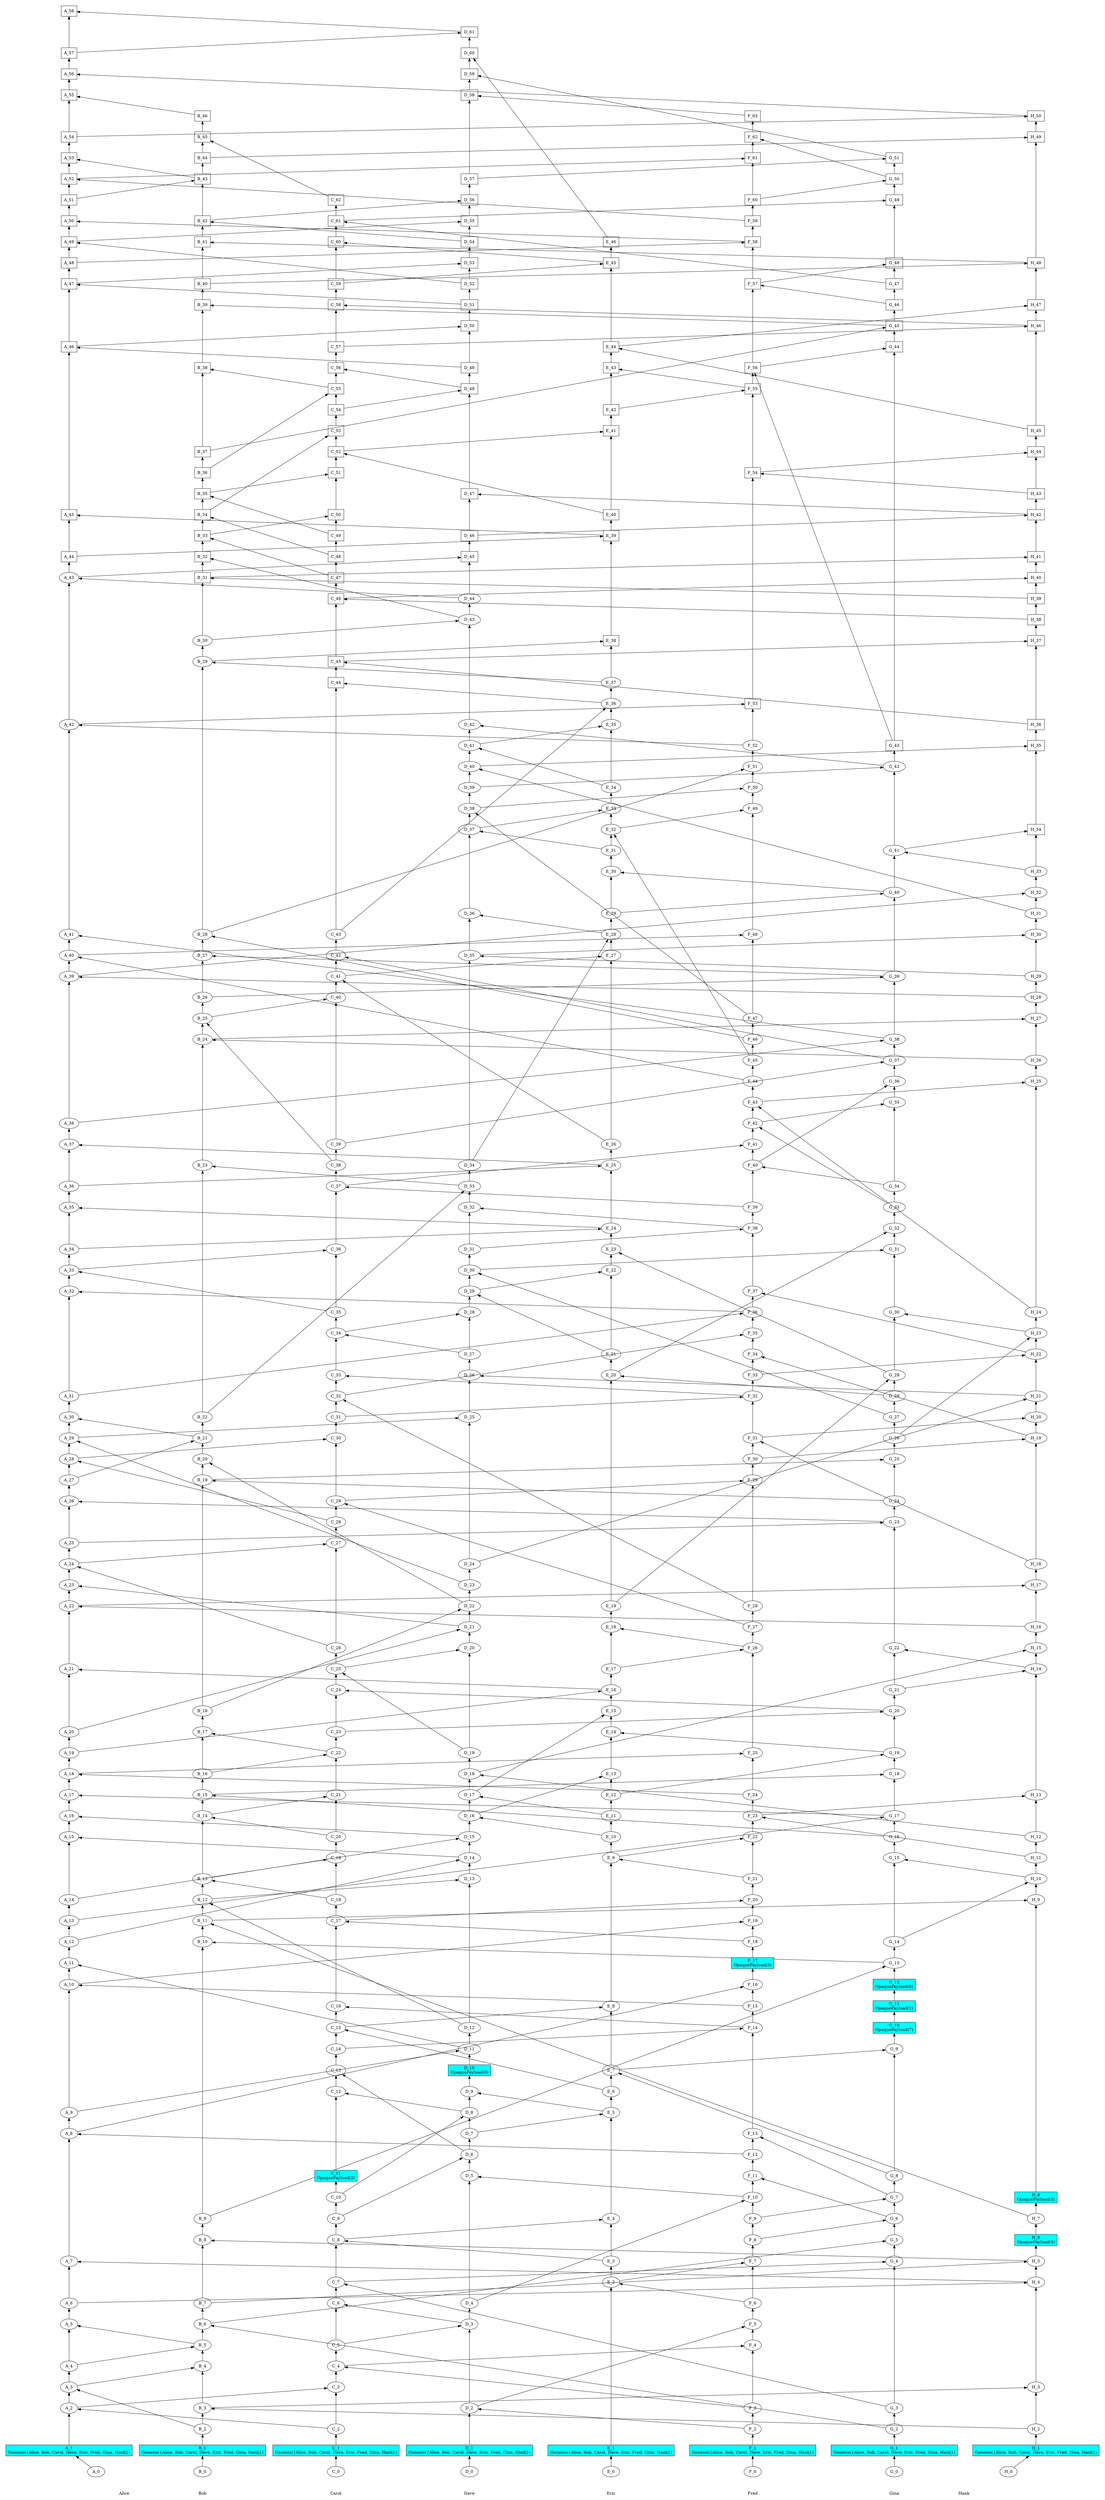 /// our_id: Alice
/// peer_list: {
///   Alice: PeerState(VOTE|SEND|RECV)
///   Bob: PeerState(VOTE|SEND|RECV)
///   Carol: PeerState(VOTE|SEND|RECV)
///   Dave: PeerState(VOTE|SEND|RECV)
///   Eric: PeerState(VOTE|SEND|RECV)
///   Fred: PeerState(VOTE|SEND|RECV)
///   Gina: PeerState(VOTE|SEND|RECV)
///   Hank: PeerState(VOTE|SEND|RECV)
/// }
/// consensus_mode: Single
digraph GossipGraph {
  splines=false
  rankdir=BT

  style=invis
  subgraph cluster_Alice {
    label="Alice"
    "Alice" [style=invis]
    "Alice" -> "A_0" [style=invis]
    "A_0" -> "A_1" [minlen=1]
    "A_1" -> "A_2" [minlen=2]
    "A_2" -> "A_3" [minlen=1]
    "A_3" -> "A_4" [minlen=1]
    "A_4" -> "A_5" [minlen=2]
    "A_5" -> "A_6" [minlen=1]
    "A_6" -> "A_7" [minlen=2]
    "A_7" -> "A_8" [minlen=6]
    "A_8" -> "A_9" [minlen=1]
    "A_9" -> "A_10" [minlen=6]
    "A_10" -> "A_11" [minlen=1]
    "A_11" -> "A_12" [minlen=1]
    "A_12" -> "A_13" [minlen=1]
    "A_13" -> "A_14" [minlen=1]
    "A_14" -> "A_15" [minlen=3]
    "A_15" -> "A_16" [minlen=1]
    "A_16" -> "A_17" [minlen=1]
    "A_17" -> "A_18" [minlen=1]
    "A_18" -> "A_19" [minlen=1]
    "A_19" -> "A_20" [minlen=1]
    "A_20" -> "A_21" [minlen=3]
    "A_21" -> "A_22" [minlen=3]
    "A_22" -> "A_23" [minlen=1]
    "A_23" -> "A_24" [minlen=1]
    "A_24" -> "A_25" [minlen=1]
    "A_25" -> "A_26" [minlen=2]
    "A_26" -> "A_27" [minlen=1]
    "A_27" -> "A_28" [minlen=1]
    "A_28" -> "A_29" [minlen=1]
    "A_29" -> "A_30" [minlen=1]
    "A_30" -> "A_31" [minlen=1]
    "A_31" -> "A_32" [minlen=5]
    "A_32" -> "A_33" [minlen=1]
    "A_33" -> "A_34" [minlen=1]
    "A_34" -> "A_35" [minlen=2]
    "A_35" -> "A_36" [minlen=1]
    "A_36" -> "A_37" [minlen=2]
    "A_37" -> "A_38" [minlen=1]
    "A_38" -> "A_39" [minlen=7]
    "A_39" -> "A_40" [minlen=1]
    "A_40" -> "A_41" [minlen=1]
    "A_41" -> "A_42" [minlen=10]
    "A_42" -> "A_43" [minlen=7]
    "A_43" -> "A_44" [minlen=1]
    "A_44" -> "A_45" [minlen=2]
    "A_45" -> "A_46" [minlen=8]
    "A_46" -> "A_47" [minlen=3]
    "A_47" -> "A_48" [minlen=1]
    "A_48" -> "A_49" [minlen=1]
    "A_49" -> "A_50" [minlen=1]
    "A_50" -> "A_51" [minlen=1]
    "A_51" -> "A_52" [minlen=1]
    "A_52" -> "A_53" [minlen=1]
    "A_53" -> "A_54" [minlen=1]
    "A_54" -> "A_55" [minlen=2]
    "A_55" -> "A_56" [minlen=1]
    "A_56" -> "A_57" [minlen=1]
    "A_57" -> "A_58" [minlen=2]
  }
  "C_2" -> "A_2" [constraint=false]
  "B_2" -> "A_3" [constraint=false]
  "B_5" -> "A_5" [constraint=false]
  "H_4" -> "A_7" [constraint=false]
  "F_12" -> "A_8" [constraint=false]
  "F_15" -> "A_10" [constraint=false]
  "D_11" -> "A_11" [constraint=false]
  "D_14" -> "A_15" [constraint=false]
  "D_15" -> "A_16" [constraint=false]
  "G_17" -> "A_17" [constraint=false]
  "F_24" -> "A_18" [constraint=false]
  "E_16" -> "A_21" [constraint=false]
  "H_16" -> "A_22" [constraint=false]
  "D_21" -> "A_23" [constraint=false]
  "C_26" -> "A_24" [constraint=false]
  "G_23" -> "A_26" [constraint=false]
  "C_28" -> "A_28" [constraint=false]
  "D_23" -> "A_29" [constraint=false]
  "B_21" -> "A_30" [constraint=false]
  "F_36" -> "A_32" [constraint=false]
  "C_35" -> "A_33" [constraint=false]
  "E_24" -> "A_35" [constraint=false]
  "E_25" -> "A_37" [constraint=false]
  "H_28" -> "A_39" [constraint=false]
  "F_44" -> "A_40" [constraint=false]
  "G_38" -> "A_41" [constraint=false]
  "F_52" -> "A_42" [constraint=false]
  "D_44" -> "A_43" [constraint=false]
  "E_39" -> "A_45" [constraint=false]
  "D_49" -> "A_46" [constraint=false]
  "D_51" -> "A_47" [constraint=false]
  "D_52" -> "A_49" [constraint=false]
  "F_58" -> "A_50" [constraint=false]
  "F_59" -> "A_52" [constraint=false]
  "B_43" -> "A_53" [constraint=false]
  "B_46" -> "A_55" [constraint=false]
  "H_50" -> "A_56" [constraint=false]
  "D_61" -> "A_58" [constraint=false]

  style=invis
  subgraph cluster_Bob {
    label="Bob"
    "Bob" [style=invis]
    "Bob" -> "B_0" [style=invis]
    "B_0" -> "B_1" [minlen=1]
    "B_1" -> "B_2" [minlen=1]
    "B_2" -> "B_3" [minlen=1]
    "B_3" -> "B_4" [minlen=2]
    "B_4" -> "B_5" [minlen=1]
    "B_5" -> "B_6" [minlen=1]
    "B_6" -> "B_7" [minlen=1]
    "B_7" -> "B_8" [minlen=3]
    "B_8" -> "B_9" [minlen=1]
    "B_9" -> "B_10" [minlen=13]
    "B_10" -> "B_11" [minlen=1]
    "B_11" -> "B_12" [minlen=1]
    "B_12" -> "B_13" [minlen=1]
    "B_13" -> "B_14" [minlen=3]
    "B_14" -> "B_15" [minlen=1]
    "B_15" -> "B_16" [minlen=1]
    "B_16" -> "B_17" [minlen=2]
    "B_17" -> "B_18" [minlen=1]
    "B_18" -> "B_19" [minlen=11]
    "B_19" -> "B_20" [minlen=1]
    "B_20" -> "B_21" [minlen=1]
    "B_21" -> "B_22" [minlen=1]
    "B_22" -> "B_23" [minlen=12]
    "B_23" -> "B_24" [minlen=6]
    "B_24" -> "B_25" [minlen=1]
    "B_25" -> "B_26" [minlen=1]
    "B_26" -> "B_27" [minlen=2]
    "B_27" -> "B_28" [minlen=1]
    "B_28" -> "B_29" [minlen=13]
    "B_29" -> "B_30" [minlen=1]
    "B_30" -> "B_31" [minlen=3]
    "B_31" -> "B_32" [minlen=1]
    "B_32" -> "B_33" [minlen=1]
    "B_33" -> "B_34" [minlen=1]
    "B_34" -> "B_35" [minlen=1]
    "B_35" -> "B_36" [minlen=1]
    "B_36" -> "B_37" [minlen=1]
    "B_37" -> "B_38" [minlen=4]
    "B_38" -> "B_39" [minlen=3]
    "B_39" -> "B_40" [minlen=1]
    "B_40" -> "B_41" [minlen=2]
    "B_41" -> "B_42" [minlen=1]
    "B_42" -> "B_43" [minlen=2]
    "B_43" -> "B_44" [minlen=1]
    "B_44" -> "B_45" [minlen=1]
    "B_45" -> "B_46" [minlen=1]
  }
  "H_2" -> "B_3" [constraint=false]
  "A_3" -> "B_4" [constraint=false]
  "A_4" -> "B_5" [constraint=false]
  "G_2" -> "B_6" [constraint=false]
  "H_5" -> "B_8" [constraint=false]
  "G_13" -> "B_10" [constraint=false]
  "H_7" -> "B_11" [constraint=false]
  "D_12" -> "B_12" [constraint=false]
  "C_18" -> "B_13" [constraint=false]
  "C_20" -> "B_14" [constraint=false]
  "G_16" -> "B_15" [constraint=false]
  "C_22" -> "B_17" [constraint=false]
  "G_24" -> "B_19" [constraint=false]
  "D_22" -> "B_20" [constraint=false]
  "A_27" -> "B_21" [constraint=false]
  "D_33" -> "B_23" [constraint=false]
  "H_26" -> "B_24" [constraint=false]
  "C_38" -> "B_25" [constraint=false]
  "G_39" -> "B_27" [constraint=false]
  "F_46" -> "B_28" [constraint=false]
  "E_37" -> "B_29" [constraint=false]
  "H_39" -> "B_31" [constraint=false]
  "D_43" -> "B_32" [constraint=false]
  "C_47" -> "B_33" [constraint=false]
  "C_48" -> "B_34" [constraint=false]
  "C_49" -> "B_35" [constraint=false]
  "C_55" -> "B_38" [constraint=false]
  "G_45" -> "B_39" [constraint=false]
  "H_48" -> "B_41" [constraint=false]
  "D_54" -> "B_42" [constraint=false]
  "A_51" -> "B_43" [constraint=false]
  "C_62" -> "B_45" [constraint=false]

  style=invis
  subgraph cluster_Carol {
    label="Carol"
    "Carol" [style=invis]
    "Carol" -> "C_0" [style=invis]
    "C_0" -> "C_1" [minlen=1]
    "C_1" -> "C_2" [minlen=1]
    "C_2" -> "C_3" [minlen=2]
    "C_3" -> "C_4" [minlen=1]
    "C_4" -> "C_5" [minlen=1]
    "C_5" -> "C_6" [minlen=2]
    "C_6" -> "C_7" [minlen=1]
    "C_7" -> "C_8" [minlen=2]
    "C_8" -> "C_9" [minlen=1]
    "C_9" -> "C_10" [minlen=1]
    "C_10" -> "C_11" [minlen=1]
    "C_11" -> "C_12" [minlen=4]
    "C_12" -> "C_13" [minlen=1]
    "C_13" -> "C_14" [minlen=1]
    "C_14" -> "C_15" [minlen=1]
    "C_15" -> "C_16" [minlen=1]
    "C_16" -> "C_17" [minlen=4]
    "C_17" -> "C_18" [minlen=1]
    "C_18" -> "C_19" [minlen=2]
    "C_19" -> "C_20" [minlen=1]
    "C_20" -> "C_21" [minlen=2]
    "C_21" -> "C_22" [minlen=2]
    "C_22" -> "C_23" [minlen=1]
    "C_23" -> "C_24" [minlen=2]
    "C_24" -> "C_25" [minlen=1]
    "C_25" -> "C_26" [minlen=1]
    "C_26" -> "C_27" [minlen=5]
    "C_27" -> "C_28" [minlen=1]
    "C_28" -> "C_29" [minlen=1]
    "C_29" -> "C_30" [minlen=3]
    "C_30" -> "C_31" [minlen=1]
    "C_31" -> "C_32" [minlen=1]
    "C_32" -> "C_33" [minlen=1]
    "C_33" -> "C_34" [minlen=2]
    "C_34" -> "C_35" [minlen=1]
    "C_35" -> "C_36" [minlen=3]
    "C_36" -> "C_37" [minlen=3]
    "C_37" -> "C_38" [minlen=1]
    "C_38" -> "C_39" [minlen=1]
    "C_39" -> "C_40" [minlen=7]
    "C_40" -> "C_41" [minlen=1]
    "C_41" -> "C_42" [minlen=1]
    "C_42" -> "C_43" [minlen=1]
    "C_43" -> "C_44" [minlen=12]
    "C_44" -> "C_45" [minlen=1]
    "C_45" -> "C_46" [minlen=3]
    "C_46" -> "C_47" [minlen=1]
    "C_47" -> "C_48" [minlen=1]
    "C_48" -> "C_49" [minlen=1]
    "C_49" -> "C_50" [minlen=1]
    "C_50" -> "C_51" [minlen=2]
    "C_51" -> "C_52" [minlen=1]
    "C_52" -> "C_53" [minlen=1]
    "C_53" -> "C_54" [minlen=1]
    "C_54" -> "C_55" [minlen=1]
    "C_55" -> "C_56" [minlen=1]
    "C_56" -> "C_57" [minlen=1]
    "C_57" -> "C_58" [minlen=2]
    "C_58" -> "C_59" [minlen=1]
    "C_59" -> "C_60" [minlen=2]
    "C_60" -> "C_61" [minlen=1]
    "C_61" -> "C_62" [minlen=1]
  }
  "A_2" -> "C_3" [constraint=false]
  "F_3" -> "C_4" [constraint=false]
  "D_3" -> "C_6" [constraint=false]
  "G_3" -> "C_7" [constraint=false]
  "E_3" -> "C_8" [constraint=false]
  "D_8" -> "C_12" [constraint=false]
  "D_6" -> "C_13" [constraint=false]
  "E_6" -> "C_15" [constraint=false]
  "F_14" -> "C_16" [constraint=false]
  "F_18" -> "C_17" [constraint=false]
  "B_13" -> "C_19" [constraint=false]
  "B_14" -> "C_21" [constraint=false]
  "B_16" -> "C_22" [constraint=false]
  "G_20" -> "C_24" [constraint=false]
  "D_19" -> "C_25" [constraint=false]
  "A_24" -> "C_27" [constraint=false]
  "F_27" -> "C_29" [constraint=false]
  "A_28" -> "C_30" [constraint=false]
  "F_28" -> "C_32" [constraint=false]
  "F_32" -> "C_33" [constraint=false]
  "D_27" -> "C_34" [constraint=false]
  "A_33" -> "C_36" [constraint=false]
  "F_39" -> "C_37" [constraint=false]
  "B_25" -> "C_40" [constraint=false]
  "E_26" -> "C_41" [constraint=false]
  "G_37" -> "C_42" [constraint=false]
  "E_36" -> "C_44" [constraint=false]
  "H_36" -> "C_45" [constraint=false]
  "H_38" -> "C_46" [constraint=false]
  "B_33" -> "C_50" [constraint=false]
  "B_35" -> "C_51" [constraint=false]
  "E_40" -> "C_52" [constraint=false]
  "B_34" -> "C_53" [constraint=false]
  "B_36" -> "C_55" [constraint=false]
  "D_48" -> "C_56" [constraint=false]
  "H_46" -> "C_58" [constraint=false]
  "E_45" -> "C_60" [constraint=false]
  "G_47" -> "C_61" [constraint=false]

  style=invis
  subgraph cluster_Dave {
    label="Dave"
    "Dave" [style=invis]
    "Dave" -> "D_0" [style=invis]
    "D_0" -> "D_1" [minlen=1]
    "D_1" -> "D_2" [minlen=2]
    "D_2" -> "D_3" [minlen=4]
    "D_3" -> "D_4" [minlen=1]
    "D_4" -> "D_5" [minlen=6]
    "D_5" -> "D_6" [minlen=1]
    "D_6" -> "D_7" [minlen=1]
    "D_7" -> "D_8" [minlen=1]
    "D_8" -> "D_9" [minlen=1]
    "D_9" -> "D_10" [minlen=1]
    "D_10" -> "D_11" [minlen=1]
    "D_11" -> "D_12" [minlen=1]
    "D_12" -> "D_13" [minlen=7]
    "D_13" -> "D_14" [minlen=1]
    "D_14" -> "D_15" [minlen=1]
    "D_15" -> "D_16" [minlen=1]
    "D_16" -> "D_17" [minlen=1]
    "D_17" -> "D_18" [minlen=1]
    "D_18" -> "D_19" [minlen=1]
    "D_19" -> "D_20" [minlen=5]
    "D_20" -> "D_21" [minlen=1]
    "D_21" -> "D_22" [minlen=1]
    "D_22" -> "D_23" [minlen=1]
    "D_23" -> "D_24" [minlen=1]
    "D_24" -> "D_25" [minlen=7]
    "D_25" -> "D_26" [minlen=2]
    "D_26" -> "D_27" [minlen=1]
    "D_27" -> "D_28" [minlen=2]
    "D_28" -> "D_29" [minlen=1]
    "D_29" -> "D_30" [minlen=1]
    "D_30" -> "D_31" [minlen=1]
    "D_31" -> "D_32" [minlen=2]
    "D_32" -> "D_33" [minlen=1]
    "D_33" -> "D_34" [minlen=1]
    "D_34" -> "D_35" [minlen=10]
    "D_35" -> "D_36" [minlen=2]
    "D_36" -> "D_37" [minlen=4]
    "D_37" -> "D_38" [minlen=1]
    "D_38" -> "D_39" [minlen=1]
    "D_39" -> "D_40" [minlen=1]
    "D_40" -> "D_41" [minlen=1]
    "D_41" -> "D_42" [minlen=1]
    "D_42" -> "D_43" [minlen=5]
    "D_43" -> "D_44" [minlen=1]
    "D_44" -> "D_45" [minlen=2]
    "D_45" -> "D_46" [minlen=1]
    "D_46" -> "D_47" [minlen=2]
    "D_47" -> "D_48" [minlen=5]
    "D_48" -> "D_49" [minlen=1]
    "D_49" -> "D_50" [minlen=2]
    "D_50" -> "D_51" [minlen=1]
    "D_51" -> "D_52" [minlen=1]
    "D_52" -> "D_53" [minlen=1]
    "D_53" -> "D_54" [minlen=1]
    "D_54" -> "D_55" [minlen=1]
    "D_55" -> "D_56" [minlen=1]
    "D_56" -> "D_57" [minlen=1]
    "D_57" -> "D_58" [minlen=4]
    "D_58" -> "D_59" [minlen=1]
    "D_59" -> "D_60" [minlen=1]
    "D_60" -> "D_61" [minlen=1]
  }
  "F_2" -> "D_2" [constraint=false]
  "C_5" -> "D_3" [constraint=false]
  "F_10" -> "D_5" [constraint=false]
  "C_9" -> "D_6" [constraint=false]
  "C_10" -> "D_8" [constraint=false]
  "E_5" -> "D_9" [constraint=false]
  "A_9" -> "D_11" [constraint=false]
  "B_12" -> "D_13" [constraint=false]
  "A_12" -> "D_14" [constraint=false]
  "A_14" -> "D_15" [constraint=false]
  "E_10" -> "D_16" [constraint=false]
  "E_11" -> "D_17" [constraint=false]
  "H_12" -> "D_18" [constraint=false]
  "C_25" -> "D_20" [constraint=false]
  "A_20" -> "D_21" [constraint=false]
  "B_18" -> "D_22" [constraint=false]
  "A_29" -> "D_25" [constraint=false]
  "H_21" -> "D_26" [constraint=false]
  "C_34" -> "D_28" [constraint=false]
  "E_21" -> "D_29" [constraint=false]
  "G_27" -> "D_30" [constraint=false]
  "F_38" -> "D_32" [constraint=false]
  "B_22" -> "D_33" [constraint=false]
  "H_29" -> "D_35" [constraint=false]
  "E_28" -> "D_36" [constraint=false]
  "E_31" -> "D_37" [constraint=false]
  "F_47" -> "D_38" [constraint=false]
  "H_31" -> "D_40" [constraint=false]
  "E_34" -> "D_41" [constraint=false]
  "G_42" -> "D_42" [constraint=false]
  "B_30" -> "D_43" [constraint=false]
  "A_43" -> "D_45" [constraint=false]
  "H_42" -> "D_47" [constraint=false]
  "C_54" -> "D_48" [constraint=false]
  "A_46" -> "D_50" [constraint=false]
  "A_47" -> "D_53" [constraint=false]
  "A_49" -> "D_55" [constraint=false]
  "B_42" -> "D_56" [constraint=false]
  "F_63" -> "D_58" [constraint=false]
  "G_51" -> "D_59" [constraint=false]
  "E_46" -> "D_60" [constraint=false]
  "A_57" -> "D_61" [constraint=false]

  style=invis
  subgraph cluster_Eric {
    label="Eric"
    "Eric" [style=invis]
    "Eric" -> "E_0" [style=invis]
    "E_0" -> "E_1" [minlen=1]
    "E_1" -> "E_2" [minlen=8]
    "E_2" -> "E_3" [minlen=1]
    "E_3" -> "E_4" [minlen=2]
    "E_4" -> "E_5" [minlen=5]
    "E_5" -> "E_6" [minlen=1]
    "E_6" -> "E_7" [minlen=1]
    "E_7" -> "E_8" [minlen=3]
    "E_8" -> "E_9" [minlen=7]
    "E_9" -> "E_10" [minlen=1]
    "E_10" -> "E_11" [minlen=1]
    "E_11" -> "E_12" [minlen=1]
    "E_12" -> "E_13" [minlen=1]
    "E_13" -> "E_14" [minlen=2]
    "E_14" -> "E_15" [minlen=1]
    "E_15" -> "E_16" [minlen=1]
    "E_16" -> "E_17" [minlen=1]
    "E_17" -> "E_18" [minlen=2]
    "E_18" -> "E_19" [minlen=1]
    "E_19" -> "E_20" [minlen=11]
    "E_20" -> "E_21" [minlen=1]
    "E_21" -> "E_22" [minlen=4]
    "E_22" -> "E_23" [minlen=1]
    "E_23" -> "E_24" [minlen=1]
    "E_24" -> "E_25" [minlen=3]
    "E_25" -> "E_26" [minlen=1]
    "E_26" -> "E_27" [minlen=9]
    "E_27" -> "E_28" [minlen=1]
    "E_28" -> "E_29" [minlen=1]
    "E_29" -> "E_30" [minlen=2]
    "E_30" -> "E_31" [minlen=1]
    "E_31" -> "E_32" [minlen=1]
    "E_32" -> "E_33" [minlen=1]
    "E_33" -> "E_34" [minlen=1]
    "E_34" -> "E_35" [minlen=3]
    "E_35" -> "E_36" [minlen=1]
    "E_36" -> "E_37" [minlen=1]
    "E_37" -> "E_38" [minlen=2]
    "E_38" -> "E_39" [minlen=5]
    "E_39" -> "E_40" [minlen=1]
    "E_40" -> "E_41" [minlen=4]
    "E_41" -> "E_42" [minlen=1]
    "E_42" -> "E_43" [minlen=2]
    "E_43" -> "E_44" [minlen=1]
    "E_44" -> "E_45" [minlen=4]
    "E_45" -> "E_46" [minlen=1]
  }
  "F_6" -> "E_2" [constraint=false]
  "C_8" -> "E_4" [constraint=false]
  "D_7" -> "E_5" [constraint=false]
  "G_8" -> "E_7" [constraint=false]
  "C_15" -> "E_8" [constraint=false]
  "F_21" -> "E_9" [constraint=false]
  "D_16" -> "E_13" [constraint=false]
  "G_19" -> "E_14" [constraint=false]
  "D_17" -> "E_15" [constraint=false]
  "A_19" -> "E_16" [constraint=false]
  "F_26" -> "E_18" [constraint=false]
  "G_28" -> "E_20" [constraint=false]
  "D_29" -> "E_22" [constraint=false]
  "G_29" -> "E_23" [constraint=false]
  "A_34" -> "E_24" [constraint=false]
  "A_36" -> "E_25" [constraint=false]
  "C_41" -> "E_27" [constraint=false]
  "D_34" -> "E_28" [constraint=false]
  "G_40" -> "E_30" [constraint=false]
  "F_45" -> "E_32" [constraint=false]
  "D_37" -> "E_33" [constraint=false]
  "D_41" -> "E_35" [constraint=false]
  "C_43" -> "E_36" [constraint=false]
  "B_29" -> "E_38" [constraint=false]
  "A_44" -> "E_39" [constraint=false]
  "C_52" -> "E_41" [constraint=false]
  "F_55" -> "E_43" [constraint=false]
  "H_45" -> "E_44" [constraint=false]
  "C_59" -> "E_45" [constraint=false]

  style=invis
  subgraph cluster_Fred {
    label="Fred"
    "Fred" [style=invis]
    "Fred" -> "F_0" [style=invis]
    "F_0" -> "F_1" [minlen=1]
    "F_1" -> "F_2" [minlen=1]
    "F_2" -> "F_3" [minlen=1]
    "F_3" -> "F_4" [minlen=3]
    "F_4" -> "F_5" [minlen=1]
    "F_5" -> "F_6" [minlen=1]
    "F_6" -> "F_7" [minlen=2]
    "F_7" -> "F_8" [minlen=1]
    "F_8" -> "F_9" [minlen=1]
    "F_9" -> "F_10" [minlen=1]
    "F_10" -> "F_11" [minlen=1]
    "F_11" -> "F_12" [minlen=1]
    "F_12" -> "F_13" [minlen=1]
    "F_13" -> "F_14" [minlen=5]
    "F_14" -> "F_15" [minlen=1]
    "F_15" -> "F_16" [minlen=1]
    "F_16" -> "F_17" [minlen=1]
    "F_17" -> "F_18" [minlen=1]
    "F_18" -> "F_19" [minlen=1]
    "F_19" -> "F_20" [minlen=1]
    "F_20" -> "F_21" [minlen=1]
    "F_21" -> "F_22" [minlen=2]
    "F_22" -> "F_23" [minlen=1]
    "F_23" -> "F_24" [minlen=1]
    "F_24" -> "F_25" [minlen=2]
    "F_25" -> "F_26" [minlen=5]
    "F_26" -> "F_27" [minlen=1]
    "F_27" -> "F_28" [minlen=1]
    "F_28" -> "F_29" [minlen=6]
    "F_29" -> "F_30" [minlen=1]
    "F_30" -> "F_31" [minlen=1]
    "F_31" -> "F_32" [minlen=2]
    "F_32" -> "F_33" [minlen=1]
    "F_33" -> "F_34" [minlen=1]
    "F_34" -> "F_35" [minlen=1]
    "F_35" -> "F_36" [minlen=1]
    "F_36" -> "F_37" [minlen=1]
    "F_37" -> "F_38" [minlen=3]
    "F_38" -> "F_39" [minlen=1]
    "F_39" -> "F_40" [minlen=2]
    "F_40" -> "F_41" [minlen=1]
    "F_41" -> "F_42" [minlen=1]
    "F_42" -> "F_43" [minlen=1]
    "F_43" -> "F_44" [minlen=1]
    "F_44" -> "F_45" [minlen=1]
    "F_45" -> "F_46" [minlen=1]
    "F_46" -> "F_47" [minlen=1]
    "F_47" -> "F_48" [minlen=4]
    "F_48" -> "F_49" [minlen=6]
    "F_49" -> "F_50" [minlen=1]
    "F_50" -> "F_51" [minlen=1]
    "F_51" -> "F_52" [minlen=1]
    "F_52" -> "F_53" [minlen=2]
    "F_53" -> "F_54" [minlen=11]
    "F_54" -> "F_55" [minlen=4]
    "F_55" -> "F_56" [minlen=1]
    "F_56" -> "F_57" [minlen=4]
    "F_57" -> "F_58" [minlen=2]
    "F_58" -> "F_59" [minlen=1]
    "F_59" -> "F_60" [minlen=1]
    "F_60" -> "F_61" [minlen=2]
    "F_61" -> "F_62" [minlen=1]
    "F_62" -> "F_63" [minlen=1]
  }
  "C_4" -> "F_4" [constraint=false]
  "D_2" -> "F_5" [constraint=false]
  "E_2" -> "F_7" [constraint=false]
  "D_4" -> "F_10" [constraint=false]
  "G_6" -> "F_11" [constraint=false]
  "G_7" -> "F_13" [constraint=false]
  "C_14" -> "F_14" [constraint=false]
  "A_8" -> "F_16" [constraint=false]
  "A_10" -> "F_19" [constraint=false]
  "C_17" -> "F_20" [constraint=false]
  "E_9" -> "F_22" [constraint=false]
  "H_11" -> "F_23" [constraint=false]
  "A_18" -> "F_25" [constraint=false]
  "E_17" -> "F_26" [constraint=false]
  "C_29" -> "F_29" [constraint=false]
  "H_18" -> "F_31" [constraint=false]
  "C_31" -> "F_32" [constraint=false]
  "H_19" -> "F_34" [constraint=false]
  "C_32" -> "F_35" [constraint=false]
  "A_31" -> "F_36" [constraint=false]
  "H_22" -> "F_37" [constraint=false]
  "D_31" -> "F_38" [constraint=false]
  "G_34" -> "F_40" [constraint=false]
  "C_37" -> "F_41" [constraint=false]
  "G_33" -> "F_42" [constraint=false]
  "H_24" -> "F_43" [constraint=false]
  "A_40" -> "F_48" [constraint=false]
  "E_32" -> "F_49" [constraint=false]
  "D_38" -> "F_50" [constraint=false]
  "B_28" -> "F_51" [constraint=false]
  "A_42" -> "F_53" [constraint=false]
  "H_43" -> "F_54" [constraint=false]
  "E_42" -> "F_55" [constraint=false]
  "G_43" -> "F_56" [constraint=false]
  "G_46" -> "F_57" [constraint=false]
  "A_48" -> "F_58" [constraint=false]
  "A_52" -> "F_61" [constraint=false]
  "G_50" -> "F_62" [constraint=false]

  style=invis
  subgraph cluster_Gina {
    label="Gina"
    "Gina" [style=invis]
    "Gina" -> "G_0" [style=invis]
    "G_0" -> "G_1" [minlen=1]
    "G_1" -> "G_2" [minlen=1]
    "G_2" -> "G_3" [minlen=1]
    "G_3" -> "G_4" [minlen=7]
    "G_4" -> "G_5" [minlen=1]
    "G_5" -> "G_6" [minlen=1]
    "G_6" -> "G_7" [minlen=1]
    "G_7" -> "G_8" [minlen=1]
    "G_8" -> "G_9" [minlen=6]
    "G_9" -> "G_10" [minlen=1]
    "G_10" -> "G_11" [minlen=1]
    "G_11" -> "G_12" [minlen=1]
    "G_12" -> "G_13" [minlen=1]
    "G_13" -> "G_14" [minlen=1]
    "G_14" -> "G_15" [minlen=4]
    "G_15" -> "G_16" [minlen=1]
    "G_16" -> "G_17" [minlen=1]
    "G_17" -> "G_18" [minlen=2]
    "G_18" -> "G_19" [minlen=1]
    "G_19" -> "G_20" [minlen=2]
    "G_20" -> "G_21" [minlen=1]
    "G_21" -> "G_22" [minlen=2]
    "G_22" -> "G_23" [minlen=6]
    "G_23" -> "G_24" [minlen=1]
    "G_24" -> "G_25" [minlen=2]
    "G_25" -> "G_26" [minlen=1]
    "G_26" -> "G_27" [minlen=1]
    "G_27" -> "G_28" [minlen=1]
    "G_28" -> "G_29" [minlen=1]
    "G_29" -> "G_30" [minlen=3]
    "G_30" -> "G_31" [minlen=3]
    "G_31" -> "G_32" [minlen=1]
    "G_32" -> "G_33" [minlen=1]
    "G_33" -> "G_34" [minlen=1]
    "G_34" -> "G_35" [minlen=4]
    "G_35" -> "G_36" [minlen=1]
    "G_36" -> "G_37" [minlen=1]
    "G_37" -> "G_38" [minlen=1]
    "G_38" -> "G_39" [minlen=3]
    "G_39" -> "G_40" [minlen=4]
    "G_40" -> "G_41" [minlen=2]
    "G_41" -> "G_42" [minlen=4]
    "G_42" -> "G_43" [minlen=1]
    "G_43" -> "G_44" [minlen=19]
    "G_44" -> "G_45" [minlen=1]
    "G_45" -> "G_46" [minlen=1]
    "G_46" -> "G_47" [minlen=1]
    "G_47" -> "G_48" [minlen=1]
    "G_48" -> "G_49" [minlen=3]
    "G_49" -> "G_50" [minlen=1]
    "G_50" -> "G_51" [minlen=1]
  }
  "C_7" -> "G_4" [constraint=false]
  "B_6" -> "G_5" [constraint=false]
  "F_8" -> "G_6" [constraint=false]
  "F_9" -> "G_7" [constraint=false]
  "E_7" -> "G_9" [constraint=false]
  "B_9" -> "G_13" [constraint=false]
  "H_10" -> "G_15" [constraint=false]
  "A_13" -> "G_17" [constraint=false]
  "B_15" -> "G_18" [constraint=false]
  "E_12" -> "G_19" [constraint=false]
  "C_23" -> "G_20" [constraint=false]
  "H_14" -> "G_22" [constraint=false]
  "A_25" -> "G_23" [constraint=false]
  "B_19" -> "G_25" [constraint=false]
  "E_19" -> "G_29" [constraint=false]
  "H_23" -> "G_30" [constraint=false]
  "D_30" -> "G_31" [constraint=false]
  "E_20" -> "G_32" [constraint=false]
  "F_42" -> "G_35" [constraint=false]
  "F_40" -> "G_36" [constraint=false]
  "C_39" -> "G_37" [constraint=false]
  "A_38" -> "G_38" [constraint=false]
  "B_26" -> "G_39" [constraint=false]
  "E_29" -> "G_40" [constraint=false]
  "H_33" -> "G_41" [constraint=false]
  "D_39" -> "G_42" [constraint=false]
  "F_56" -> "G_44" [constraint=false]
  "B_37" -> "G_45" [constraint=false]
  "F_57" -> "G_48" [constraint=false]
  "C_61" -> "G_49" [constraint=false]
  "F_60" -> "G_50" [constraint=false]
  "D_57" -> "G_51" [constraint=false]

  style=invis
  subgraph cluster_Hank {
    label="Hank"
    "Hank" [style=invis]
    "Hank" -> "H_0" [style=invis]
    "H_0" -> "H_1" [minlen=1]
    "H_1" -> "H_2" [minlen=1]
    "H_2" -> "H_3" [minlen=2]
    "H_3" -> "H_4" [minlen=5]
    "H_4" -> "H_5" [minlen=1]
    "H_5" -> "H_6" [minlen=1]
    "H_6" -> "H_7" [minlen=1]
    "H_7" -> "H_8" [minlen=1]
    "H_8" -> "H_9" [minlen=14]
    "H_9" -> "H_10" [minlen=1]
    "H_10" -> "H_11" [minlen=1]
    "H_11" -> "H_12" [minlen=1]
    "H_12" -> "H_13" [minlen=2]
    "H_13" -> "H_14" [minlen=6]
    "H_14" -> "H_15" [minlen=1]
    "H_15" -> "H_16" [minlen=1]
    "H_16" -> "H_17" [minlen=2]
    "H_17" -> "H_18" [minlen=1]
    "H_18" -> "H_19" [minlen=6]
    "H_19" -> "H_20" [minlen=1]
    "H_20" -> "H_21" [minlen=1]
    "H_21" -> "H_22" [minlen=2]
    "H_22" -> "H_23" [minlen=1]
    "H_23" -> "H_24" [minlen=1]
    "H_24" -> "H_25" [minlen=11]
    "H_25" -> "H_26" [minlen=1]
    "H_26" -> "H_27" [minlen=2]
    "H_27" -> "H_28" [minlen=1]
    "H_28" -> "H_29" [minlen=1]
    "H_29" -> "H_30" [minlen=2]
    "H_30" -> "H_31" [minlen=1]
    "H_31" -> "H_32" [minlen=1]
    "H_32" -> "H_33" [minlen=1]
    "H_33" -> "H_34" [minlen=2]
    "H_34" -> "H_35" [minlen=4]
    "H_35" -> "H_36" [minlen=1]
    "H_36" -> "H_37" [minlen=4]
    "H_37" -> "H_38" [minlen=1]
    "H_38" -> "H_39" [minlen=1]
    "H_39" -> "H_40" [minlen=1]
    "H_40" -> "H_41" [minlen=1]
    "H_41" -> "H_42" [minlen=2]
    "H_42" -> "H_43" [minlen=1]
    "H_43" -> "H_44" [minlen=2]
    "H_44" -> "H_45" [minlen=1]
    "H_45" -> "H_46" [minlen=5]
    "H_46" -> "H_47" [minlen=1]
    "H_47" -> "H_48" [minlen=2]
    "H_48" -> "H_49" [minlen=6]
    "H_49" -> "H_50" [minlen=1]
  }
  "B_3" -> "H_3" [constraint=false]
  "A_6" -> "H_4" [constraint=false]
  "B_7" -> "H_5" [constraint=false]
  "B_11" -> "H_9" [constraint=false]
  "G_14" -> "H_10" [constraint=false]
  "F_23" -> "H_13" [constraint=false]
  "G_21" -> "H_14" [constraint=false]
  "D_18" -> "H_15" [constraint=false]
  "A_22" -> "H_17" [constraint=false]
  "F_30" -> "H_19" [constraint=false]
  "F_31" -> "H_20" [constraint=false]
  "D_24" -> "H_21" [constraint=false]
  "F_33" -> "H_22" [constraint=false]
  "G_26" -> "H_23" [constraint=false]
  "F_43" -> "H_25" [constraint=false]
  "B_24" -> "H_27" [constraint=false]
  "D_35" -> "H_30" [constraint=false]
  "A_39" -> "H_32" [constraint=false]
  "G_41" -> "H_34" [constraint=false]
  "D_40" -> "H_35" [constraint=false]
  "C_45" -> "H_37" [constraint=false]
  "C_46" -> "H_40" [constraint=false]
  "B_31" -> "H_41" [constraint=false]
  "D_46" -> "H_42" [constraint=false]
  "F_54" -> "H_44" [constraint=false]
  "C_57" -> "H_46" [constraint=false]
  "E_44" -> "H_47" [constraint=false]
  "B_40" -> "H_48" [constraint=false]
  "B_44" -> "H_49" [constraint=false]
  "A_54" -> "H_50" [constraint=false]

  {
    rank=same
    "Alice" [style=filled, color=white]
    "Bob" [style=filled, color=white]
    "Carol" [style=filled, color=white]
    "Dave" [style=filled, color=white]
    "Eric" [style=filled, color=white]
    "Fred" [style=filled, color=white]
    "Gina" [style=filled, color=white]
    "Hank" [style=filled, color=white]
  }
  "Alice" -> "Bob" -> "Carol" -> "Dave" -> "Eric" -> "Fred" -> "Gina" -> "Hank" [style=invis]

/// ===== details of events =====
  "A_0" [fillcolor=white, label=<<table border="0" cellborder="0" cellpadding="0" cellspacing="0">
<tr><td colspan="6">A_0</td></tr>
</table>>]
/// cause: Initial
/// last_ancestors: {Alice: 0}

  "A_1" [style=filled, fillcolor=cyan, shape=rectangle, label=<<table border="0" cellborder="0" cellpadding="0" cellspacing="0">
<tr><td colspan="6">A_1</td></tr>
<tr><td colspan="6">Genesis({Alice, Bob, Carol, Dave, Eric, Fred, Gina, Hank})</td></tr>
</table>>]
/// cause: Observation(Genesis({Alice, Bob, Carol, Dave, Eric, Fred, Gina, Hank}))
/// last_ancestors: {Alice: 1}

  "A_2" [fillcolor=white, label=<<table border="0" cellborder="0" cellpadding="0" cellspacing="0">
<tr><td colspan="6">A_2</td></tr>
</table>>]
/// cause: Request
/// last_ancestors: {Alice: 2, Carol: 2}

  "A_3" [fillcolor=white, label=<<table border="0" cellborder="0" cellpadding="0" cellspacing="0">
<tr><td colspan="6">A_3</td></tr>
</table>>]
/// cause: Request
/// last_ancestors: {Alice: 3, Bob: 2, Carol: 2}

  "A_4" [fillcolor=white, label=<<table border="0" cellborder="0" cellpadding="0" cellspacing="0">
<tr><td colspan="6">A_4</td></tr>
</table>>]
/// cause: Requesting(Bob)
/// last_ancestors: {Alice: 4, Bob: 2, Carol: 2}

  "A_5" [fillcolor=white, label=<<table border="0" cellborder="0" cellpadding="0" cellspacing="0">
<tr><td colspan="6">A_5</td></tr>
</table>>]
/// cause: Response
/// last_ancestors: {Alice: 5, Bob: 5, Carol: 2, Hank: 2}

  "A_6" [fillcolor=white, label=<<table border="0" cellborder="0" cellpadding="0" cellspacing="0">
<tr><td colspan="6">A_6</td></tr>
</table>>]
/// cause: Requesting(Hank)
/// last_ancestors: {Alice: 6, Bob: 5, Carol: 2, Hank: 2}

  "A_7" [fillcolor=white, label=<<table border="0" cellborder="0" cellpadding="0" cellspacing="0">
<tr><td colspan="6">A_7</td></tr>
</table>>]
/// cause: Response
/// last_ancestors: {Alice: 7, Bob: 5, Carol: 2, Hank: 4}

  "A_8" [fillcolor=white, label=<<table border="0" cellborder="0" cellpadding="0" cellspacing="0">
<tr><td colspan="6">A_8</td></tr>
</table>>]
/// cause: Request
/// last_ancestors: {Alice: 8, Bob: 6, Carol: 7, Dave: 4, Eric: 2, Fred: 12, Gina: 6, Hank: 4}

  "A_9" [fillcolor=white, label=<<table border="0" cellborder="0" cellpadding="0" cellspacing="0">
<tr><td colspan="6">A_9</td></tr>
</table>>]
/// cause: Requesting(Dave)
/// last_ancestors: {Alice: 9, Bob: 6, Carol: 7, Dave: 4, Eric: 2, Fred: 12, Gina: 6, Hank: 4}

  "A_10" [fillcolor=white, label=<<table border="0" cellborder="0" cellpadding="0" cellspacing="0">
<tr><td colspan="6">A_10</td></tr>
</table>>]
/// cause: Request
/// last_ancestors: {Alice: 10, Bob: 6, Carol: 14, Dave: 8, Eric: 3, Fred: 15, Gina: 7, Hank: 4}

  "A_11" [fillcolor=white, label=<<table border="0" cellborder="0" cellpadding="0" cellspacing="0">
<tr><td colspan="6">A_11</td></tr>
</table>>]
/// cause: Response
/// last_ancestors: {Alice: 11, Bob: 6, Carol: 14, Dave: 11, Eric: 5, Fred: 15, Gina: 7, Hank: 4}

  "A_12" [fillcolor=white, label=<<table border="0" cellborder="0" cellpadding="0" cellspacing="0">
<tr><td colspan="6">A_12</td></tr>
</table>>]
/// cause: Requesting(Dave)
/// last_ancestors: {Alice: 12, Bob: 6, Carol: 14, Dave: 11, Eric: 5, Fred: 15, Gina: 7, Hank: 4}

  "A_13" [fillcolor=white, label=<<table border="0" cellborder="0" cellpadding="0" cellspacing="0">
<tr><td colspan="6">A_13</td></tr>
</table>>]
/// cause: Requesting(Gina)
/// last_ancestors: {Alice: 13, Bob: 6, Carol: 14, Dave: 11, Eric: 5, Fred: 15, Gina: 7, Hank: 4}

  "A_14" [fillcolor=white, label=<<table border="0" cellborder="0" cellpadding="0" cellspacing="0">
<tr><td colspan="6">A_14</td></tr>
</table>>]
/// cause: Requesting(Dave)
/// last_ancestors: {Alice: 14, Bob: 6, Carol: 14, Dave: 11, Eric: 5, Fred: 15, Gina: 7, Hank: 4}

  "A_15" [fillcolor=white, label=<<table border="0" cellborder="0" cellpadding="0" cellspacing="0">
<tr><td colspan="6">A_15</td></tr>
</table>>]
/// cause: Response
/// last_ancestors: {Alice: 15, Bob: 12, Carol: 14, Dave: 14, Eric: 7, Fred: 15, Gina: 13, Hank: 7}

  "A_16" [fillcolor=white, label=<<table border="0" cellborder="0" cellpadding="0" cellspacing="0">
<tr><td colspan="6">A_16</td></tr>
</table>>]
/// cause: Response
/// last_ancestors: {Alice: 16, Bob: 12, Carol: 14, Dave: 15, Eric: 7, Fred: 15, Gina: 13, Hank: 7}

  "A_17" [fillcolor=white, label=<<table border="0" cellborder="0" cellpadding="0" cellspacing="0">
<tr><td colspan="6">A_17</td></tr>
</table>>]
/// cause: Response
/// last_ancestors: {Alice: 17, Bob: 12, Carol: 14, Dave: 15, Eric: 7, Fred: 15, Gina: 17, Hank: 10}

  "A_18" [fillcolor=white, label=<<table border="0" cellborder="0" cellpadding="0" cellspacing="0">
<tr><td colspan="6">A_18</td></tr>
</table>>]
/// cause: Request
/// last_ancestors: {Alice: 18, Bob: 12, Carol: 17, Dave: 15, Eric: 9, Fred: 24, Gina: 17, Hank: 11}

  "A_19" [fillcolor=white, label=<<table border="0" cellborder="0" cellpadding="0" cellspacing="0">
<tr><td colspan="6">A_19</td></tr>
</table>>]
/// cause: Requesting(Eric)
/// last_ancestors: {Alice: 19, Bob: 12, Carol: 17, Dave: 15, Eric: 9, Fred: 24, Gina: 17, Hank: 11}

  "A_20" [fillcolor=white, label=<<table border="0" cellborder="0" cellpadding="0" cellspacing="0">
<tr><td colspan="6">A_20</td></tr>
</table>>]
/// cause: Requesting(Dave)
/// last_ancestors: {Alice: 20, Bob: 12, Carol: 17, Dave: 15, Eric: 9, Fred: 24, Gina: 17, Hank: 11}

  "A_21" [fillcolor=white, label=<<table border="0" cellborder="0" cellpadding="0" cellspacing="0">
<tr><td colspan="6">A_21</td></tr>
</table>>]
/// cause: Response
/// last_ancestors: {Alice: 21, Bob: 15, Carol: 20, Dave: 17, Eric: 16, Fred: 24, Gina: 19, Hank: 11}

  "A_22" [fillcolor=white, label=<<table border="0" cellborder="0" cellpadding="0" cellspacing="0">
<tr><td colspan="6">A_22</td></tr>
</table>>]
/// cause: Request
/// last_ancestors: {Alice: 22, Bob: 16, Carol: 23, Dave: 18, Eric: 16, Fred: 24, Gina: 21, Hank: 16}

  "A_23" [fillcolor=white, label=<<table border="0" cellborder="0" cellpadding="0" cellspacing="0">
<tr><td colspan="6">A_23</td></tr>
</table>>]
/// cause: Response
/// last_ancestors: {Alice: 23, Bob: 16, Carol: 25, Dave: 21, Eric: 16, Fred: 24, Gina: 21, Hank: 16}

  "A_24" [fillcolor=white, label=<<table border="0" cellborder="0" cellpadding="0" cellspacing="0">
<tr><td colspan="6">A_24</td></tr>
</table>>]
/// cause: Request
/// last_ancestors: {Alice: 24, Bob: 16, Carol: 26, Dave: 21, Eric: 16, Fred: 24, Gina: 21, Hank: 16}

  "A_25" [fillcolor=white, label=<<table border="0" cellborder="0" cellpadding="0" cellspacing="0">
<tr><td colspan="6">A_25</td></tr>
</table>>]
/// cause: Requesting(Gina)
/// last_ancestors: {Alice: 25, Bob: 16, Carol: 26, Dave: 21, Eric: 16, Fred: 24, Gina: 21, Hank: 16}

  "A_26" [fillcolor=white, label=<<table border="0" cellborder="0" cellpadding="0" cellspacing="0">
<tr><td colspan="6">A_26</td></tr>
</table>>]
/// cause: Response
/// last_ancestors: {Alice: 26, Bob: 16, Carol: 26, Dave: 21, Eric: 16, Fred: 24, Gina: 23, Hank: 16}

  "A_27" [fillcolor=white, label=<<table border="0" cellborder="0" cellpadding="0" cellspacing="0">
<tr><td colspan="6">A_27</td></tr>
</table>>]
/// cause: Requesting(Bob)
/// last_ancestors: {Alice: 27, Bob: 16, Carol: 26, Dave: 21, Eric: 16, Fred: 24, Gina: 23, Hank: 16}

  "A_28" [fillcolor=white, label=<<table border="0" cellborder="0" cellpadding="0" cellspacing="0">
<tr><td colspan="6">A_28</td></tr>
</table>>]
/// cause: Request
/// last_ancestors: {Alice: 28, Bob: 16, Carol: 28, Dave: 21, Eric: 16, Fred: 24, Gina: 23, Hank: 16}

  "A_29" [fillcolor=white, label=<<table border="0" cellborder="0" cellpadding="0" cellspacing="0">
<tr><td colspan="6">A_29</td></tr>
</table>>]
/// cause: Request
/// last_ancestors: {Alice: 29, Bob: 18, Carol: 28, Dave: 23, Eric: 16, Fred: 24, Gina: 23, Hank: 16}

  "A_30" [fillcolor=white, label=<<table border="0" cellborder="0" cellpadding="0" cellspacing="0">
<tr><td colspan="6">A_30</td></tr>
</table>>]
/// cause: Response
/// last_ancestors: {Alice: 30, Bob: 21, Carol: 28, Dave: 23, Eric: 16, Fred: 24, Gina: 24, Hank: 16}

  "A_31" [fillcolor=white, label=<<table border="0" cellborder="0" cellpadding="0" cellspacing="0">
<tr><td colspan="6">A_31</td></tr>
</table>>]
/// cause: Requesting(Fred)
/// last_ancestors: {Alice: 31, Bob: 21, Carol: 28, Dave: 23, Eric: 16, Fred: 24, Gina: 24, Hank: 16}

  "A_32" [fillcolor=white, label=<<table border="0" cellborder="0" cellpadding="0" cellspacing="0">
<tr><td colspan="6">A_32</td></tr>
</table>>]
/// cause: Response
/// last_ancestors: {Alice: 32, Bob: 21, Carol: 32, Dave: 23, Eric: 17, Fred: 36, Gina: 24, Hank: 19}

  "A_33" [fillcolor=white, label=<<table border="0" cellborder="0" cellpadding="0" cellspacing="0">
<tr><td colspan="6">A_33</td></tr>
</table>>]
/// cause: Request
/// last_ancestors: {Alice: 33, Bob: 21, Carol: 35, Dave: 27, Eric: 17, Fred: 36, Gina: 24, Hank: 21}

  "A_34" [fillcolor=white, label=<<table border="0" cellborder="0" cellpadding="0" cellspacing="0">
<tr><td colspan="6">A_34</td></tr>
</table>>]
/// cause: Requesting(Eric)
/// last_ancestors: {Alice: 34, Bob: 21, Carol: 35, Dave: 27, Eric: 17, Fred: 36, Gina: 24, Hank: 21}

  "A_35" [fillcolor=white, label=<<table border="0" cellborder="0" cellpadding="0" cellspacing="0">
<tr><td colspan="6">A_35</td></tr>
</table>>]
/// cause: Response
/// last_ancestors: {Alice: 35, Bob: 21, Carol: 35, Dave: 29, Eric: 24, Fred: 36, Gina: 29, Hank: 21}

  "A_36" [fillcolor=white, label=<<table border="0" cellborder="0" cellpadding="0" cellspacing="0">
<tr><td colspan="6">A_36</td></tr>
</table>>]
/// cause: Requesting(Eric)
/// last_ancestors: {Alice: 36, Bob: 21, Carol: 35, Dave: 29, Eric: 24, Fred: 36, Gina: 29, Hank: 21}

  "A_37" [fillcolor=white, label=<<table border="0" cellborder="0" cellpadding="0" cellspacing="0">
<tr><td colspan="6">A_37</td></tr>
</table>>]
/// cause: Response
/// last_ancestors: {Alice: 37, Bob: 21, Carol: 35, Dave: 29, Eric: 25, Fred: 36, Gina: 29, Hank: 21}

  "A_38" [fillcolor=white, label=<<table border="0" cellborder="0" cellpadding="0" cellspacing="0">
<tr><td colspan="6">A_38</td></tr>
</table>>]
/// cause: Requesting(Gina)
/// last_ancestors: {Alice: 38, Bob: 21, Carol: 35, Dave: 29, Eric: 25, Fred: 36, Gina: 29, Hank: 21}

  "A_39" [fillcolor=white, label=<<table border="0" cellborder="0" cellpadding="0" cellspacing="0">
<tr><td colspan="6">A_39</td></tr>
</table>>]
/// cause: Request
/// last_ancestors: {Alice: 39, Bob: 24, Carol: 37, Dave: 33, Eric: 25, Fred: 43, Gina: 34, Hank: 28}

  "A_40" [fillcolor=white, label=<<table border="0" cellborder="0" cellpadding="0" cellspacing="0">
<tr><td colspan="6">A_40</td></tr>
</table>>]
/// cause: Request
/// last_ancestors: {Alice: 40, Bob: 24, Carol: 37, Dave: 33, Eric: 25, Fred: 44, Gina: 34, Hank: 28}

  "A_41" [fillcolor=white, label=<<table border="0" cellborder="0" cellpadding="0" cellspacing="0">
<tr><td colspan="6">A_41</td></tr>
</table>>]
/// cause: Response
/// last_ancestors: {Alice: 41, Bob: 24, Carol: 39, Dave: 33, Eric: 25, Fred: 44, Gina: 38, Hank: 28}

  "A_42" [fillcolor=white, label=<<table border="0" cellborder="0" cellpadding="0" cellspacing="0">
<tr><td colspan="6">A_42</td></tr>
</table>>]
/// cause: Request
/// last_ancestors: {Alice: 42, Bob: 28, Carol: 41, Dave: 38, Eric: 32, Fred: 52, Gina: 40, Hank: 29}

  "A_43" [fillcolor=white, label=<<table border="0" cellborder="0" cellpadding="0" cellspacing="0">
<tr><td colspan="6">A_43</td></tr>
</table>>]
/// cause: Request
/// last_ancestors: {Alice: 43, Bob: 30, Carol: 43, Dave: 44, Eric: 37, Fred: 52, Gina: 42, Hank: 33}

  "A_44" [fillcolor=white, shape=rectangle, label=<<table border="0" cellborder="0" cellpadding="0" cellspacing="0">
<tr><td colspan="6">A_44</td></tr>
</table>>]
/// cause: Requesting(Eric)
/// last_ancestors: {Alice: 44, Bob: 30, Carol: 43, Dave: 44, Eric: 37, Fred: 52, Gina: 42, Hank: 33}

  "A_45" [fillcolor=white, shape=rectangle, label=<<table border="0" cellborder="0" cellpadding="0" cellspacing="0">
<tr><td colspan="6">A_45</td></tr>
</table>>]
/// cause: Response
/// last_ancestors: {Alice: 45, Bob: 30, Carol: 43, Dave: 44, Eric: 39, Fred: 52, Gina: 42, Hank: 33}

  "A_46" [fillcolor=white, shape=rectangle, label=<<table border="0" cellborder="0" cellpadding="0" cellspacing="0">
<tr><td colspan="6">A_46</td></tr>
</table>>]
/// cause: Request
/// last_ancestors: {Alice: 46, Bob: 35, Carol: 54, Dave: 49, Eric: 40, Fred: 52, Gina: 42, Hank: 42}

  "A_47" [fillcolor=white, shape=rectangle, label=<<table border="0" cellborder="0" cellpadding="0" cellspacing="0">
<tr><td colspan="6">A_47</td></tr>
</table>>]
/// cause: Request
/// last_ancestors: {Alice: 47, Bob: 35, Carol: 54, Dave: 51, Eric: 40, Fred: 52, Gina: 42, Hank: 42}

  "A_48" [fillcolor=white, shape=rectangle, label=<<table border="0" cellborder="0" cellpadding="0" cellspacing="0">
<tr><td colspan="6">A_48</td></tr>
</table>>]
/// cause: Requesting(Fred)
/// last_ancestors: {Alice: 48, Bob: 35, Carol: 54, Dave: 51, Eric: 40, Fred: 52, Gina: 42, Hank: 42}

  "A_49" [fillcolor=white, shape=rectangle, label=<<table border="0" cellborder="0" cellpadding="0" cellspacing="0">
<tr><td colspan="6">A_49</td></tr>
</table>>]
/// cause: Request
/// last_ancestors: {Alice: 49, Bob: 35, Carol: 54, Dave: 52, Eric: 40, Fred: 52, Gina: 42, Hank: 42}

  "A_50" [fillcolor=white, shape=rectangle, label=<<table border="0" cellborder="0" cellpadding="0" cellspacing="0">
<tr><td colspan="6">A_50</td></tr>
</table>>]
/// cause: Response
/// last_ancestors: {Alice: 50, Bob: 37, Carol: 54, Dave: 52, Eric: 42, Fred: 58, Gina: 46, Hank: 43}

  "A_51" [fillcolor=white, shape=rectangle, label=<<table border="0" cellborder="0" cellpadding="0" cellspacing="0">
<tr><td colspan="6">A_51</td></tr>
</table>>]
/// cause: Requesting(Bob)
/// last_ancestors: {Alice: 51, Bob: 37, Carol: 54, Dave: 52, Eric: 42, Fred: 58, Gina: 46, Hank: 43}

  "A_52" [fillcolor=white, shape=rectangle, label=<<table border="0" cellborder="0" cellpadding="0" cellspacing="0">
<tr><td colspan="6">A_52</td></tr>
</table>>]
/// cause: Request
/// last_ancestors: {Alice: 52, Bob: 37, Carol: 54, Dave: 52, Eric: 42, Fred: 59, Gina: 46, Hank: 43}

  "A_53" [fillcolor=white, shape=rectangle, label=<<table border="0" cellborder="0" cellpadding="0" cellspacing="0">
<tr><td colspan="6">A_53</td></tr>
</table>>]
/// cause: Response
/// last_ancestors: {Alice: 53, Bob: 43, Carol: 57, Dave: 54, Eric: 44, Fred: 59, Gina: 46, Hank: 48}

  "A_54" [fillcolor=white, shape=rectangle, label=<<table border="0" cellborder="0" cellpadding="0" cellspacing="0">
<tr><td colspan="6">A_54</td></tr>
</table>>]
/// cause: Requesting(Hank)
/// last_ancestors: {Alice: 54, Bob: 43, Carol: 57, Dave: 54, Eric: 44, Fred: 59, Gina: 46, Hank: 48}

  "A_55" [fillcolor=white, shape=rectangle, label=<<table border="0" cellborder="0" cellpadding="0" cellspacing="0">
<tr><td colspan="6">A_55</td></tr>
</table>>]
/// cause: Request
/// last_ancestors: {Alice: 55, Bob: 46, Carol: 62, Dave: 54, Eric: 45, Fred: 59, Gina: 47, Hank: 48}

  "A_56" [fillcolor=white, shape=rectangle, label=<<table border="0" cellborder="0" cellpadding="0" cellspacing="0">
<tr><td colspan="6">A_56</td></tr>
</table>>]
/// cause: Response
/// last_ancestors: {Alice: 56, Bob: 46, Carol: 62, Dave: 54, Eric: 45, Fred: 59, Gina: 47, Hank: 50}

  "A_57" [fillcolor=white, shape=rectangle, label=<<table border="0" cellborder="0" cellpadding="0" cellspacing="0">
<tr><td colspan="6">A_57</td></tr>
</table>>]
/// cause: Requesting(Dave)
/// last_ancestors: {Alice: 57, Bob: 46, Carol: 62, Dave: 54, Eric: 45, Fred: 59, Gina: 47, Hank: 50}

  "A_58" [fillcolor=white, shape=rectangle, label=<<table border="0" cellborder="0" cellpadding="0" cellspacing="0">
<tr><td colspan="6">A_58</td></tr>
</table>>]
/// cause: Response
/// last_ancestors: {Alice: 58, Bob: 46, Carol: 62, Dave: 61, Eric: 46, Fred: 63, Gina: 51, Hank: 50}

  "B_0" [fillcolor=white, label=<<table border="0" cellborder="0" cellpadding="0" cellspacing="0">
<tr><td colspan="6">B_0</td></tr>
</table>>]
/// cause: Initial
/// last_ancestors: {Bob: 0}

  "B_1" [style=filled, fillcolor=cyan, shape=rectangle, label=<<table border="0" cellborder="0" cellpadding="0" cellspacing="0">
<tr><td colspan="6">B_1</td></tr>
<tr><td colspan="6">Genesis({Alice, Bob, Carol, Dave, Eric, Fred, Gina, Hank})</td></tr>
</table>>]
/// cause: Observation(Genesis({Alice, Bob, Carol, Dave, Eric, Fred, Gina, Hank}))
/// last_ancestors: {Bob: 1}

  "B_2" [fillcolor=white, label=<<table border="0" cellborder="0" cellpadding="0" cellspacing="0">
<tr><td colspan="6">B_2</td></tr>
</table>>]
/// cause: Requesting(Alice)
/// last_ancestors: {Bob: 2}

  "B_3" [fillcolor=white, label=<<table border="0" cellborder="0" cellpadding="0" cellspacing="0">
<tr><td colspan="6">B_3</td></tr>
</table>>]
/// cause: Request
/// last_ancestors: {Bob: 3, Hank: 2}

  "B_4" [fillcolor=white, label=<<table border="0" cellborder="0" cellpadding="0" cellspacing="0">
<tr><td colspan="6">B_4</td></tr>
</table>>]
/// cause: Response
/// last_ancestors: {Alice: 3, Bob: 4, Carol: 2, Hank: 2}

  "B_5" [fillcolor=white, label=<<table border="0" cellborder="0" cellpadding="0" cellspacing="0">
<tr><td colspan="6">B_5</td></tr>
</table>>]
/// cause: Request
/// last_ancestors: {Alice: 4, Bob: 5, Carol: 2, Hank: 2}

  "B_6" [fillcolor=white, label=<<table border="0" cellborder="0" cellpadding="0" cellspacing="0">
<tr><td colspan="6">B_6</td></tr>
</table>>]
/// cause: Request
/// last_ancestors: {Alice: 4, Bob: 6, Carol: 2, Gina: 2, Hank: 2}

  "B_7" [fillcolor=white, label=<<table border="0" cellborder="0" cellpadding="0" cellspacing="0">
<tr><td colspan="6">B_7</td></tr>
</table>>]
/// cause: Requesting(Hank)
/// last_ancestors: {Alice: 4, Bob: 7, Carol: 2, Gina: 2, Hank: 2}

  "B_8" [fillcolor=white, label=<<table border="0" cellborder="0" cellpadding="0" cellspacing="0">
<tr><td colspan="6">B_8</td></tr>
</table>>]
/// cause: Response
/// last_ancestors: {Alice: 6, Bob: 8, Carol: 2, Gina: 2, Hank: 5}

  "B_9" [fillcolor=white, label=<<table border="0" cellborder="0" cellpadding="0" cellspacing="0">
<tr><td colspan="6">B_9</td></tr>
</table>>]
/// cause: Requesting(Gina)
/// last_ancestors: {Alice: 6, Bob: 9, Carol: 2, Gina: 2, Hank: 5}

  "B_10" [fillcolor=white, label=<<table border="0" cellborder="0" cellpadding="0" cellspacing="0">
<tr><td colspan="6">B_10</td></tr>
</table>>]
/// cause: Response
/// last_ancestors: {Alice: 6, Bob: 10, Carol: 9, Dave: 7, Eric: 7, Fred: 10, Gina: 13, Hank: 5}

  "B_11" [fillcolor=white, label=<<table border="0" cellborder="0" cellpadding="0" cellspacing="0">
<tr><td colspan="6">B_11</td></tr>
</table>>]
/// cause: Request
/// last_ancestors: {Alice: 6, Bob: 11, Carol: 9, Dave: 7, Eric: 7, Fred: 10, Gina: 13, Hank: 7}

  "B_12" [fillcolor=white, label=<<table border="0" cellborder="0" cellpadding="0" cellspacing="0">
<tr><td colspan="6">B_12</td></tr>
</table>>]
/// cause: Request
/// last_ancestors: {Alice: 9, Bob: 12, Carol: 10, Dave: 12, Eric: 7, Fred: 12, Gina: 13, Hank: 7}

  "B_13" [fillcolor=white, label=<<table border="0" cellborder="0" cellpadding="0" cellspacing="0">
<tr><td colspan="6">B_13</td></tr>
</table>>]
/// cause: Request
/// last_ancestors: {Alice: 9, Bob: 13, Carol: 18, Dave: 12, Eric: 7, Fred: 18, Gina: 13, Hank: 7}

  "B_14" [fillcolor=white, label=<<table border="0" cellborder="0" cellpadding="0" cellspacing="0">
<tr><td colspan="6">B_14</td></tr>
</table>>]
/// cause: Request
/// last_ancestors: {Alice: 9, Bob: 14, Carol: 20, Dave: 12, Eric: 7, Fred: 18, Gina: 13, Hank: 7}

  "B_15" [fillcolor=white, label=<<table border="0" cellborder="0" cellpadding="0" cellspacing="0">
<tr><td colspan="6">B_15</td></tr>
</table>>]
/// cause: Request
/// last_ancestors: {Alice: 9, Bob: 15, Carol: 20, Dave: 12, Eric: 7, Fred: 18, Gina: 16, Hank: 10}

  "B_16" [fillcolor=white, label=<<table border="0" cellborder="0" cellpadding="0" cellspacing="0">
<tr><td colspan="6">B_16</td></tr>
</table>>]
/// cause: Requesting(Carol)
/// last_ancestors: {Alice: 9, Bob: 16, Carol: 20, Dave: 12, Eric: 7, Fred: 18, Gina: 16, Hank: 10}

  "B_17" [fillcolor=white, label=<<table border="0" cellborder="0" cellpadding="0" cellspacing="0">
<tr><td colspan="6">B_17</td></tr>
</table>>]
/// cause: Response
/// last_ancestors: {Alice: 9, Bob: 17, Carol: 22, Dave: 12, Eric: 7, Fred: 18, Gina: 16, Hank: 10}

  "B_18" [fillcolor=white, label=<<table border="0" cellborder="0" cellpadding="0" cellspacing="0">
<tr><td colspan="6">B_18</td></tr>
</table>>]
/// cause: Requesting(Dave)
/// last_ancestors: {Alice: 9, Bob: 18, Carol: 22, Dave: 12, Eric: 7, Fred: 18, Gina: 16, Hank: 10}

  "B_19" [fillcolor=white, label=<<table border="0" cellborder="0" cellpadding="0" cellspacing="0">
<tr><td colspan="6">B_19</td></tr>
</table>>]
/// cause: Request
/// last_ancestors: {Alice: 25, Bob: 19, Carol: 26, Dave: 21, Eric: 16, Fred: 24, Gina: 24, Hank: 16}

  "B_20" [fillcolor=white, label=<<table border="0" cellborder="0" cellpadding="0" cellspacing="0">
<tr><td colspan="6">B_20</td></tr>
</table>>]
/// cause: Response
/// last_ancestors: {Alice: 25, Bob: 20, Carol: 26, Dave: 22, Eric: 16, Fred: 24, Gina: 24, Hank: 16}

  "B_21" [fillcolor=white, label=<<table border="0" cellborder="0" cellpadding="0" cellspacing="0">
<tr><td colspan="6">B_21</td></tr>
</table>>]
/// cause: Request
/// last_ancestors: {Alice: 27, Bob: 21, Carol: 26, Dave: 22, Eric: 16, Fred: 24, Gina: 24, Hank: 16}

  "B_22" [fillcolor=white, label=<<table border="0" cellborder="0" cellpadding="0" cellspacing="0">
<tr><td colspan="6">B_22</td></tr>
</table>>]
/// cause: Requesting(Dave)
/// last_ancestors: {Alice: 27, Bob: 22, Carol: 26, Dave: 22, Eric: 16, Fred: 24, Gina: 24, Hank: 16}

  "B_23" [fillcolor=white, label=<<table border="0" cellborder="0" cellpadding="0" cellspacing="0">
<tr><td colspan="6">B_23</td></tr>
</table>>]
/// cause: Response
/// last_ancestors: {Alice: 31, Bob: 23, Carol: 34, Dave: 33, Eric: 21, Fred: 38, Gina: 28, Hank: 22}

  "B_24" [fillcolor=white, label=<<table border="0" cellborder="0" cellpadding="0" cellspacing="0">
<tr><td colspan="6">B_24</td></tr>
</table>>]
/// cause: Request
/// last_ancestors: {Alice: 33, Bob: 24, Carol: 37, Dave: 33, Eric: 21, Fred: 43, Gina: 34, Hank: 26}

  "B_25" [fillcolor=white, label=<<table border="0" cellborder="0" cellpadding="0" cellspacing="0">
<tr><td colspan="6">B_25</td></tr>
</table>>]
/// cause: Request
/// last_ancestors: {Alice: 33, Bob: 25, Carol: 38, Dave: 33, Eric: 21, Fred: 43, Gina: 34, Hank: 26}

  "B_26" [fillcolor=white, label=<<table border="0" cellborder="0" cellpadding="0" cellspacing="0">
<tr><td colspan="6">B_26</td></tr>
</table>>]
/// cause: Requesting(Gina)
/// last_ancestors: {Alice: 33, Bob: 26, Carol: 38, Dave: 33, Eric: 21, Fred: 43, Gina: 34, Hank: 26}

  "B_27" [fillcolor=white, label=<<table border="0" cellborder="0" cellpadding="0" cellspacing="0">
<tr><td colspan="6">B_27</td></tr>
</table>>]
/// cause: Response
/// last_ancestors: {Alice: 38, Bob: 27, Carol: 39, Dave: 33, Eric: 25, Fred: 43, Gina: 39, Hank: 26}

  "B_28" [fillcolor=white, label=<<table border="0" cellborder="0" cellpadding="0" cellspacing="0">
<tr><td colspan="6">B_28</td></tr>
</table>>]
/// cause: Request
/// last_ancestors: {Alice: 38, Bob: 28, Carol: 39, Dave: 33, Eric: 25, Fred: 46, Gina: 39, Hank: 26}

  "B_29" [fillcolor=white, label=<<table border="0" cellborder="0" cellpadding="0" cellspacing="0">
<tr><td colspan="6">B_29</td></tr>
</table>>]
/// cause: Request
/// last_ancestors: {Alice: 38, Bob: 29, Carol: 43, Dave: 41, Eric: 37, Fred: 47, Gina: 40, Hank: 31}

  "B_30" [fillcolor=white, label=<<table border="0" cellborder="0" cellpadding="0" cellspacing="0">
<tr><td colspan="6">B_30</td></tr>
</table>>]
/// cause: Requesting(Dave)
/// last_ancestors: {Alice: 38, Bob: 30, Carol: 43, Dave: 41, Eric: 37, Fred: 47, Gina: 40, Hank: 31}

  "B_31" [fillcolor=white, shape=rectangle, label=<<table border="0" cellborder="0" cellpadding="0" cellspacing="0">
<tr><td colspan="6">B_31</td></tr>
</table>>]
/// cause: Request
/// last_ancestors: {Alice: 39, Bob: 31, Carol: 45, Dave: 41, Eric: 37, Fred: 47, Gina: 41, Hank: 39}

  "B_32" [fillcolor=white, shape=rectangle, label=<<table border="0" cellborder="0" cellpadding="0" cellspacing="0">
<tr><td colspan="6">B_32</td></tr>
</table>>]
/// cause: Response
/// last_ancestors: {Alice: 39, Bob: 32, Carol: 45, Dave: 43, Eric: 37, Fred: 47, Gina: 42, Hank: 39}

  "B_33" [fillcolor=white, shape=rectangle, label=<<table border="0" cellborder="0" cellpadding="0" cellspacing="0">
<tr><td colspan="6">B_33</td></tr>
</table>>]
/// cause: Request
/// last_ancestors: {Alice: 39, Bob: 33, Carol: 47, Dave: 43, Eric: 37, Fred: 47, Gina: 42, Hank: 39}

  "B_34" [fillcolor=white, shape=rectangle, label=<<table border="0" cellborder="0" cellpadding="0" cellspacing="0">
<tr><td colspan="6">B_34</td></tr>
</table>>]
/// cause: Request
/// last_ancestors: {Alice: 39, Bob: 34, Carol: 48, Dave: 43, Eric: 37, Fred: 47, Gina: 42, Hank: 39}

  "B_35" [fillcolor=white, shape=rectangle, label=<<table border="0" cellborder="0" cellpadding="0" cellspacing="0">
<tr><td colspan="6">B_35</td></tr>
</table>>]
/// cause: Request
/// last_ancestors: {Alice: 39, Bob: 35, Carol: 49, Dave: 43, Eric: 37, Fred: 47, Gina: 42, Hank: 39}

  "B_36" [fillcolor=white, shape=rectangle, label=<<table border="0" cellborder="0" cellpadding="0" cellspacing="0">
<tr><td colspan="6">B_36</td></tr>
</table>>]
/// cause: Requesting(Carol)
/// last_ancestors: {Alice: 39, Bob: 36, Carol: 49, Dave: 43, Eric: 37, Fred: 47, Gina: 42, Hank: 39}

  "B_37" [fillcolor=white, shape=rectangle, label=<<table border="0" cellborder="0" cellpadding="0" cellspacing="0">
<tr><td colspan="6">B_37</td></tr>
</table>>]
/// cause: Requesting(Gina)
/// last_ancestors: {Alice: 39, Bob: 37, Carol: 49, Dave: 43, Eric: 37, Fred: 47, Gina: 42, Hank: 39}

  "B_38" [fillcolor=white, shape=rectangle, label=<<table border="0" cellborder="0" cellpadding="0" cellspacing="0">
<tr><td colspan="6">B_38</td></tr>
</table>>]
/// cause: Response
/// last_ancestors: {Alice: 44, Bob: 38, Carol: 55, Dave: 44, Eric: 40, Fred: 52, Gina: 42, Hank: 39}

  "B_39" [fillcolor=white, shape=rectangle, label=<<table border="0" cellborder="0" cellpadding="0" cellspacing="0">
<tr><td colspan="6">B_39</td></tr>
</table>>]
/// cause: Response
/// last_ancestors: {Alice: 44, Bob: 39, Carol: 55, Dave: 46, Eric: 42, Fred: 56, Gina: 45, Hank: 43}

  "B_40" [fillcolor=white, shape=rectangle, label=<<table border="0" cellborder="0" cellpadding="0" cellspacing="0">
<tr><td colspan="6">B_40</td></tr>
</table>>]
/// cause: Requesting(Hank)
/// last_ancestors: {Alice: 44, Bob: 40, Carol: 55, Dave: 46, Eric: 42, Fred: 56, Gina: 45, Hank: 43}

  "B_41" [fillcolor=white, shape=rectangle, label=<<table border="0" cellborder="0" cellpadding="0" cellspacing="0">
<tr><td colspan="6">B_41</td></tr>
</table>>]
/// cause: Response
/// last_ancestors: {Alice: 44, Bob: 41, Carol: 57, Dave: 48, Eric: 44, Fred: 56, Gina: 45, Hank: 48}

  "B_42" [fillcolor=white, shape=rectangle, label=<<table border="0" cellborder="0" cellpadding="0" cellspacing="0">
<tr><td colspan="6">B_42</td></tr>
</table>>]
/// cause: Request
/// last_ancestors: {Alice: 47, Bob: 42, Carol: 57, Dave: 54, Eric: 44, Fred: 56, Gina: 45, Hank: 48}

  "B_43" [fillcolor=white, shape=rectangle, label=<<table border="0" cellborder="0" cellpadding="0" cellspacing="0">
<tr><td colspan="6">B_43</td></tr>
</table>>]
/// cause: Request
/// last_ancestors: {Alice: 51, Bob: 43, Carol: 57, Dave: 54, Eric: 44, Fred: 58, Gina: 46, Hank: 48}

  "B_44" [fillcolor=white, shape=rectangle, label=<<table border="0" cellborder="0" cellpadding="0" cellspacing="0">
<tr><td colspan="6">B_44</td></tr>
</table>>]
/// cause: Requesting(Hank)
/// last_ancestors: {Alice: 51, Bob: 44, Carol: 57, Dave: 54, Eric: 44, Fred: 58, Gina: 46, Hank: 48}

  "B_45" [fillcolor=white, shape=rectangle, label=<<table border="0" cellborder="0" cellpadding="0" cellspacing="0">
<tr><td colspan="6">B_45</td></tr>
</table>>]
/// cause: Request
/// last_ancestors: {Alice: 51, Bob: 45, Carol: 62, Dave: 54, Eric: 45, Fred: 58, Gina: 47, Hank: 48}

  "B_46" [fillcolor=white, shape=rectangle, label=<<table border="0" cellborder="0" cellpadding="0" cellspacing="0">
<tr><td colspan="6">B_46</td></tr>
</table>>]
/// cause: Requesting(Alice)
/// last_ancestors: {Alice: 51, Bob: 46, Carol: 62, Dave: 54, Eric: 45, Fred: 58, Gina: 47, Hank: 48}

  "C_0" [fillcolor=white, label=<<table border="0" cellborder="0" cellpadding="0" cellspacing="0">
<tr><td colspan="6">C_0</td></tr>
</table>>]
/// cause: Initial
/// last_ancestors: {Carol: 0}

  "C_1" [style=filled, fillcolor=cyan, shape=rectangle, label=<<table border="0" cellborder="0" cellpadding="0" cellspacing="0">
<tr><td colspan="6">C_1</td></tr>
<tr><td colspan="6">Genesis({Alice, Bob, Carol, Dave, Eric, Fred, Gina, Hank})</td></tr>
</table>>]
/// cause: Observation(Genesis({Alice, Bob, Carol, Dave, Eric, Fred, Gina, Hank}))
/// last_ancestors: {Carol: 1}

  "C_2" [fillcolor=white, label=<<table border="0" cellborder="0" cellpadding="0" cellspacing="0">
<tr><td colspan="6">C_2</td></tr>
</table>>]
/// cause: Requesting(Alice)
/// last_ancestors: {Carol: 2}

  "C_3" [fillcolor=white, label=<<table border="0" cellborder="0" cellpadding="0" cellspacing="0">
<tr><td colspan="6">C_3</td></tr>
</table>>]
/// cause: Response
/// last_ancestors: {Alice: 2, Carol: 3}

  "C_4" [fillcolor=white, label=<<table border="0" cellborder="0" cellpadding="0" cellspacing="0">
<tr><td colspan="6">C_4</td></tr>
</table>>]
/// cause: Request
/// last_ancestors: {Alice: 2, Carol: 4, Fred: 3}

  "C_5" [fillcolor=white, label=<<table border="0" cellborder="0" cellpadding="0" cellspacing="0">
<tr><td colspan="6">C_5</td></tr>
</table>>]
/// cause: Requesting(Dave)
/// last_ancestors: {Alice: 2, Carol: 5, Fred: 3}

  "C_6" [fillcolor=white, label=<<table border="0" cellborder="0" cellpadding="0" cellspacing="0">
<tr><td colspan="6">C_6</td></tr>
</table>>]
/// cause: Response
/// last_ancestors: {Alice: 2, Carol: 6, Dave: 3, Fred: 3}

  "C_7" [fillcolor=white, label=<<table border="0" cellborder="0" cellpadding="0" cellspacing="0">
<tr><td colspan="6">C_7</td></tr>
</table>>]
/// cause: Request
/// last_ancestors: {Alice: 2, Carol: 7, Dave: 3, Fred: 3, Gina: 3}

  "C_8" [fillcolor=white, label=<<table border="0" cellborder="0" cellpadding="0" cellspacing="0">
<tr><td colspan="6">C_8</td></tr>
</table>>]
/// cause: Request
/// last_ancestors: {Alice: 2, Carol: 8, Dave: 3, Eric: 3, Fred: 6, Gina: 3}

  "C_9" [fillcolor=white, label=<<table border="0" cellborder="0" cellpadding="0" cellspacing="0">
<tr><td colspan="6">C_9</td></tr>
</table>>]
/// cause: Requesting(Dave)
/// last_ancestors: {Alice: 2, Carol: 9, Dave: 3, Eric: 3, Fred: 6, Gina: 3}

  "C_10" [fillcolor=white, label=<<table border="0" cellborder="0" cellpadding="0" cellspacing="0">
<tr><td colspan="6">C_10</td></tr>
</table>>]
/// cause: Requesting(Dave)
/// last_ancestors: {Alice: 2, Carol: 10, Dave: 3, Eric: 3, Fred: 6, Gina: 3}

  "C_11" [style=filled, fillcolor=cyan, shape=rectangle, label=<<table border="0" cellborder="0" cellpadding="0" cellspacing="0">
<tr><td colspan="6">C_11</td></tr>
<tr><td colspan="6">OpaquePayload(2)</td></tr>
</table>>]
/// cause: Observation(OpaquePayload(2))
/// last_ancestors: {Alice: 2, Carol: 11, Dave: 3, Eric: 3, Fred: 6, Gina: 3}

  "C_12" [fillcolor=white, label=<<table border="0" cellborder="0" cellpadding="0" cellspacing="0">
<tr><td colspan="6">C_12</td></tr>
</table>>]
/// cause: Response
/// last_ancestors: {Alice: 2, Carol: 12, Dave: 8, Eric: 3, Fred: 10, Gina: 3}

  "C_13" [fillcolor=white, label=<<table border="0" cellborder="0" cellpadding="0" cellspacing="0">
<tr><td colspan="6">C_13</td></tr>
</table>>]
/// cause: Response
/// last_ancestors: {Alice: 2, Carol: 13, Dave: 8, Eric: 3, Fred: 10, Gina: 3}

  "C_14" [fillcolor=white, label=<<table border="0" cellborder="0" cellpadding="0" cellspacing="0">
<tr><td colspan="6">C_14</td></tr>
</table>>]
/// cause: Requesting(Fred)
/// last_ancestors: {Alice: 2, Carol: 14, Dave: 8, Eric: 3, Fred: 10, Gina: 3}

  "C_15" [fillcolor=white, label=<<table border="0" cellborder="0" cellpadding="0" cellspacing="0">
<tr><td colspan="6">C_15</td></tr>
</table>>]
/// cause: Request
/// last_ancestors: {Alice: 2, Carol: 15, Dave: 8, Eric: 6, Fred: 10, Gina: 3}

  "C_16" [fillcolor=white, label=<<table border="0" cellborder="0" cellpadding="0" cellspacing="0">
<tr><td colspan="6">C_16</td></tr>
</table>>]
/// cause: Response
/// last_ancestors: {Alice: 4, Bob: 6, Carol: 16, Dave: 8, Eric: 6, Fred: 14, Gina: 7, Hank: 2}

  "C_17" [fillcolor=white, label=<<table border="0" cellborder="0" cellpadding="0" cellspacing="0">
<tr><td colspan="6">C_17</td></tr>
</table>>]
/// cause: Request
/// last_ancestors: {Alice: 8, Bob: 6, Carol: 17, Dave: 8, Eric: 6, Fred: 18, Gina: 7, Hank: 4}

  "C_18" [fillcolor=white, label=<<table border="0" cellborder="0" cellpadding="0" cellspacing="0">
<tr><td colspan="6">C_18</td></tr>
</table>>]
/// cause: Requesting(Bob)
/// last_ancestors: {Alice: 8, Bob: 6, Carol: 18, Dave: 8, Eric: 6, Fred: 18, Gina: 7, Hank: 4}

  "C_19" [fillcolor=white, label=<<table border="0" cellborder="0" cellpadding="0" cellspacing="0">
<tr><td colspan="6">C_19</td></tr>
</table>>]
/// cause: Response
/// last_ancestors: {Alice: 9, Bob: 13, Carol: 19, Dave: 12, Eric: 7, Fred: 18, Gina: 13, Hank: 7}

  "C_20" [fillcolor=white, label=<<table border="0" cellborder="0" cellpadding="0" cellspacing="0">
<tr><td colspan="6">C_20</td></tr>
</table>>]
/// cause: Requesting(Bob)
/// last_ancestors: {Alice: 9, Bob: 13, Carol: 20, Dave: 12, Eric: 7, Fred: 18, Gina: 13, Hank: 7}

  "C_21" [fillcolor=white, label=<<table border="0" cellborder="0" cellpadding="0" cellspacing="0">
<tr><td colspan="6">C_21</td></tr>
</table>>]
/// cause: Response
/// last_ancestors: {Alice: 9, Bob: 14, Carol: 21, Dave: 12, Eric: 7, Fred: 18, Gina: 13, Hank: 7}

  "C_22" [fillcolor=white, label=<<table border="0" cellborder="0" cellpadding="0" cellspacing="0">
<tr><td colspan="6">C_22</td></tr>
</table>>]
/// cause: Request
/// last_ancestors: {Alice: 9, Bob: 16, Carol: 22, Dave: 12, Eric: 7, Fred: 18, Gina: 16, Hank: 10}

  "C_23" [fillcolor=white, label=<<table border="0" cellborder="0" cellpadding="0" cellspacing="0">
<tr><td colspan="6">C_23</td></tr>
</table>>]
/// cause: Requesting(Gina)
/// last_ancestors: {Alice: 9, Bob: 16, Carol: 23, Dave: 12, Eric: 7, Fred: 18, Gina: 16, Hank: 10}

  "C_24" [fillcolor=white, label=<<table border="0" cellborder="0" cellpadding="0" cellspacing="0">
<tr><td colspan="6">C_24</td></tr>
</table>>]
/// cause: Response
/// last_ancestors: {Alice: 13, Bob: 16, Carol: 24, Dave: 12, Eric: 12, Fred: 21, Gina: 20, Hank: 10}

  "C_25" [fillcolor=white, label=<<table border="0" cellborder="0" cellpadding="0" cellspacing="0">
<tr><td colspan="6">C_25</td></tr>
</table>>]
/// cause: Request
/// last_ancestors: {Alice: 14, Bob: 16, Carol: 25, Dave: 19, Eric: 12, Fred: 21, Gina: 20, Hank: 12}

  "C_26" [fillcolor=white, label=<<table border="0" cellborder="0" cellpadding="0" cellspacing="0">
<tr><td colspan="6">C_26</td></tr>
</table>>]
/// cause: Requesting(Alice)
/// last_ancestors: {Alice: 14, Bob: 16, Carol: 26, Dave: 19, Eric: 12, Fred: 21, Gina: 20, Hank: 12}

  "C_27" [fillcolor=white, label=<<table border="0" cellborder="0" cellpadding="0" cellspacing="0">
<tr><td colspan="6">C_27</td></tr>
</table>>]
/// cause: Response
/// last_ancestors: {Alice: 24, Bob: 16, Carol: 27, Dave: 21, Eric: 16, Fred: 24, Gina: 21, Hank: 16}

  "C_28" [fillcolor=white, label=<<table border="0" cellborder="0" cellpadding="0" cellspacing="0">
<tr><td colspan="6">C_28</td></tr>
</table>>]
/// cause: Requesting(Alice)
/// last_ancestors: {Alice: 24, Bob: 16, Carol: 28, Dave: 21, Eric: 16, Fred: 24, Gina: 21, Hank: 16}

  "C_29" [fillcolor=white, label=<<table border="0" cellborder="0" cellpadding="0" cellspacing="0">
<tr><td colspan="6">C_29</td></tr>
</table>>]
/// cause: Request
/// last_ancestors: {Alice: 24, Bob: 16, Carol: 29, Dave: 21, Eric: 17, Fred: 27, Gina: 21, Hank: 16}

  "C_30" [fillcolor=white, label=<<table border="0" cellborder="0" cellpadding="0" cellspacing="0">
<tr><td colspan="6">C_30</td></tr>
</table>>]
/// cause: Response
/// last_ancestors: {Alice: 28, Bob: 16, Carol: 30, Dave: 21, Eric: 17, Fred: 27, Gina: 23, Hank: 16}

  "C_31" [fillcolor=white, label=<<table border="0" cellborder="0" cellpadding="0" cellspacing="0">
<tr><td colspan="6">C_31</td></tr>
</table>>]
/// cause: Requesting(Fred)
/// last_ancestors: {Alice: 28, Bob: 16, Carol: 31, Dave: 21, Eric: 17, Fred: 27, Gina: 23, Hank: 16}

  "C_32" [fillcolor=white, label=<<table border="0" cellborder="0" cellpadding="0" cellspacing="0">
<tr><td colspan="6">C_32</td></tr>
</table>>]
/// cause: Request
/// last_ancestors: {Alice: 28, Bob: 16, Carol: 32, Dave: 21, Eric: 17, Fred: 28, Gina: 23, Hank: 16}

  "C_33" [fillcolor=white, label=<<table border="0" cellborder="0" cellpadding="0" cellspacing="0">
<tr><td colspan="6">C_33</td></tr>
</table>>]
/// cause: Response
/// last_ancestors: {Alice: 28, Bob: 16, Carol: 33, Dave: 21, Eric: 17, Fred: 32, Gina: 23, Hank: 18}

  "C_34" [fillcolor=white, label=<<table border="0" cellborder="0" cellpadding="0" cellspacing="0">
<tr><td colspan="6">C_34</td></tr>
</table>>]
/// cause: Request
/// last_ancestors: {Alice: 29, Bob: 18, Carol: 34, Dave: 27, Eric: 17, Fred: 32, Gina: 23, Hank: 21}

  "C_35" [fillcolor=white, label=<<table border="0" cellborder="0" cellpadding="0" cellspacing="0">
<tr><td colspan="6">C_35</td></tr>
</table>>]
/// cause: Requesting(Alice)
/// last_ancestors: {Alice: 29, Bob: 18, Carol: 35, Dave: 27, Eric: 17, Fred: 32, Gina: 23, Hank: 21}

  "C_36" [fillcolor=white, label=<<table border="0" cellborder="0" cellpadding="0" cellspacing="0">
<tr><td colspan="6">C_36</td></tr>
</table>>]
/// cause: Response
/// last_ancestors: {Alice: 33, Bob: 21, Carol: 36, Dave: 27, Eric: 17, Fred: 36, Gina: 24, Hank: 21}

  "C_37" [fillcolor=white, label=<<table border="0" cellborder="0" cellpadding="0" cellspacing="0">
<tr><td colspan="6">C_37</td></tr>
</table>>]
/// cause: Request
/// last_ancestors: {Alice: 33, Bob: 21, Carol: 37, Dave: 31, Eric: 21, Fred: 39, Gina: 28, Hank: 22}

  "C_38" [fillcolor=white, label=<<table border="0" cellborder="0" cellpadding="0" cellspacing="0">
<tr><td colspan="6">C_38</td></tr>
</table>>]
/// cause: Requesting(Bob)
/// last_ancestors: {Alice: 33, Bob: 21, Carol: 38, Dave: 31, Eric: 21, Fred: 39, Gina: 28, Hank: 22}

  "C_39" [fillcolor=white, label=<<table border="0" cellborder="0" cellpadding="0" cellspacing="0">
<tr><td colspan="6">C_39</td></tr>
</table>>]
/// cause: Requesting(Gina)
/// last_ancestors: {Alice: 33, Bob: 21, Carol: 39, Dave: 31, Eric: 21, Fred: 39, Gina: 28, Hank: 22}

  "C_40" [fillcolor=white, label=<<table border="0" cellborder="0" cellpadding="0" cellspacing="0">
<tr><td colspan="6">C_40</td></tr>
</table>>]
/// cause: Response
/// last_ancestors: {Alice: 33, Bob: 25, Carol: 40, Dave: 33, Eric: 21, Fred: 43, Gina: 34, Hank: 26}

  "C_41" [fillcolor=white, label=<<table border="0" cellborder="0" cellpadding="0" cellspacing="0">
<tr><td colspan="6">C_41</td></tr>
</table>>]
/// cause: Request
/// last_ancestors: {Alice: 36, Bob: 25, Carol: 41, Dave: 33, Eric: 26, Fred: 43, Gina: 34, Hank: 26}

  "C_42" [fillcolor=white, label=<<table border="0" cellborder="0" cellpadding="0" cellspacing="0">
<tr><td colspan="6">C_42</td></tr>
</table>>]
/// cause: Response
/// last_ancestors: {Alice: 36, Bob: 25, Carol: 42, Dave: 33, Eric: 26, Fred: 43, Gina: 37, Hank: 26}

  "C_43" [fillcolor=white, label=<<table border="0" cellborder="0" cellpadding="0" cellspacing="0">
<tr><td colspan="6">C_43</td></tr>
</table>>]
/// cause: Requesting(Eric)
/// last_ancestors: {Alice: 36, Bob: 25, Carol: 43, Dave: 33, Eric: 26, Fred: 43, Gina: 37, Hank: 26}

  "C_44" [fillcolor=white, shape=rectangle, label=<<table border="0" cellborder="0" cellpadding="0" cellspacing="0">
<tr><td colspan="6">C_44</td></tr>
</table>>]
/// cause: Response
/// last_ancestors: {Alice: 38, Bob: 26, Carol: 44, Dave: 41, Eric: 36, Fred: 47, Gina: 40, Hank: 31}

  "C_45" [fillcolor=white, shape=rectangle, label=<<table border="0" cellborder="0" cellpadding="0" cellspacing="0">
<tr><td colspan="6">C_45</td></tr>
</table>>]
/// cause: Request
/// last_ancestors: {Alice: 39, Bob: 26, Carol: 45, Dave: 41, Eric: 36, Fred: 47, Gina: 41, Hank: 36}

  "C_46" [fillcolor=white, shape=rectangle, label=<<table border="0" cellborder="0" cellpadding="0" cellspacing="0">
<tr><td colspan="6">C_46</td></tr>
</table>>]
/// cause: Request
/// last_ancestors: {Alice: 39, Bob: 26, Carol: 46, Dave: 41, Eric: 36, Fred: 47, Gina: 41, Hank: 38}

  "C_47" [fillcolor=white, shape=rectangle, label=<<table border="0" cellborder="0" cellpadding="0" cellspacing="0">
<tr><td colspan="6">C_47</td></tr>
</table>>]
/// cause: Requesting(Bob)
/// last_ancestors: {Alice: 39, Bob: 26, Carol: 47, Dave: 41, Eric: 36, Fred: 47, Gina: 41, Hank: 38}

  "C_48" [fillcolor=white, shape=rectangle, label=<<table border="0" cellborder="0" cellpadding="0" cellspacing="0">
<tr><td colspan="6">C_48</td></tr>
</table>>]
/// cause: Requesting(Bob)
/// last_ancestors: {Alice: 39, Bob: 26, Carol: 48, Dave: 41, Eric: 36, Fred: 47, Gina: 41, Hank: 38}

  "C_49" [fillcolor=white, shape=rectangle, label=<<table border="0" cellborder="0" cellpadding="0" cellspacing="0">
<tr><td colspan="6">C_49</td></tr>
</table>>]
/// cause: Requesting(Bob)
/// last_ancestors: {Alice: 39, Bob: 26, Carol: 49, Dave: 41, Eric: 36, Fred: 47, Gina: 41, Hank: 38}

  "C_50" [fillcolor=white, shape=rectangle, label=<<table border="0" cellborder="0" cellpadding="0" cellspacing="0">
<tr><td colspan="6">C_50</td></tr>
</table>>]
/// cause: Response
/// last_ancestors: {Alice: 39, Bob: 33, Carol: 50, Dave: 43, Eric: 37, Fred: 47, Gina: 42, Hank: 39}

  "C_51" [fillcolor=white, shape=rectangle, label=<<table border="0" cellborder="0" cellpadding="0" cellspacing="0">
<tr><td colspan="6">C_51</td></tr>
</table>>]
/// cause: Response
/// last_ancestors: {Alice: 39, Bob: 35, Carol: 51, Dave: 43, Eric: 37, Fred: 47, Gina: 42, Hank: 39}

  "C_52" [fillcolor=white, shape=rectangle, label=<<table border="0" cellborder="0" cellpadding="0" cellspacing="0">
<tr><td colspan="6">C_52</td></tr>
</table>>]
/// cause: Request
/// last_ancestors: {Alice: 44, Bob: 35, Carol: 52, Dave: 44, Eric: 40, Fred: 52, Gina: 42, Hank: 39}

  "C_53" [fillcolor=white, shape=rectangle, label=<<table border="0" cellborder="0" cellpadding="0" cellspacing="0">
<tr><td colspan="6">C_53</td></tr>
</table>>]
/// cause: Response
/// last_ancestors: {Alice: 44, Bob: 35, Carol: 53, Dave: 44, Eric: 40, Fred: 52, Gina: 42, Hank: 39}

  "C_54" [fillcolor=white, shape=rectangle, label=<<table border="0" cellborder="0" cellpadding="0" cellspacing="0">
<tr><td colspan="6">C_54</td></tr>
</table>>]
/// cause: Requesting(Dave)
/// last_ancestors: {Alice: 44, Bob: 35, Carol: 54, Dave: 44, Eric: 40, Fred: 52, Gina: 42, Hank: 39}

  "C_55" [fillcolor=white, shape=rectangle, label=<<table border="0" cellborder="0" cellpadding="0" cellspacing="0">
<tr><td colspan="6">C_55</td></tr>
</table>>]
/// cause: Request
/// last_ancestors: {Alice: 44, Bob: 36, Carol: 55, Dave: 44, Eric: 40, Fred: 52, Gina: 42, Hank: 39}

  "C_56" [fillcolor=white, shape=rectangle, label=<<table border="0" cellborder="0" cellpadding="0" cellspacing="0">
<tr><td colspan="6">C_56</td></tr>
</table>>]
/// cause: Response
/// last_ancestors: {Alice: 44, Bob: 36, Carol: 56, Dave: 48, Eric: 40, Fred: 52, Gina: 42, Hank: 42}

  "C_57" [fillcolor=white, shape=rectangle, label=<<table border="0" cellborder="0" cellpadding="0" cellspacing="0">
<tr><td colspan="6">C_57</td></tr>
</table>>]
/// cause: Requesting(Hank)
/// last_ancestors: {Alice: 44, Bob: 36, Carol: 57, Dave: 48, Eric: 40, Fred: 52, Gina: 42, Hank: 42}

  "C_58" [fillcolor=white, shape=rectangle, label=<<table border="0" cellborder="0" cellpadding="0" cellspacing="0">
<tr><td colspan="6">C_58</td></tr>
</table>>]
/// cause: Response
/// last_ancestors: {Alice: 44, Bob: 36, Carol: 58, Dave: 48, Eric: 40, Fred: 54, Gina: 42, Hank: 46}

  "C_59" [fillcolor=white, shape=rectangle, label=<<table border="0" cellborder="0" cellpadding="0" cellspacing="0">
<tr><td colspan="6">C_59</td></tr>
</table>>]
/// cause: Requesting(Eric)
/// last_ancestors: {Alice: 44, Bob: 36, Carol: 59, Dave: 48, Eric: 40, Fred: 54, Gina: 42, Hank: 46}

  "C_60" [fillcolor=white, shape=rectangle, label=<<table border="0" cellborder="0" cellpadding="0" cellspacing="0">
<tr><td colspan="6">C_60</td></tr>
</table>>]
/// cause: Response
/// last_ancestors: {Alice: 44, Bob: 36, Carol: 60, Dave: 48, Eric: 45, Fred: 55, Gina: 42, Hank: 46}

  "C_61" [fillcolor=white, shape=rectangle, label=<<table border="0" cellborder="0" cellpadding="0" cellspacing="0">
<tr><td colspan="6">C_61</td></tr>
</table>>]
/// cause: Request
/// last_ancestors: {Alice: 44, Bob: 37, Carol: 61, Dave: 48, Eric: 45, Fred: 56, Gina: 47, Hank: 46}

  "C_62" [fillcolor=white, shape=rectangle, label=<<table border="0" cellborder="0" cellpadding="0" cellspacing="0">
<tr><td colspan="6">C_62</td></tr>
</table>>]
/// cause: Requesting(Bob)
/// last_ancestors: {Alice: 44, Bob: 37, Carol: 62, Dave: 48, Eric: 45, Fred: 56, Gina: 47, Hank: 46}

  "D_0" [fillcolor=white, label=<<table border="0" cellborder="0" cellpadding="0" cellspacing="0">
<tr><td colspan="6">D_0</td></tr>
</table>>]
/// cause: Initial
/// last_ancestors: {Dave: 0}

  "D_1" [style=filled, fillcolor=cyan, shape=rectangle, label=<<table border="0" cellborder="0" cellpadding="0" cellspacing="0">
<tr><td colspan="6">D_1</td></tr>
<tr><td colspan="6">Genesis({Alice, Bob, Carol, Dave, Eric, Fred, Gina, Hank})</td></tr>
</table>>]
/// cause: Observation(Genesis({Alice, Bob, Carol, Dave, Eric, Fred, Gina, Hank}))
/// last_ancestors: {Dave: 1}

  "D_2" [fillcolor=white, label=<<table border="0" cellborder="0" cellpadding="0" cellspacing="0">
<tr><td colspan="6">D_2</td></tr>
</table>>]
/// cause: Request
/// last_ancestors: {Dave: 2, Fred: 2}

  "D_3" [fillcolor=white, label=<<table border="0" cellborder="0" cellpadding="0" cellspacing="0">
<tr><td colspan="6">D_3</td></tr>
</table>>]
/// cause: Request
/// last_ancestors: {Alice: 2, Carol: 5, Dave: 3, Fred: 3}

  "D_4" [fillcolor=white, label=<<table border="0" cellborder="0" cellpadding="0" cellspacing="0">
<tr><td colspan="6">D_4</td></tr>
</table>>]
/// cause: Requesting(Fred)
/// last_ancestors: {Alice: 2, Carol: 5, Dave: 4, Fred: 3}

  "D_5" [fillcolor=white, label=<<table border="0" cellborder="0" cellpadding="0" cellspacing="0">
<tr><td colspan="6">D_5</td></tr>
</table>>]
/// cause: Response
/// last_ancestors: {Alice: 2, Carol: 5, Dave: 5, Eric: 2, Fred: 10}

  "D_6" [fillcolor=white, label=<<table border="0" cellborder="0" cellpadding="0" cellspacing="0">
<tr><td colspan="6">D_6</td></tr>
</table>>]
/// cause: Request
/// last_ancestors: {Alice: 2, Carol: 9, Dave: 6, Eric: 3, Fred: 10, Gina: 3}

  "D_7" [fillcolor=white, label=<<table border="0" cellborder="0" cellpadding="0" cellspacing="0">
<tr><td colspan="6">D_7</td></tr>
</table>>]
/// cause: Requesting(Eric)
/// last_ancestors: {Alice: 2, Carol: 9, Dave: 7, Eric: 3, Fred: 10, Gina: 3}

  "D_8" [fillcolor=white, label=<<table border="0" cellborder="0" cellpadding="0" cellspacing="0">
<tr><td colspan="6">D_8</td></tr>
</table>>]
/// cause: Request
/// last_ancestors: {Alice: 2, Carol: 10, Dave: 8, Eric: 3, Fred: 10, Gina: 3}

  "D_9" [fillcolor=white, label=<<table border="0" cellborder="0" cellpadding="0" cellspacing="0">
<tr><td colspan="6">D_9</td></tr>
</table>>]
/// cause: Response
/// last_ancestors: {Alice: 2, Carol: 10, Dave: 9, Eric: 5, Fred: 10, Gina: 3}

  "D_10" [style=filled, fillcolor=cyan, shape=rectangle, label=<<table border="0" cellborder="0" cellpadding="0" cellspacing="0">
<tr><td colspan="6">D_10</td></tr>
<tr><td colspan="6">OpaquePayload(0)</td></tr>
</table>>]
/// cause: Observation(OpaquePayload(0))
/// last_ancestors: {Alice: 2, Carol: 10, Dave: 10, Eric: 5, Fred: 10, Gina: 3}

  "D_11" [fillcolor=white, label=<<table border="0" cellborder="0" cellpadding="0" cellspacing="0">
<tr><td colspan="6">D_11</td></tr>
</table>>]
/// cause: Request
/// last_ancestors: {Alice: 9, Bob: 6, Carol: 10, Dave: 11, Eric: 5, Fred: 12, Gina: 6, Hank: 4}

  "D_12" [fillcolor=white, label=<<table border="0" cellborder="0" cellpadding="0" cellspacing="0">
<tr><td colspan="6">D_12</td></tr>
</table>>]
/// cause: Requesting(Bob)
/// last_ancestors: {Alice: 9, Bob: 6, Carol: 10, Dave: 12, Eric: 5, Fred: 12, Gina: 6, Hank: 4}

  "D_13" [fillcolor=white, label=<<table border="0" cellborder="0" cellpadding="0" cellspacing="0">
<tr><td colspan="6">D_13</td></tr>
</table>>]
/// cause: Response
/// last_ancestors: {Alice: 9, Bob: 12, Carol: 10, Dave: 13, Eric: 7, Fred: 12, Gina: 13, Hank: 7}

  "D_14" [fillcolor=white, label=<<table border="0" cellborder="0" cellpadding="0" cellspacing="0">
<tr><td colspan="6">D_14</td></tr>
</table>>]
/// cause: Request
/// last_ancestors: {Alice: 12, Bob: 12, Carol: 14, Dave: 14, Eric: 7, Fred: 15, Gina: 13, Hank: 7}

  "D_15" [fillcolor=white, label=<<table border="0" cellborder="0" cellpadding="0" cellspacing="0">
<tr><td colspan="6">D_15</td></tr>
</table>>]
/// cause: Request
/// last_ancestors: {Alice: 14, Bob: 12, Carol: 14, Dave: 15, Eric: 7, Fred: 15, Gina: 13, Hank: 7}

  "D_16" [fillcolor=white, label=<<table border="0" cellborder="0" cellpadding="0" cellspacing="0">
<tr><td colspan="6">D_16</td></tr>
</table>>]
/// cause: Request
/// last_ancestors: {Alice: 14, Bob: 12, Carol: 17, Dave: 16, Eric: 10, Fred: 21, Gina: 13, Hank: 7}

  "D_17" [fillcolor=white, label=<<table border="0" cellborder="0" cellpadding="0" cellspacing="0">
<tr><td colspan="6">D_17</td></tr>
</table>>]
/// cause: Request
/// last_ancestors: {Alice: 14, Bob: 12, Carol: 17, Dave: 17, Eric: 11, Fred: 21, Gina: 13, Hank: 7}

  "D_18" [fillcolor=white, label=<<table border="0" cellborder="0" cellpadding="0" cellspacing="0">
<tr><td colspan="6">D_18</td></tr>
</table>>]
/// cause: Request
/// last_ancestors: {Alice: 14, Bob: 12, Carol: 17, Dave: 18, Eric: 11, Fred: 21, Gina: 14, Hank: 12}

  "D_19" [fillcolor=white, label=<<table border="0" cellborder="0" cellpadding="0" cellspacing="0">
<tr><td colspan="6">D_19</td></tr>
</table>>]
/// cause: Requesting(Carol)
/// last_ancestors: {Alice: 14, Bob: 12, Carol: 17, Dave: 19, Eric: 11, Fred: 21, Gina: 14, Hank: 12}

  "D_20" [fillcolor=white, label=<<table border="0" cellborder="0" cellpadding="0" cellspacing="0">
<tr><td colspan="6">D_20</td></tr>
</table>>]
/// cause: Response
/// last_ancestors: {Alice: 14, Bob: 16, Carol: 25, Dave: 20, Eric: 12, Fred: 21, Gina: 20, Hank: 12}

  "D_21" [fillcolor=white, label=<<table border="0" cellborder="0" cellpadding="0" cellspacing="0">
<tr><td colspan="6">D_21</td></tr>
</table>>]
/// cause: Request
/// last_ancestors: {Alice: 20, Bob: 16, Carol: 25, Dave: 21, Eric: 12, Fred: 24, Gina: 20, Hank: 12}

  "D_22" [fillcolor=white, label=<<table border="0" cellborder="0" cellpadding="0" cellspacing="0">
<tr><td colspan="6">D_22</td></tr>
</table>>]
/// cause: Request
/// last_ancestors: {Alice: 20, Bob: 18, Carol: 25, Dave: 22, Eric: 12, Fred: 24, Gina: 20, Hank: 12}

  "D_23" [fillcolor=white, label=<<table border="0" cellborder="0" cellpadding="0" cellspacing="0">
<tr><td colspan="6">D_23</td></tr>
</table>>]
/// cause: Requesting(Alice)
/// last_ancestors: {Alice: 20, Bob: 18, Carol: 25, Dave: 23, Eric: 12, Fred: 24, Gina: 20, Hank: 12}

  "D_24" [fillcolor=white, label=<<table border="0" cellborder="0" cellpadding="0" cellspacing="0">
<tr><td colspan="6">D_24</td></tr>
</table>>]
/// cause: Requesting(Hank)
/// last_ancestors: {Alice: 20, Bob: 18, Carol: 25, Dave: 24, Eric: 12, Fred: 24, Gina: 20, Hank: 12}

  "D_25" [fillcolor=white, label=<<table border="0" cellborder="0" cellpadding="0" cellspacing="0">
<tr><td colspan="6">D_25</td></tr>
</table>>]
/// cause: Response
/// last_ancestors: {Alice: 29, Bob: 18, Carol: 28, Dave: 25, Eric: 16, Fred: 24, Gina: 23, Hank: 16}

  "D_26" [fillcolor=white, label=<<table border="0" cellborder="0" cellpadding="0" cellspacing="0">
<tr><td colspan="6">D_26</td></tr>
</table>>]
/// cause: Response
/// last_ancestors: {Alice: 29, Bob: 18, Carol: 29, Dave: 26, Eric: 17, Fred: 31, Gina: 23, Hank: 21}

  "D_27" [fillcolor=white, label=<<table border="0" cellborder="0" cellpadding="0" cellspacing="0">
<tr><td colspan="6">D_27</td></tr>
</table>>]
/// cause: Requesting(Carol)
/// last_ancestors: {Alice: 29, Bob: 18, Carol: 29, Dave: 27, Eric: 17, Fred: 31, Gina: 23, Hank: 21}

  "D_28" [fillcolor=white, label=<<table border="0" cellborder="0" cellpadding="0" cellspacing="0">
<tr><td colspan="6">D_28</td></tr>
</table>>]
/// cause: Response
/// last_ancestors: {Alice: 29, Bob: 18, Carol: 34, Dave: 28, Eric: 17, Fred: 32, Gina: 23, Hank: 21}

  "D_29" [fillcolor=white, label=<<table border="0" cellborder="0" cellpadding="0" cellspacing="0">
<tr><td colspan="6">D_29</td></tr>
</table>>]
/// cause: Request
/// last_ancestors: {Alice: 29, Bob: 19, Carol: 34, Dave: 29, Eric: 21, Fred: 32, Gina: 28, Hank: 21}

  "D_30" [fillcolor=white, label=<<table border="0" cellborder="0" cellpadding="0" cellspacing="0">
<tr><td colspan="6">D_30</td></tr>
</table>>]
/// cause: Request
/// last_ancestors: {Alice: 29, Bob: 19, Carol: 34, Dave: 30, Eric: 21, Fred: 32, Gina: 28, Hank: 21}

  "D_31" [fillcolor=white, label=<<table border="0" cellborder="0" cellpadding="0" cellspacing="0">
<tr><td colspan="6">D_31</td></tr>
</table>>]
/// cause: Requesting(Fred)
/// last_ancestors: {Alice: 29, Bob: 19, Carol: 34, Dave: 31, Eric: 21, Fred: 32, Gina: 28, Hank: 21}

  "D_32" [fillcolor=white, label=<<table border="0" cellborder="0" cellpadding="0" cellspacing="0">
<tr><td colspan="6">D_32</td></tr>
</table>>]
/// cause: Response
/// last_ancestors: {Alice: 31, Bob: 21, Carol: 34, Dave: 32, Eric: 21, Fred: 38, Gina: 28, Hank: 22}

  "D_33" [fillcolor=white, label=<<table border="0" cellborder="0" cellpadding="0" cellspacing="0">
<tr><td colspan="6">D_33</td></tr>
</table>>]
/// cause: Request
/// last_ancestors: {Alice: 31, Bob: 22, Carol: 34, Dave: 33, Eric: 21, Fred: 38, Gina: 28, Hank: 22}

  "D_34" [fillcolor=white, label=<<table border="0" cellborder="0" cellpadding="0" cellspacing="0">
<tr><td colspan="6">D_34</td></tr>
</table>>]
/// cause: Requesting(Eric)
/// last_ancestors: {Alice: 31, Bob: 22, Carol: 34, Dave: 34, Eric: 21, Fred: 38, Gina: 28, Hank: 22}

  "D_35" [fillcolor=white, label=<<table border="0" cellborder="0" cellpadding="0" cellspacing="0">
<tr><td colspan="6">D_35</td></tr>
</table>>]
/// cause: Request
/// last_ancestors: {Alice: 33, Bob: 24, Carol: 37, Dave: 35, Eric: 21, Fred: 43, Gina: 34, Hank: 29}

  "D_36" [fillcolor=white, label=<<table border="0" cellborder="0" cellpadding="0" cellspacing="0">
<tr><td colspan="6">D_36</td></tr>
</table>>]
/// cause: Response
/// last_ancestors: {Alice: 36, Bob: 25, Carol: 41, Dave: 36, Eric: 28, Fred: 43, Gina: 34, Hank: 29}

  "D_37" [fillcolor=white, label=<<table border="0" cellborder="0" cellpadding="0" cellspacing="0">
<tr><td colspan="6">D_37</td></tr>
</table>>]
/// cause: Request
/// last_ancestors: {Alice: 38, Bob: 26, Carol: 41, Dave: 37, Eric: 31, Fred: 43, Gina: 40, Hank: 29}

  "D_38" [fillcolor=white, label=<<table border="0" cellborder="0" cellpadding="0" cellspacing="0">
<tr><td colspan="6">D_38</td></tr>
</table>>]
/// cause: Request
/// last_ancestors: {Alice: 38, Bob: 26, Carol: 41, Dave: 38, Eric: 31, Fred: 47, Gina: 40, Hank: 29}

  "D_39" [fillcolor=white, label=<<table border="0" cellborder="0" cellpadding="0" cellspacing="0">
<tr><td colspan="6">D_39</td></tr>
</table>>]
/// cause: Requesting(Gina)
/// last_ancestors: {Alice: 38, Bob: 26, Carol: 41, Dave: 39, Eric: 31, Fred: 47, Gina: 40, Hank: 29}

  "D_40" [fillcolor=white, label=<<table border="0" cellborder="0" cellpadding="0" cellspacing="0">
<tr><td colspan="6">D_40</td></tr>
</table>>]
/// cause: Request
/// last_ancestors: {Alice: 38, Bob: 26, Carol: 41, Dave: 40, Eric: 31, Fred: 47, Gina: 40, Hank: 31}

  "D_41" [fillcolor=white, label=<<table border="0" cellborder="0" cellpadding="0" cellspacing="0">
<tr><td colspan="6">D_41</td></tr>
</table>>]
/// cause: Request
/// last_ancestors: {Alice: 38, Bob: 26, Carol: 41, Dave: 41, Eric: 34, Fred: 47, Gina: 40, Hank: 31}

  "D_42" [fillcolor=white, label=<<table border="0" cellborder="0" cellpadding="0" cellspacing="0">
<tr><td colspan="6">D_42</td></tr>
</table>>]
/// cause: Response
/// last_ancestors: {Alice: 39, Bob: 26, Carol: 41, Dave: 42, Eric: 34, Fred: 47, Gina: 42, Hank: 33}

  "D_43" [fillcolor=white, label=<<table border="0" cellborder="0" cellpadding="0" cellspacing="0">
<tr><td colspan="6">D_43</td></tr>
</table>>]
/// cause: Request
/// last_ancestors: {Alice: 39, Bob: 30, Carol: 43, Dave: 43, Eric: 37, Fred: 47, Gina: 42, Hank: 33}

  "D_44" [fillcolor=white, label=<<table border="0" cellborder="0" cellpadding="0" cellspacing="0">
<tr><td colspan="6">D_44</td></tr>
</table>>]
/// cause: Requesting(Alice)
/// last_ancestors: {Alice: 39, Bob: 30, Carol: 43, Dave: 44, Eric: 37, Fred: 47, Gina: 42, Hank: 33}

  "D_45" [fillcolor=white, shape=rectangle, label=<<table border="0" cellborder="0" cellpadding="0" cellspacing="0">
<tr><td colspan="6">D_45</td></tr>
</table>>]
/// cause: Response
/// last_ancestors: {Alice: 43, Bob: 30, Carol: 43, Dave: 45, Eric: 37, Fred: 52, Gina: 42, Hank: 33}

  "D_46" [fillcolor=white, shape=rectangle, label=<<table border="0" cellborder="0" cellpadding="0" cellspacing="0">
<tr><td colspan="6">D_46</td></tr>
</table>>]
/// cause: Requesting(Hank)
/// last_ancestors: {Alice: 43, Bob: 30, Carol: 43, Dave: 46, Eric: 37, Fred: 52, Gina: 42, Hank: 33}

  "D_47" [fillcolor=white, shape=rectangle, label=<<table border="0" cellborder="0" cellpadding="0" cellspacing="0">
<tr><td colspan="6">D_47</td></tr>
</table>>]
/// cause: Response
/// last_ancestors: {Alice: 43, Bob: 31, Carol: 46, Dave: 47, Eric: 37, Fred: 52, Gina: 42, Hank: 42}

  "D_48" [fillcolor=white, shape=rectangle, label=<<table border="0" cellborder="0" cellpadding="0" cellspacing="0">
<tr><td colspan="6">D_48</td></tr>
</table>>]
/// cause: Request
/// last_ancestors: {Alice: 44, Bob: 35, Carol: 54, Dave: 48, Eric: 40, Fred: 52, Gina: 42, Hank: 42}

  "D_49" [fillcolor=white, shape=rectangle, label=<<table border="0" cellborder="0" cellpadding="0" cellspacing="0">
<tr><td colspan="6">D_49</td></tr>
</table>>]
/// cause: Requesting(Alice)
/// last_ancestors: {Alice: 44, Bob: 35, Carol: 54, Dave: 49, Eric: 40, Fred: 52, Gina: 42, Hank: 42}

  "D_50" [fillcolor=white, shape=rectangle, label=<<table border="0" cellborder="0" cellpadding="0" cellspacing="0">
<tr><td colspan="6">D_50</td></tr>
</table>>]
/// cause: Response
/// last_ancestors: {Alice: 46, Bob: 35, Carol: 54, Dave: 50, Eric: 40, Fred: 52, Gina: 42, Hank: 42}

  "D_51" [fillcolor=white, shape=rectangle, label=<<table border="0" cellborder="0" cellpadding="0" cellspacing="0">
<tr><td colspan="6">D_51</td></tr>
</table>>]
/// cause: Requesting(Alice)
/// last_ancestors: {Alice: 46, Bob: 35, Carol: 54, Dave: 51, Eric: 40, Fred: 52, Gina: 42, Hank: 42}

  "D_52" [fillcolor=white, shape=rectangle, label=<<table border="0" cellborder="0" cellpadding="0" cellspacing="0">
<tr><td colspan="6">D_52</td></tr>
</table>>]
/// cause: Requesting(Alice)
/// last_ancestors: {Alice: 46, Bob: 35, Carol: 54, Dave: 52, Eric: 40, Fred: 52, Gina: 42, Hank: 42}

  "D_53" [fillcolor=white, shape=rectangle, label=<<table border="0" cellborder="0" cellpadding="0" cellspacing="0">
<tr><td colspan="6">D_53</td></tr>
</table>>]
/// cause: Response
/// last_ancestors: {Alice: 47, Bob: 35, Carol: 54, Dave: 53, Eric: 40, Fred: 52, Gina: 42, Hank: 42}

  "D_54" [fillcolor=white, shape=rectangle, label=<<table border="0" cellborder="0" cellpadding="0" cellspacing="0">
<tr><td colspan="6">D_54</td></tr>
</table>>]
/// cause: Requesting(Bob)
/// last_ancestors: {Alice: 47, Bob: 35, Carol: 54, Dave: 54, Eric: 40, Fred: 52, Gina: 42, Hank: 42}

  "D_55" [fillcolor=white, shape=rectangle, label=<<table border="0" cellborder="0" cellpadding="0" cellspacing="0">
<tr><td colspan="6">D_55</td></tr>
</table>>]
/// cause: Response
/// last_ancestors: {Alice: 49, Bob: 35, Carol: 54, Dave: 55, Eric: 40, Fred: 52, Gina: 42, Hank: 42}

  "D_56" [fillcolor=white, shape=rectangle, label=<<table border="0" cellborder="0" cellpadding="0" cellspacing="0">
<tr><td colspan="6">D_56</td></tr>
</table>>]
/// cause: Response
/// last_ancestors: {Alice: 49, Bob: 42, Carol: 57, Dave: 56, Eric: 44, Fred: 56, Gina: 45, Hank: 48}

  "D_57" [fillcolor=white, shape=rectangle, label=<<table border="0" cellborder="0" cellpadding="0" cellspacing="0">
<tr><td colspan="6">D_57</td></tr>
</table>>]
/// cause: Requesting(Gina)
/// last_ancestors: {Alice: 49, Bob: 42, Carol: 57, Dave: 57, Eric: 44, Fred: 56, Gina: 45, Hank: 48}

  "D_58" [fillcolor=white, shape=rectangle, label=<<table border="0" cellborder="0" cellpadding="0" cellspacing="0">
<tr><td colspan="6">D_58</td></tr>
</table>>]
/// cause: Request
/// last_ancestors: {Alice: 52, Bob: 42, Carol: 61, Dave: 58, Eric: 45, Fred: 63, Gina: 50, Hank: 48}

  "D_59" [fillcolor=white, shape=rectangle, label=<<table border="0" cellborder="0" cellpadding="0" cellspacing="0">
<tr><td colspan="6">D_59</td></tr>
</table>>]
/// cause: Response
/// last_ancestors: {Alice: 52, Bob: 42, Carol: 61, Dave: 59, Eric: 45, Fred: 63, Gina: 51, Hank: 48}

  "D_60" [fillcolor=white, shape=rectangle, label=<<table border="0" cellborder="0" cellpadding="0" cellspacing="0">
<tr><td colspan="6">D_60</td></tr>
</table>>]
/// cause: Request
/// last_ancestors: {Alice: 52, Bob: 42, Carol: 61, Dave: 60, Eric: 46, Fred: 63, Gina: 51, Hank: 48}

  "D_61" [fillcolor=white, shape=rectangle, label=<<table border="0" cellborder="0" cellpadding="0" cellspacing="0">
<tr><td colspan="6">D_61</td></tr>
</table>>]
/// cause: Request
/// last_ancestors: {Alice: 57, Bob: 46, Carol: 62, Dave: 61, Eric: 46, Fred: 63, Gina: 51, Hank: 50}

  "E_0" [fillcolor=white, label=<<table border="0" cellborder="0" cellpadding="0" cellspacing="0">
<tr><td colspan="6">E_0</td></tr>
</table>>]
/// cause: Initial
/// last_ancestors: {Eric: 0}

  "E_1" [style=filled, fillcolor=cyan, shape=rectangle, label=<<table border="0" cellborder="0" cellpadding="0" cellspacing="0">
<tr><td colspan="6">E_1</td></tr>
<tr><td colspan="6">Genesis({Alice, Bob, Carol, Dave, Eric, Fred, Gina, Hank})</td></tr>
</table>>]
/// cause: Observation(Genesis({Alice, Bob, Carol, Dave, Eric, Fred, Gina, Hank}))
/// last_ancestors: {Eric: 1}

  "E_2" [fillcolor=white, label=<<table border="0" cellborder="0" cellpadding="0" cellspacing="0">
<tr><td colspan="6">E_2</td></tr>
</table>>]
/// cause: Request
/// last_ancestors: {Alice: 2, Carol: 4, Dave: 2, Eric: 2, Fred: 6}

  "E_3" [fillcolor=white, label=<<table border="0" cellborder="0" cellpadding="0" cellspacing="0">
<tr><td colspan="6">E_3</td></tr>
</table>>]
/// cause: Requesting(Carol)
/// last_ancestors: {Alice: 2, Carol: 4, Dave: 2, Eric: 3, Fred: 6}

  "E_4" [fillcolor=white, label=<<table border="0" cellborder="0" cellpadding="0" cellspacing="0">
<tr><td colspan="6">E_4</td></tr>
</table>>]
/// cause: Response
/// last_ancestors: {Alice: 2, Carol: 8, Dave: 3, Eric: 4, Fred: 6, Gina: 3}

  "E_5" [fillcolor=white, label=<<table border="0" cellborder="0" cellpadding="0" cellspacing="0">
<tr><td colspan="6">E_5</td></tr>
</table>>]
/// cause: Request
/// last_ancestors: {Alice: 2, Carol: 9, Dave: 7, Eric: 5, Fred: 10, Gina: 3}

  "E_6" [fillcolor=white, label=<<table border="0" cellborder="0" cellpadding="0" cellspacing="0">
<tr><td colspan="6">E_6</td></tr>
</table>>]
/// cause: Requesting(Carol)
/// last_ancestors: {Alice: 2, Carol: 9, Dave: 7, Eric: 6, Fred: 10, Gina: 3}

  "E_7" [fillcolor=white, label=<<table border="0" cellborder="0" cellpadding="0" cellspacing="0">
<tr><td colspan="6">E_7</td></tr>
</table>>]
/// cause: Request
/// last_ancestors: {Alice: 4, Bob: 6, Carol: 9, Dave: 7, Eric: 7, Fred: 10, Gina: 8, Hank: 2}

  "E_8" [fillcolor=white, label=<<table border="0" cellborder="0" cellpadding="0" cellspacing="0">
<tr><td colspan="6">E_8</td></tr>
</table>>]
/// cause: Response
/// last_ancestors: {Alice: 4, Bob: 6, Carol: 15, Dave: 8, Eric: 8, Fred: 10, Gina: 8, Hank: 2}

  "E_9" [fillcolor=white, label=<<table border="0" cellborder="0" cellpadding="0" cellspacing="0">
<tr><td colspan="6">E_9</td></tr>
</table>>]
/// cause: Request
/// last_ancestors: {Alice: 10, Bob: 6, Carol: 17, Dave: 8, Eric: 9, Fred: 21, Gina: 8, Hank: 4}

  "E_10" [fillcolor=white, label=<<table border="0" cellborder="0" cellpadding="0" cellspacing="0">
<tr><td colspan="6">E_10</td></tr>
</table>>]
/// cause: Requesting(Dave)
/// last_ancestors: {Alice: 10, Bob: 6, Carol: 17, Dave: 8, Eric: 10, Fred: 21, Gina: 8, Hank: 4}

  "E_11" [fillcolor=white, label=<<table border="0" cellborder="0" cellpadding="0" cellspacing="0">
<tr><td colspan="6">E_11</td></tr>
</table>>]
/// cause: Requesting(Dave)
/// last_ancestors: {Alice: 10, Bob: 6, Carol: 17, Dave: 8, Eric: 11, Fred: 21, Gina: 8, Hank: 4}

  "E_12" [fillcolor=white, label=<<table border="0" cellborder="0" cellpadding="0" cellspacing="0">
<tr><td colspan="6">E_12</td></tr>
</table>>]
/// cause: Requesting(Gina)
/// last_ancestors: {Alice: 10, Bob: 6, Carol: 17, Dave: 8, Eric: 12, Fred: 21, Gina: 8, Hank: 4}

  "E_13" [fillcolor=white, label=<<table border="0" cellborder="0" cellpadding="0" cellspacing="0">
<tr><td colspan="6">E_13</td></tr>
</table>>]
/// cause: Response
/// last_ancestors: {Alice: 14, Bob: 12, Carol: 17, Dave: 16, Eric: 13, Fred: 21, Gina: 13, Hank: 7}

  "E_14" [fillcolor=white, label=<<table border="0" cellborder="0" cellpadding="0" cellspacing="0">
<tr><td colspan="6">E_14</td></tr>
</table>>]
/// cause: Response
/// last_ancestors: {Alice: 14, Bob: 15, Carol: 20, Dave: 16, Eric: 14, Fred: 21, Gina: 19, Hank: 10}

  "E_15" [fillcolor=white, label=<<table border="0" cellborder="0" cellpadding="0" cellspacing="0">
<tr><td colspan="6">E_15</td></tr>
</table>>]
/// cause: Response
/// last_ancestors: {Alice: 14, Bob: 15, Carol: 20, Dave: 17, Eric: 15, Fred: 21, Gina: 19, Hank: 10}

  "E_16" [fillcolor=white, label=<<table border="0" cellborder="0" cellpadding="0" cellspacing="0">
<tr><td colspan="6">E_16</td></tr>
</table>>]
/// cause: Request
/// last_ancestors: {Alice: 19, Bob: 15, Carol: 20, Dave: 17, Eric: 16, Fred: 24, Gina: 19, Hank: 11}

  "E_17" [fillcolor=white, label=<<table border="0" cellborder="0" cellpadding="0" cellspacing="0">
<tr><td colspan="6">E_17</td></tr>
</table>>]
/// cause: Requesting(Fred)
/// last_ancestors: {Alice: 19, Bob: 15, Carol: 20, Dave: 17, Eric: 17, Fred: 24, Gina: 19, Hank: 11}

  "E_18" [fillcolor=white, label=<<table border="0" cellborder="0" cellpadding="0" cellspacing="0">
<tr><td colspan="6">E_18</td></tr>
</table>>]
/// cause: Response
/// last_ancestors: {Alice: 19, Bob: 15, Carol: 20, Dave: 17, Eric: 18, Fred: 26, Gina: 19, Hank: 11}

  "E_19" [fillcolor=white, label=<<table border="0" cellborder="0" cellpadding="0" cellspacing="0">
<tr><td colspan="6">E_19</td></tr>
</table>>]
/// cause: Requesting(Gina)
/// last_ancestors: {Alice: 19, Bob: 15, Carol: 20, Dave: 17, Eric: 19, Fred: 26, Gina: 19, Hank: 11}

  "E_20" [fillcolor=white, label=<<table border="0" cellborder="0" cellpadding="0" cellspacing="0">
<tr><td colspan="6">E_20</td></tr>
</table>>]
/// cause: Request
/// last_ancestors: {Alice: 25, Bob: 19, Carol: 26, Dave: 21, Eric: 20, Fred: 26, Gina: 28, Hank: 16}

  "E_21" [fillcolor=white, label=<<table border="0" cellborder="0" cellpadding="0" cellspacing="0">
<tr><td colspan="6">E_21</td></tr>
</table>>]
/// cause: Requesting(Dave)
/// last_ancestors: {Alice: 25, Bob: 19, Carol: 26, Dave: 21, Eric: 21, Fred: 26, Gina: 28, Hank: 16}

  "E_22" [fillcolor=white, label=<<table border="0" cellborder="0" cellpadding="0" cellspacing="0">
<tr><td colspan="6">E_22</td></tr>
</table>>]
/// cause: Response
/// last_ancestors: {Alice: 29, Bob: 19, Carol: 34, Dave: 29, Eric: 22, Fred: 32, Gina: 28, Hank: 21}

  "E_23" [fillcolor=white, label=<<table border="0" cellborder="0" cellpadding="0" cellspacing="0">
<tr><td colspan="6">E_23</td></tr>
</table>>]
/// cause: Response
/// last_ancestors: {Alice: 29, Bob: 19, Carol: 34, Dave: 29, Eric: 23, Fred: 32, Gina: 29, Hank: 21}

  "E_24" [fillcolor=white, label=<<table border="0" cellborder="0" cellpadding="0" cellspacing="0">
<tr><td colspan="6">E_24</td></tr>
</table>>]
/// cause: Request
/// last_ancestors: {Alice: 34, Bob: 21, Carol: 35, Dave: 29, Eric: 24, Fred: 36, Gina: 29, Hank: 21}

  "E_25" [fillcolor=white, label=<<table border="0" cellborder="0" cellpadding="0" cellspacing="0">
<tr><td colspan="6">E_25</td></tr>
</table>>]
/// cause: Request
/// last_ancestors: {Alice: 36, Bob: 21, Carol: 35, Dave: 29, Eric: 25, Fred: 36, Gina: 29, Hank: 21}

  "E_26" [fillcolor=white, label=<<table border="0" cellborder="0" cellpadding="0" cellspacing="0">
<tr><td colspan="6">E_26</td></tr>
</table>>]
/// cause: Requesting(Carol)
/// last_ancestors: {Alice: 36, Bob: 21, Carol: 35, Dave: 29, Eric: 26, Fred: 36, Gina: 29, Hank: 21}

  "E_27" [fillcolor=white, label=<<table border="0" cellborder="0" cellpadding="0" cellspacing="0">
<tr><td colspan="6">E_27</td></tr>
</table>>]
/// cause: Response
/// last_ancestors: {Alice: 36, Bob: 25, Carol: 41, Dave: 33, Eric: 27, Fred: 43, Gina: 34, Hank: 26}

  "E_28" [fillcolor=white, label=<<table border="0" cellborder="0" cellpadding="0" cellspacing="0">
<tr><td colspan="6">E_28</td></tr>
</table>>]
/// cause: Request
/// last_ancestors: {Alice: 36, Bob: 25, Carol: 41, Dave: 34, Eric: 28, Fred: 43, Gina: 34, Hank: 26}

  "E_29" [fillcolor=white, label=<<table border="0" cellborder="0" cellpadding="0" cellspacing="0">
<tr><td colspan="6">E_29</td></tr>
</table>>]
/// cause: Requesting(Gina)
/// last_ancestors: {Alice: 36, Bob: 25, Carol: 41, Dave: 34, Eric: 29, Fred: 43, Gina: 34, Hank: 26}

  "E_30" [fillcolor=white, label=<<table border="0" cellborder="0" cellpadding="0" cellspacing="0">
<tr><td colspan="6">E_30</td></tr>
</table>>]
/// cause: Response
/// last_ancestors: {Alice: 38, Bob: 26, Carol: 41, Dave: 34, Eric: 30, Fred: 43, Gina: 40, Hank: 26}

  "E_31" [fillcolor=white, label=<<table border="0" cellborder="0" cellpadding="0" cellspacing="0">
<tr><td colspan="6">E_31</td></tr>
</table>>]
/// cause: Requesting(Dave)
/// last_ancestors: {Alice: 38, Bob: 26, Carol: 41, Dave: 34, Eric: 31, Fred: 43, Gina: 40, Hank: 26}

  "E_32" [fillcolor=white, label=<<table border="0" cellborder="0" cellpadding="0" cellspacing="0">
<tr><td colspan="6">E_32</td></tr>
</table>>]
/// cause: Request
/// last_ancestors: {Alice: 38, Bob: 26, Carol: 41, Dave: 34, Eric: 32, Fred: 45, Gina: 40, Hank: 26}

  "E_33" [fillcolor=white, label=<<table border="0" cellborder="0" cellpadding="0" cellspacing="0">
<tr><td colspan="6">E_33</td></tr>
</table>>]
/// cause: Response
/// last_ancestors: {Alice: 38, Bob: 26, Carol: 41, Dave: 37, Eric: 33, Fred: 45, Gina: 40, Hank: 29}

  "E_34" [fillcolor=white, label=<<table border="0" cellborder="0" cellpadding="0" cellspacing="0">
<tr><td colspan="6">E_34</td></tr>
</table>>]
/// cause: Requesting(Dave)
/// last_ancestors: {Alice: 38, Bob: 26, Carol: 41, Dave: 37, Eric: 34, Fred: 45, Gina: 40, Hank: 29}

  "E_35" [fillcolor=white, label=<<table border="0" cellborder="0" cellpadding="0" cellspacing="0">
<tr><td colspan="6">E_35</td></tr>
</table>>]
/// cause: Response
/// last_ancestors: {Alice: 38, Bob: 26, Carol: 41, Dave: 41, Eric: 35, Fred: 47, Gina: 40, Hank: 31}

  "E_36" [fillcolor=white, label=<<table border="0" cellborder="0" cellpadding="0" cellspacing="0">
<tr><td colspan="6">E_36</td></tr>
</table>>]
/// cause: Request
/// last_ancestors: {Alice: 38, Bob: 26, Carol: 43, Dave: 41, Eric: 36, Fred: 47, Gina: 40, Hank: 31}

  "E_37" [fillcolor=white, label=<<table border="0" cellborder="0" cellpadding="0" cellspacing="0">
<tr><td colspan="6">E_37</td></tr>
</table>>]
/// cause: Requesting(Bob)
/// last_ancestors: {Alice: 38, Bob: 26, Carol: 43, Dave: 41, Eric: 37, Fred: 47, Gina: 40, Hank: 31}

  "E_38" [fillcolor=white, shape=rectangle, label=<<table border="0" cellborder="0" cellpadding="0" cellspacing="0">
<tr><td colspan="6">E_38</td></tr>
</table>>]
/// cause: Response
/// last_ancestors: {Alice: 38, Bob: 29, Carol: 43, Dave: 41, Eric: 38, Fred: 47, Gina: 40, Hank: 31}

  "E_39" [fillcolor=white, shape=rectangle, label=<<table border="0" cellborder="0" cellpadding="0" cellspacing="0">
<tr><td colspan="6">E_39</td></tr>
</table>>]
/// cause: Request
/// last_ancestors: {Alice: 44, Bob: 30, Carol: 43, Dave: 44, Eric: 39, Fred: 52, Gina: 42, Hank: 33}

  "E_40" [fillcolor=white, shape=rectangle, label=<<table border="0" cellborder="0" cellpadding="0" cellspacing="0">
<tr><td colspan="6">E_40</td></tr>
</table>>]
/// cause: Requesting(Carol)
/// last_ancestors: {Alice: 44, Bob: 30, Carol: 43, Dave: 44, Eric: 40, Fred: 52, Gina: 42, Hank: 33}

  "E_41" [fillcolor=white, shape=rectangle, label=<<table border="0" cellborder="0" cellpadding="0" cellspacing="0">
<tr><td colspan="6">E_41</td></tr>
</table>>]
/// cause: Response
/// last_ancestors: {Alice: 44, Bob: 35, Carol: 52, Dave: 44, Eric: 41, Fred: 52, Gina: 42, Hank: 39}

  "E_42" [fillcolor=white, shape=rectangle, label=<<table border="0" cellborder="0" cellpadding="0" cellspacing="0">
<tr><td colspan="6">E_42</td></tr>
</table>>]
/// cause: Requesting(Fred)
/// last_ancestors: {Alice: 44, Bob: 35, Carol: 52, Dave: 44, Eric: 42, Fred: 52, Gina: 42, Hank: 39}

  "E_43" [fillcolor=white, shape=rectangle, label=<<table border="0" cellborder="0" cellpadding="0" cellspacing="0">
<tr><td colspan="6">E_43</td></tr>
</table>>]
/// cause: Response
/// last_ancestors: {Alice: 44, Bob: 35, Carol: 52, Dave: 46, Eric: 43, Fred: 55, Gina: 42, Hank: 43}

  "E_44" [fillcolor=white, shape=rectangle, label=<<table border="0" cellborder="0" cellpadding="0" cellspacing="0">
<tr><td colspan="6">E_44</td></tr>
</table>>]
/// cause: Request
/// last_ancestors: {Alice: 44, Bob: 35, Carol: 52, Dave: 46, Eric: 44, Fred: 55, Gina: 42, Hank: 45}

  "E_45" [fillcolor=white, shape=rectangle, label=<<table border="0" cellborder="0" cellpadding="0" cellspacing="0">
<tr><td colspan="6">E_45</td></tr>
</table>>]
/// cause: Request
/// last_ancestors: {Alice: 44, Bob: 36, Carol: 59, Dave: 48, Eric: 45, Fred: 55, Gina: 42, Hank: 46}

  "E_46" [fillcolor=white, shape=rectangle, label=<<table border="0" cellborder="0" cellpadding="0" cellspacing="0">
<tr><td colspan="6">E_46</td></tr>
</table>>]
/// cause: Requesting(Dave)
/// last_ancestors: {Alice: 44, Bob: 36, Carol: 59, Dave: 48, Eric: 46, Fred: 55, Gina: 42, Hank: 46}

  "F_0" [fillcolor=white, label=<<table border="0" cellborder="0" cellpadding="0" cellspacing="0">
<tr><td colspan="6">F_0</td></tr>
</table>>]
/// cause: Initial
/// last_ancestors: {Fred: 0}

  "F_1" [style=filled, fillcolor=cyan, shape=rectangle, label=<<table border="0" cellborder="0" cellpadding="0" cellspacing="0">
<tr><td colspan="6">F_1</td></tr>
<tr><td colspan="6">Genesis({Alice, Bob, Carol, Dave, Eric, Fred, Gina, Hank})</td></tr>
</table>>]
/// cause: Observation(Genesis({Alice, Bob, Carol, Dave, Eric, Fred, Gina, Hank}))
/// last_ancestors: {Fred: 1}

  "F_2" [fillcolor=white, label=<<table border="0" cellborder="0" cellpadding="0" cellspacing="0">
<tr><td colspan="6">F_2</td></tr>
</table>>]
/// cause: Requesting(Dave)
/// last_ancestors: {Fred: 2}

  "F_3" [fillcolor=white, label=<<table border="0" cellborder="0" cellpadding="0" cellspacing="0">
<tr><td colspan="6">F_3</td></tr>
</table>>]
/// cause: Requesting(Carol)
/// last_ancestors: {Fred: 3}

  "F_4" [fillcolor=white, label=<<table border="0" cellborder="0" cellpadding="0" cellspacing="0">
<tr><td colspan="6">F_4</td></tr>
</table>>]
/// cause: Response
/// last_ancestors: {Alice: 2, Carol: 4, Fred: 4}

  "F_5" [fillcolor=white, label=<<table border="0" cellborder="0" cellpadding="0" cellspacing="0">
<tr><td colspan="6">F_5</td></tr>
</table>>]
/// cause: Response
/// last_ancestors: {Alice: 2, Carol: 4, Dave: 2, Fred: 5}

  "F_6" [fillcolor=white, label=<<table border="0" cellborder="0" cellpadding="0" cellspacing="0">
<tr><td colspan="6">F_6</td></tr>
</table>>]
/// cause: Requesting(Eric)
/// last_ancestors: {Alice: 2, Carol: 4, Dave: 2, Fred: 6}

  "F_7" [fillcolor=white, label=<<table border="0" cellborder="0" cellpadding="0" cellspacing="0">
<tr><td colspan="6">F_7</td></tr>
</table>>]
/// cause: Response
/// last_ancestors: {Alice: 2, Carol: 4, Dave: 2, Eric: 2, Fred: 7}

  "F_8" [fillcolor=white, label=<<table border="0" cellborder="0" cellpadding="0" cellspacing="0">
<tr><td colspan="6">F_8</td></tr>
</table>>]
/// cause: Requesting(Gina)
/// last_ancestors: {Alice: 2, Carol: 4, Dave: 2, Eric: 2, Fred: 8}

  "F_9" [fillcolor=white, label=<<table border="0" cellborder="0" cellpadding="0" cellspacing="0">
<tr><td colspan="6">F_9</td></tr>
</table>>]
/// cause: Requesting(Gina)
/// last_ancestors: {Alice: 2, Carol: 4, Dave: 2, Eric: 2, Fred: 9}

  "F_10" [fillcolor=white, label=<<table border="0" cellborder="0" cellpadding="0" cellspacing="0">
<tr><td colspan="6">F_10</td></tr>
</table>>]
/// cause: Request
/// last_ancestors: {Alice: 2, Carol: 5, Dave: 4, Eric: 2, Fred: 10}

  "F_11" [fillcolor=white, label=<<table border="0" cellborder="0" cellpadding="0" cellspacing="0">
<tr><td colspan="6">F_11</td></tr>
</table>>]
/// cause: Response
/// last_ancestors: {Alice: 4, Bob: 6, Carol: 7, Dave: 4, Eric: 2, Fred: 11, Gina: 6, Hank: 2}

  "F_12" [fillcolor=white, label=<<table border="0" cellborder="0" cellpadding="0" cellspacing="0">
<tr><td colspan="6">F_12</td></tr>
</table>>]
/// cause: Requesting(Alice)
/// last_ancestors: {Alice: 4, Bob: 6, Carol: 7, Dave: 4, Eric: 2, Fred: 12, Gina: 6, Hank: 2}

  "F_13" [fillcolor=white, label=<<table border="0" cellborder="0" cellpadding="0" cellspacing="0">
<tr><td colspan="6">F_13</td></tr>
</table>>]
/// cause: Response
/// last_ancestors: {Alice: 4, Bob: 6, Carol: 7, Dave: 4, Eric: 2, Fred: 13, Gina: 7, Hank: 2}

  "F_14" [fillcolor=white, label=<<table border="0" cellborder="0" cellpadding="0" cellspacing="0">
<tr><td colspan="6">F_14</td></tr>
</table>>]
/// cause: Request
/// last_ancestors: {Alice: 4, Bob: 6, Carol: 14, Dave: 8, Eric: 3, Fred: 14, Gina: 7, Hank: 2}

  "F_15" [fillcolor=white, label=<<table border="0" cellborder="0" cellpadding="0" cellspacing="0">
<tr><td colspan="6">F_15</td></tr>
</table>>]
/// cause: Requesting(Alice)
/// last_ancestors: {Alice: 4, Bob: 6, Carol: 14, Dave: 8, Eric: 3, Fred: 15, Gina: 7, Hank: 2}

  "F_16" [fillcolor=white, label=<<table border="0" cellborder="0" cellpadding="0" cellspacing="0">
<tr><td colspan="6">F_16</td></tr>
</table>>]
/// cause: Response
/// last_ancestors: {Alice: 8, Bob: 6, Carol: 14, Dave: 8, Eric: 3, Fred: 16, Gina: 7, Hank: 4}

  "F_17" [style=filled, fillcolor=cyan, shape=rectangle, label=<<table border="0" cellborder="0" cellpadding="0" cellspacing="0">
<tr><td colspan="6">F_17</td></tr>
<tr><td colspan="6">OpaquePayload(3)</td></tr>
</table>>]
/// cause: Observation(OpaquePayload(3))
/// last_ancestors: {Alice: 8, Bob: 6, Carol: 14, Dave: 8, Eric: 3, Fred: 17, Gina: 7, Hank: 4}

  "F_18" [fillcolor=white, label=<<table border="0" cellborder="0" cellpadding="0" cellspacing="0">
<tr><td colspan="6">F_18</td></tr>
</table>>]
/// cause: Requesting(Carol)
/// last_ancestors: {Alice: 8, Bob: 6, Carol: 14, Dave: 8, Eric: 3, Fred: 18, Gina: 7, Hank: 4}

  "F_19" [fillcolor=white, label=<<table border="0" cellborder="0" cellpadding="0" cellspacing="0">
<tr><td colspan="6">F_19</td></tr>
</table>>]
/// cause: Response
/// last_ancestors: {Alice: 10, Bob: 6, Carol: 14, Dave: 8, Eric: 3, Fred: 19, Gina: 7, Hank: 4}

  "F_20" [fillcolor=white, label=<<table border="0" cellborder="0" cellpadding="0" cellspacing="0">
<tr><td colspan="6">F_20</td></tr>
</table>>]
/// cause: Response
/// last_ancestors: {Alice: 10, Bob: 6, Carol: 17, Dave: 8, Eric: 6, Fred: 20, Gina: 7, Hank: 4}

  "F_21" [fillcolor=white, label=<<table border="0" cellborder="0" cellpadding="0" cellspacing="0">
<tr><td colspan="6">F_21</td></tr>
</table>>]
/// cause: Requesting(Eric)
/// last_ancestors: {Alice: 10, Bob: 6, Carol: 17, Dave: 8, Eric: 6, Fred: 21, Gina: 7, Hank: 4}

  "F_22" [fillcolor=white, label=<<table border="0" cellborder="0" cellpadding="0" cellspacing="0">
<tr><td colspan="6">F_22</td></tr>
</table>>]
/// cause: Response
/// last_ancestors: {Alice: 10, Bob: 6, Carol: 17, Dave: 8, Eric: 9, Fred: 22, Gina: 8, Hank: 4}

  "F_23" [fillcolor=white, label=<<table border="0" cellborder="0" cellpadding="0" cellspacing="0">
<tr><td colspan="6">F_23</td></tr>
</table>>]
/// cause: Request
/// last_ancestors: {Alice: 10, Bob: 11, Carol: 17, Dave: 8, Eric: 9, Fred: 23, Gina: 14, Hank: 11}

  "F_24" [fillcolor=white, label=<<table border="0" cellborder="0" cellpadding="0" cellspacing="0">
<tr><td colspan="6">F_24</td></tr>
</table>>]
/// cause: Requesting(Alice)
/// last_ancestors: {Alice: 10, Bob: 11, Carol: 17, Dave: 8, Eric: 9, Fred: 24, Gina: 14, Hank: 11}

  "F_25" [fillcolor=white, label=<<table border="0" cellborder="0" cellpadding="0" cellspacing="0">
<tr><td colspan="6">F_25</td></tr>
</table>>]
/// cause: Response
/// last_ancestors: {Alice: 18, Bob: 12, Carol: 17, Dave: 15, Eric: 9, Fred: 25, Gina: 17, Hank: 11}

  "F_26" [fillcolor=white, label=<<table border="0" cellborder="0" cellpadding="0" cellspacing="0">
<tr><td colspan="6">F_26</td></tr>
</table>>]
/// cause: Request
/// last_ancestors: {Alice: 19, Bob: 15, Carol: 20, Dave: 17, Eric: 17, Fred: 26, Gina: 19, Hank: 11}

  "F_27" [fillcolor=white, label=<<table border="0" cellborder="0" cellpadding="0" cellspacing="0">
<tr><td colspan="6">F_27</td></tr>
</table>>]
/// cause: Requesting(Carol)
/// last_ancestors: {Alice: 19, Bob: 15, Carol: 20, Dave: 17, Eric: 17, Fred: 27, Gina: 19, Hank: 11}

  "F_28" [fillcolor=white, label=<<table border="0" cellborder="0" cellpadding="0" cellspacing="0">
<tr><td colspan="6">F_28</td></tr>
</table>>]
/// cause: Requesting(Carol)
/// last_ancestors: {Alice: 19, Bob: 15, Carol: 20, Dave: 17, Eric: 17, Fred: 28, Gina: 19, Hank: 11}

  "F_29" [fillcolor=white, label=<<table border="0" cellborder="0" cellpadding="0" cellspacing="0">
<tr><td colspan="6">F_29</td></tr>
</table>>]
/// cause: Response
/// last_ancestors: {Alice: 24, Bob: 16, Carol: 29, Dave: 21, Eric: 17, Fred: 29, Gina: 21, Hank: 16}

  "F_30" [fillcolor=white, label=<<table border="0" cellborder="0" cellpadding="0" cellspacing="0">
<tr><td colspan="6">F_30</td></tr>
</table>>]
/// cause: Requesting(Hank)
/// last_ancestors: {Alice: 24, Bob: 16, Carol: 29, Dave: 21, Eric: 17, Fred: 30, Gina: 21, Hank: 16}

  "F_31" [fillcolor=white, label=<<table border="0" cellborder="0" cellpadding="0" cellspacing="0">
<tr><td colspan="6">F_31</td></tr>
</table>>]
/// cause: Request
/// last_ancestors: {Alice: 24, Bob: 16, Carol: 29, Dave: 21, Eric: 17, Fred: 31, Gina: 21, Hank: 18}

  "F_32" [fillcolor=white, label=<<table border="0" cellborder="0" cellpadding="0" cellspacing="0">
<tr><td colspan="6">F_32</td></tr>
</table>>]
/// cause: Request
/// last_ancestors: {Alice: 28, Bob: 16, Carol: 31, Dave: 21, Eric: 17, Fred: 32, Gina: 23, Hank: 18}

  "F_33" [fillcolor=white, label=<<table border="0" cellborder="0" cellpadding="0" cellspacing="0">
<tr><td colspan="6">F_33</td></tr>
</table>>]
/// cause: Requesting(Hank)
/// last_ancestors: {Alice: 28, Bob: 16, Carol: 31, Dave: 21, Eric: 17, Fred: 33, Gina: 23, Hank: 18}

  "F_34" [fillcolor=white, label=<<table border="0" cellborder="0" cellpadding="0" cellspacing="0">
<tr><td colspan="6">F_34</td></tr>
</table>>]
/// cause: Response
/// last_ancestors: {Alice: 28, Bob: 16, Carol: 31, Dave: 21, Eric: 17, Fred: 34, Gina: 23, Hank: 19}

  "F_35" [fillcolor=white, label=<<table border="0" cellborder="0" cellpadding="0" cellspacing="0">
<tr><td colspan="6">F_35</td></tr>
</table>>]
/// cause: Response
/// last_ancestors: {Alice: 28, Bob: 16, Carol: 32, Dave: 21, Eric: 17, Fred: 35, Gina: 23, Hank: 19}

  "F_36" [fillcolor=white, label=<<table border="0" cellborder="0" cellpadding="0" cellspacing="0">
<tr><td colspan="6">F_36</td></tr>
</table>>]
/// cause: Request
/// last_ancestors: {Alice: 31, Bob: 21, Carol: 32, Dave: 23, Eric: 17, Fred: 36, Gina: 24, Hank: 19}

  "F_37" [fillcolor=white, label=<<table border="0" cellborder="0" cellpadding="0" cellspacing="0">
<tr><td colspan="6">F_37</td></tr>
</table>>]
/// cause: Response
/// last_ancestors: {Alice: 31, Bob: 21, Carol: 32, Dave: 24, Eric: 17, Fred: 37, Gina: 24, Hank: 22}

  "F_38" [fillcolor=white, label=<<table border="0" cellborder="0" cellpadding="0" cellspacing="0">
<tr><td colspan="6">F_38</td></tr>
</table>>]
/// cause: Request
/// last_ancestors: {Alice: 31, Bob: 21, Carol: 34, Dave: 31, Eric: 21, Fred: 38, Gina: 28, Hank: 22}

  "F_39" [fillcolor=white, label=<<table border="0" cellborder="0" cellpadding="0" cellspacing="0">
<tr><td colspan="6">F_39</td></tr>
</table>>]
/// cause: Requesting(Carol)
/// last_ancestors: {Alice: 31, Bob: 21, Carol: 34, Dave: 31, Eric: 21, Fred: 39, Gina: 28, Hank: 22}

  "F_40" [fillcolor=white, label=<<table border="0" cellborder="0" cellpadding="0" cellspacing="0">
<tr><td colspan="6">F_40</td></tr>
</table>>]
/// cause: Request
/// last_ancestors: {Alice: 31, Bob: 21, Carol: 34, Dave: 31, Eric: 21, Fred: 40, Gina: 34, Hank: 23}

  "F_41" [fillcolor=white, label=<<table border="0" cellborder="0" cellpadding="0" cellspacing="0">
<tr><td colspan="6">F_41</td></tr>
</table>>]
/// cause: Response
/// last_ancestors: {Alice: 33, Bob: 21, Carol: 37, Dave: 31, Eric: 21, Fred: 41, Gina: 34, Hank: 23}

  "F_42" [fillcolor=white, label=<<table border="0" cellborder="0" cellpadding="0" cellspacing="0">
<tr><td colspan="6">F_42</td></tr>
</table>>]
/// cause: Request
/// last_ancestors: {Alice: 33, Bob: 21, Carol: 37, Dave: 31, Eric: 21, Fred: 42, Gina: 34, Hank: 23}

  "F_43" [fillcolor=white, label=<<table border="0" cellborder="0" cellpadding="0" cellspacing="0">
<tr><td colspan="6">F_43</td></tr>
</table>>]
/// cause: Request
/// last_ancestors: {Alice: 33, Bob: 21, Carol: 37, Dave: 31, Eric: 21, Fred: 43, Gina: 34, Hank: 24}

  "F_44" [fillcolor=white, label=<<table border="0" cellborder="0" cellpadding="0" cellspacing="0">
<tr><td colspan="6">F_44</td></tr>
</table>>]
/// cause: Requesting(Alice)
/// last_ancestors: {Alice: 33, Bob: 21, Carol: 37, Dave: 31, Eric: 21, Fred: 44, Gina: 34, Hank: 24}

  "F_45" [fillcolor=white, label=<<table border="0" cellborder="0" cellpadding="0" cellspacing="0">
<tr><td colspan="6">F_45</td></tr>
</table>>]
/// cause: Requesting(Eric)
/// last_ancestors: {Alice: 33, Bob: 21, Carol: 37, Dave: 31, Eric: 21, Fred: 45, Gina: 34, Hank: 24}

  "F_46" [fillcolor=white, label=<<table border="0" cellborder="0" cellpadding="0" cellspacing="0">
<tr><td colspan="6">F_46</td></tr>
</table>>]
/// cause: Requesting(Bob)
/// last_ancestors: {Alice: 33, Bob: 21, Carol: 37, Dave: 31, Eric: 21, Fred: 46, Gina: 34, Hank: 24}

  "F_47" [fillcolor=white, label=<<table border="0" cellborder="0" cellpadding="0" cellspacing="0">
<tr><td colspan="6">F_47</td></tr>
</table>>]
/// cause: Requesting(Dave)
/// last_ancestors: {Alice: 33, Bob: 21, Carol: 37, Dave: 31, Eric: 21, Fred: 47, Gina: 34, Hank: 24}

  "F_48" [fillcolor=white, label=<<table border="0" cellborder="0" cellpadding="0" cellspacing="0">
<tr><td colspan="6">F_48</td></tr>
</table>>]
/// cause: Response
/// last_ancestors: {Alice: 40, Bob: 24, Carol: 37, Dave: 33, Eric: 25, Fred: 48, Gina: 34, Hank: 28}

  "F_49" [fillcolor=white, label=<<table border="0" cellborder="0" cellpadding="0" cellspacing="0">
<tr><td colspan="6">F_49</td></tr>
</table>>]
/// cause: Response
/// last_ancestors: {Alice: 40, Bob: 26, Carol: 41, Dave: 34, Eric: 32, Fred: 49, Gina: 40, Hank: 28}

  "F_50" [fillcolor=white, label=<<table border="0" cellborder="0" cellpadding="0" cellspacing="0">
<tr><td colspan="6">F_50</td></tr>
</table>>]
/// cause: Response
/// last_ancestors: {Alice: 40, Bob: 26, Carol: 41, Dave: 38, Eric: 32, Fred: 50, Gina: 40, Hank: 29}

  "F_51" [fillcolor=white, label=<<table border="0" cellborder="0" cellpadding="0" cellspacing="0">
<tr><td colspan="6">F_51</td></tr>
</table>>]
/// cause: Response
/// last_ancestors: {Alice: 40, Bob: 28, Carol: 41, Dave: 38, Eric: 32, Fred: 51, Gina: 40, Hank: 29}

  "F_52" [fillcolor=white, label=<<table border="0" cellborder="0" cellpadding="0" cellspacing="0">
<tr><td colspan="6">F_52</td></tr>
</table>>]
/// cause: Requesting(Alice)
/// last_ancestors: {Alice: 40, Bob: 28, Carol: 41, Dave: 38, Eric: 32, Fred: 52, Gina: 40, Hank: 29}

  "F_53" [fillcolor=white, shape=rectangle, label=<<table border="0" cellborder="0" cellpadding="0" cellspacing="0">
<tr><td colspan="6">F_53</td></tr>
</table>>]
/// cause: Response
/// last_ancestors: {Alice: 42, Bob: 28, Carol: 41, Dave: 38, Eric: 32, Fred: 53, Gina: 40, Hank: 29}

  "F_54" [fillcolor=white, shape=rectangle, label=<<table border="0" cellborder="0" cellpadding="0" cellspacing="0">
<tr><td colspan="6">F_54</td></tr>
</table>>]
/// cause: Request
/// last_ancestors: {Alice: 43, Bob: 31, Carol: 46, Dave: 46, Eric: 37, Fred: 54, Gina: 42, Hank: 43}

  "F_55" [fillcolor=white, shape=rectangle, label=<<table border="0" cellborder="0" cellpadding="0" cellspacing="0">
<tr><td colspan="6">F_55</td></tr>
</table>>]
/// cause: Request
/// last_ancestors: {Alice: 44, Bob: 35, Carol: 52, Dave: 46, Eric: 42, Fred: 55, Gina: 42, Hank: 43}

  "F_56" [fillcolor=white, shape=rectangle, label=<<table border="0" cellborder="0" cellpadding="0" cellspacing="0">
<tr><td colspan="6">F_56</td></tr>
</table>>]
/// cause: Request
/// last_ancestors: {Alice: 44, Bob: 35, Carol: 52, Dave: 46, Eric: 42, Fred: 56, Gina: 43, Hank: 43}

  "F_57" [fillcolor=white, shape=rectangle, label=<<table border="0" cellborder="0" cellpadding="0" cellspacing="0">
<tr><td colspan="6">F_57</td></tr>
</table>>]
/// cause: Request
/// last_ancestors: {Alice: 44, Bob: 37, Carol: 52, Dave: 46, Eric: 42, Fred: 57, Gina: 46, Hank: 43}

  "F_58" [fillcolor=white, shape=rectangle, label=<<table border="0" cellborder="0" cellpadding="0" cellspacing="0">
<tr><td colspan="6">F_58</td></tr>
</table>>]
/// cause: Request
/// last_ancestors: {Alice: 48, Bob: 37, Carol: 54, Dave: 51, Eric: 42, Fred: 58, Gina: 46, Hank: 43}

  "F_59" [fillcolor=white, shape=rectangle, label=<<table border="0" cellborder="0" cellpadding="0" cellspacing="0">
<tr><td colspan="6">F_59</td></tr>
</table>>]
/// cause: Requesting(Alice)
/// last_ancestors: {Alice: 48, Bob: 37, Carol: 54, Dave: 51, Eric: 42, Fred: 59, Gina: 46, Hank: 43}

  "F_60" [fillcolor=white, shape=rectangle, label=<<table border="0" cellborder="0" cellpadding="0" cellspacing="0">
<tr><td colspan="6">F_60</td></tr>
</table>>]
/// cause: Requesting(Gina)
/// last_ancestors: {Alice: 48, Bob: 37, Carol: 54, Dave: 51, Eric: 42, Fred: 60, Gina: 46, Hank: 43}

  "F_61" [fillcolor=white, shape=rectangle, label=<<table border="0" cellborder="0" cellpadding="0" cellspacing="0">
<tr><td colspan="6">F_61</td></tr>
</table>>]
/// cause: Response
/// last_ancestors: {Alice: 52, Bob: 37, Carol: 54, Dave: 52, Eric: 42, Fred: 61, Gina: 46, Hank: 43}

  "F_62" [fillcolor=white, shape=rectangle, label=<<table border="0" cellborder="0" cellpadding="0" cellspacing="0">
<tr><td colspan="6">F_62</td></tr>
</table>>]
/// cause: Response
/// last_ancestors: {Alice: 52, Bob: 37, Carol: 61, Dave: 52, Eric: 45, Fred: 62, Gina: 50, Hank: 46}

  "F_63" [fillcolor=white, shape=rectangle, label=<<table border="0" cellborder="0" cellpadding="0" cellspacing="0">
<tr><td colspan="6">F_63</td></tr>
</table>>]
/// cause: Requesting(Dave)
/// last_ancestors: {Alice: 52, Bob: 37, Carol: 61, Dave: 52, Eric: 45, Fred: 63, Gina: 50, Hank: 46}

  "G_0" [fillcolor=white, label=<<table border="0" cellborder="0" cellpadding="0" cellspacing="0">
<tr><td colspan="6">G_0</td></tr>
</table>>]
/// cause: Initial
/// last_ancestors: {Gina: 0}

  "G_1" [style=filled, fillcolor=cyan, shape=rectangle, label=<<table border="0" cellborder="0" cellpadding="0" cellspacing="0">
<tr><td colspan="6">G_1</td></tr>
<tr><td colspan="6">Genesis({Alice, Bob, Carol, Dave, Eric, Fred, Gina, Hank})</td></tr>
</table>>]
/// cause: Observation(Genesis({Alice, Bob, Carol, Dave, Eric, Fred, Gina, Hank}))
/// last_ancestors: {Gina: 1}

  "G_2" [fillcolor=white, label=<<table border="0" cellborder="0" cellpadding="0" cellspacing="0">
<tr><td colspan="6">G_2</td></tr>
</table>>]
/// cause: Requesting(Bob)
/// last_ancestors: {Gina: 2}

  "G_3" [fillcolor=white, label=<<table border="0" cellborder="0" cellpadding="0" cellspacing="0">
<tr><td colspan="6">G_3</td></tr>
</table>>]
/// cause: Requesting(Carol)
/// last_ancestors: {Gina: 3}

  "G_4" [fillcolor=white, label=<<table border="0" cellborder="0" cellpadding="0" cellspacing="0">
<tr><td colspan="6">G_4</td></tr>
</table>>]
/// cause: Response
/// last_ancestors: {Alice: 2, Carol: 7, Dave: 3, Fred: 3, Gina: 4}

  "G_5" [fillcolor=white, label=<<table border="0" cellborder="0" cellpadding="0" cellspacing="0">
<tr><td colspan="6">G_5</td></tr>
</table>>]
/// cause: Response
/// last_ancestors: {Alice: 4, Bob: 6, Carol: 7, Dave: 3, Fred: 3, Gina: 5, Hank: 2}

  "G_6" [fillcolor=white, label=<<table border="0" cellborder="0" cellpadding="0" cellspacing="0">
<tr><td colspan="6">G_6</td></tr>
</table>>]
/// cause: Request
/// last_ancestors: {Alice: 4, Bob: 6, Carol: 7, Dave: 3, Eric: 2, Fred: 8, Gina: 6, Hank: 2}

  "G_7" [fillcolor=white, label=<<table border="0" cellborder="0" cellpadding="0" cellspacing="0">
<tr><td colspan="6">G_7</td></tr>
</table>>]
/// cause: Request
/// last_ancestors: {Alice: 4, Bob: 6, Carol: 7, Dave: 3, Eric: 2, Fred: 9, Gina: 7, Hank: 2}

  "G_8" [fillcolor=white, label=<<table border="0" cellborder="0" cellpadding="0" cellspacing="0">
<tr><td colspan="6">G_8</td></tr>
</table>>]
/// cause: Requesting(Eric)
/// last_ancestors: {Alice: 4, Bob: 6, Carol: 7, Dave: 3, Eric: 2, Fred: 9, Gina: 8, Hank: 2}

  "G_9" [fillcolor=white, label=<<table border="0" cellborder="0" cellpadding="0" cellspacing="0">
<tr><td colspan="6">G_9</td></tr>
</table>>]
/// cause: Response
/// last_ancestors: {Alice: 4, Bob: 6, Carol: 9, Dave: 7, Eric: 7, Fred: 10, Gina: 9, Hank: 2}

  "G_10" [style=filled, fillcolor=cyan, shape=rectangle, label=<<table border="0" cellborder="0" cellpadding="0" cellspacing="0">
<tr><td colspan="6">G_10</td></tr>
<tr><td colspan="6">OpaquePayload(7)</td></tr>
</table>>]
/// cause: Observation(OpaquePayload(7))
/// last_ancestors: {Alice: 4, Bob: 6, Carol: 9, Dave: 7, Eric: 7, Fred: 10, Gina: 10, Hank: 2}

  "G_11" [style=filled, fillcolor=cyan, shape=rectangle, label=<<table border="0" cellborder="0" cellpadding="0" cellspacing="0">
<tr><td colspan="6">G_11</td></tr>
<tr><td colspan="6">OpaquePayload(1)</td></tr>
</table>>]
/// cause: Observation(OpaquePayload(1))
/// last_ancestors: {Alice: 4, Bob: 6, Carol: 9, Dave: 7, Eric: 7, Fred: 10, Gina: 11, Hank: 2}

  "G_12" [style=filled, fillcolor=cyan, shape=rectangle, label=<<table border="0" cellborder="0" cellpadding="0" cellspacing="0">
<tr><td colspan="6">G_12</td></tr>
<tr><td colspan="6">OpaquePayload(6)</td></tr>
</table>>]
/// cause: Observation(OpaquePayload(6))
/// last_ancestors: {Alice: 4, Bob: 6, Carol: 9, Dave: 7, Eric: 7, Fred: 10, Gina: 12, Hank: 2}

  "G_13" [fillcolor=white, label=<<table border="0" cellborder="0" cellpadding="0" cellspacing="0">
<tr><td colspan="6">G_13</td></tr>
</table>>]
/// cause: Request
/// last_ancestors: {Alice: 6, Bob: 9, Carol: 9, Dave: 7, Eric: 7, Fred: 10, Gina: 13, Hank: 5}

  "G_14" [fillcolor=white, label=<<table border="0" cellborder="0" cellpadding="0" cellspacing="0">
<tr><td colspan="6">G_14</td></tr>
</table>>]
/// cause: Requesting(Hank)
/// last_ancestors: {Alice: 6, Bob: 9, Carol: 9, Dave: 7, Eric: 7, Fred: 10, Gina: 14, Hank: 5}

  "G_15" [fillcolor=white, label=<<table border="0" cellborder="0" cellpadding="0" cellspacing="0">
<tr><td colspan="6">G_15</td></tr>
</table>>]
/// cause: Response
/// last_ancestors: {Alice: 6, Bob: 11, Carol: 9, Dave: 7, Eric: 7, Fred: 10, Gina: 15, Hank: 10}

  "G_16" [fillcolor=white, label=<<table border="0" cellborder="0" cellpadding="0" cellspacing="0">
<tr><td colspan="6">G_16</td></tr>
</table>>]
/// cause: Requesting(Bob)
/// last_ancestors: {Alice: 6, Bob: 11, Carol: 9, Dave: 7, Eric: 7, Fred: 10, Gina: 16, Hank: 10}

  "G_17" [fillcolor=white, label=<<table border="0" cellborder="0" cellpadding="0" cellspacing="0">
<tr><td colspan="6">G_17</td></tr>
</table>>]
/// cause: Request
/// last_ancestors: {Alice: 13, Bob: 11, Carol: 14, Dave: 11, Eric: 7, Fred: 15, Gina: 17, Hank: 10}

  "G_18" [fillcolor=white, label=<<table border="0" cellborder="0" cellpadding="0" cellspacing="0">
<tr><td colspan="6">G_18</td></tr>
</table>>]
/// cause: Response
/// last_ancestors: {Alice: 13, Bob: 15, Carol: 20, Dave: 12, Eric: 7, Fred: 18, Gina: 18, Hank: 10}

  "G_19" [fillcolor=white, label=<<table border="0" cellborder="0" cellpadding="0" cellspacing="0">
<tr><td colspan="6">G_19</td></tr>
</table>>]
/// cause: Request
/// last_ancestors: {Alice: 13, Bob: 15, Carol: 20, Dave: 12, Eric: 12, Fred: 21, Gina: 19, Hank: 10}

  "G_20" [fillcolor=white, label=<<table border="0" cellborder="0" cellpadding="0" cellspacing="0">
<tr><td colspan="6">G_20</td></tr>
</table>>]
/// cause: Request
/// last_ancestors: {Alice: 13, Bob: 16, Carol: 23, Dave: 12, Eric: 12, Fred: 21, Gina: 20, Hank: 10}

  "G_21" [fillcolor=white, label=<<table border="0" cellborder="0" cellpadding="0" cellspacing="0">
<tr><td colspan="6">G_21</td></tr>
</table>>]
/// cause: Requesting(Hank)
/// last_ancestors: {Alice: 13, Bob: 16, Carol: 23, Dave: 12, Eric: 12, Fred: 21, Gina: 21, Hank: 10}

  "G_22" [fillcolor=white, label=<<table border="0" cellborder="0" cellpadding="0" cellspacing="0">
<tr><td colspan="6">G_22</td></tr>
</table>>]
/// cause: Response
/// last_ancestors: {Alice: 13, Bob: 16, Carol: 23, Dave: 12, Eric: 12, Fred: 23, Gina: 22, Hank: 14}

  "G_23" [fillcolor=white, label=<<table border="0" cellborder="0" cellpadding="0" cellspacing="0">
<tr><td colspan="6">G_23</td></tr>
</table>>]
/// cause: Request
/// last_ancestors: {Alice: 25, Bob: 16, Carol: 26, Dave: 21, Eric: 16, Fred: 24, Gina: 23, Hank: 16}

  "G_24" [fillcolor=white, label=<<table border="0" cellborder="0" cellpadding="0" cellspacing="0">
<tr><td colspan="6">G_24</td></tr>
</table>>]
/// cause: Requesting(Bob)
/// last_ancestors: {Alice: 25, Bob: 16, Carol: 26, Dave: 21, Eric: 16, Fred: 24, Gina: 24, Hank: 16}

  "G_25" [fillcolor=white, label=<<table border="0" cellborder="0" cellpadding="0" cellspacing="0">
<tr><td colspan="6">G_25</td></tr>
</table>>]
/// cause: Response
/// last_ancestors: {Alice: 25, Bob: 19, Carol: 26, Dave: 21, Eric: 16, Fred: 24, Gina: 25, Hank: 16}

  "G_26" [fillcolor=white, label=<<table border="0" cellborder="0" cellpadding="0" cellspacing="0">
<tr><td colspan="6">G_26</td></tr>
</table>>]
/// cause: Requesting(Hank)
/// last_ancestors: {Alice: 25, Bob: 19, Carol: 26, Dave: 21, Eric: 16, Fred: 24, Gina: 26, Hank: 16}

  "G_27" [fillcolor=white, label=<<table border="0" cellborder="0" cellpadding="0" cellspacing="0">
<tr><td colspan="6">G_27</td></tr>
</table>>]
/// cause: Requesting(Dave)
/// last_ancestors: {Alice: 25, Bob: 19, Carol: 26, Dave: 21, Eric: 16, Fred: 24, Gina: 27, Hank: 16}

  "G_28" [fillcolor=white, label=<<table border="0" cellborder="0" cellpadding="0" cellspacing="0">
<tr><td colspan="6">G_28</td></tr>
</table>>]
/// cause: Requesting(Eric)
/// last_ancestors: {Alice: 25, Bob: 19, Carol: 26, Dave: 21, Eric: 16, Fred: 24, Gina: 28, Hank: 16}

  "G_29" [fillcolor=white, label=<<table border="0" cellborder="0" cellpadding="0" cellspacing="0">
<tr><td colspan="6">G_29</td></tr>
</table>>]
/// cause: Request
/// last_ancestors: {Alice: 25, Bob: 19, Carol: 26, Dave: 21, Eric: 19, Fred: 26, Gina: 29, Hank: 16}

  "G_30" [fillcolor=white, label=<<table border="0" cellborder="0" cellpadding="0" cellspacing="0">
<tr><td colspan="6">G_30</td></tr>
</table>>]
/// cause: Response
/// last_ancestors: {Alice: 28, Bob: 19, Carol: 31, Dave: 24, Eric: 19, Fred: 33, Gina: 30, Hank: 23}

  "G_31" [fillcolor=white, label=<<table border="0" cellborder="0" cellpadding="0" cellspacing="0">
<tr><td colspan="6">G_31</td></tr>
</table>>]
/// cause: Response
/// last_ancestors: {Alice: 29, Bob: 19, Carol: 34, Dave: 30, Eric: 21, Fred: 33, Gina: 31, Hank: 23}

  "G_32" [fillcolor=white, label=<<table border="0" cellborder="0" cellpadding="0" cellspacing="0">
<tr><td colspan="6">G_32</td></tr>
</table>>]
/// cause: Response
/// last_ancestors: {Alice: 29, Bob: 19, Carol: 34, Dave: 30, Eric: 21, Fred: 33, Gina: 32, Hank: 23}

  "G_33" [fillcolor=white, label=<<table border="0" cellborder="0" cellpadding="0" cellspacing="0">
<tr><td colspan="6">G_33</td></tr>
</table>>]
/// cause: Requesting(Fred)
/// last_ancestors: {Alice: 29, Bob: 19, Carol: 34, Dave: 30, Eric: 21, Fred: 33, Gina: 33, Hank: 23}

  "G_34" [fillcolor=white, label=<<table border="0" cellborder="0" cellpadding="0" cellspacing="0">
<tr><td colspan="6">G_34</td></tr>
</table>>]
/// cause: Requesting(Fred)
/// last_ancestors: {Alice: 29, Bob: 19, Carol: 34, Dave: 30, Eric: 21, Fred: 33, Gina: 34, Hank: 23}

  "G_35" [fillcolor=white, label=<<table border="0" cellborder="0" cellpadding="0" cellspacing="0">
<tr><td colspan="6">G_35</td></tr>
</table>>]
/// cause: Response
/// last_ancestors: {Alice: 33, Bob: 21, Carol: 37, Dave: 31, Eric: 21, Fred: 42, Gina: 35, Hank: 23}

  "G_36" [fillcolor=white, label=<<table border="0" cellborder="0" cellpadding="0" cellspacing="0">
<tr><td colspan="6">G_36</td></tr>
</table>>]
/// cause: Response
/// last_ancestors: {Alice: 33, Bob: 21, Carol: 37, Dave: 31, Eric: 21, Fred: 42, Gina: 36, Hank: 23}

  "G_37" [fillcolor=white, label=<<table border="0" cellborder="0" cellpadding="0" cellspacing="0">
<tr><td colspan="6">G_37</td></tr>
</table>>]
/// cause: Request
/// last_ancestors: {Alice: 33, Bob: 21, Carol: 39, Dave: 31, Eric: 21, Fred: 42, Gina: 37, Hank: 23}

  "G_38" [fillcolor=white, label=<<table border="0" cellborder="0" cellpadding="0" cellspacing="0">
<tr><td colspan="6">G_38</td></tr>
</table>>]
/// cause: Request
/// last_ancestors: {Alice: 38, Bob: 21, Carol: 39, Dave: 31, Eric: 25, Fred: 42, Gina: 38, Hank: 23}

  "G_39" [fillcolor=white, label=<<table border="0" cellborder="0" cellpadding="0" cellspacing="0">
<tr><td colspan="6">G_39</td></tr>
</table>>]
/// cause: Request
/// last_ancestors: {Alice: 38, Bob: 26, Carol: 39, Dave: 33, Eric: 25, Fred: 43, Gina: 39, Hank: 26}

  "G_40" [fillcolor=white, label=<<table border="0" cellborder="0" cellpadding="0" cellspacing="0">
<tr><td colspan="6">G_40</td></tr>
</table>>]
/// cause: Request
/// last_ancestors: {Alice: 38, Bob: 26, Carol: 41, Dave: 34, Eric: 29, Fred: 43, Gina: 40, Hank: 26}

  "G_41" [fillcolor=white, label=<<table border="0" cellborder="0" cellpadding="0" cellspacing="0">
<tr><td colspan="6">G_41</td></tr>
</table>>]
/// cause: Request
/// last_ancestors: {Alice: 39, Bob: 26, Carol: 41, Dave: 35, Eric: 29, Fred: 43, Gina: 41, Hank: 33}

  "G_42" [fillcolor=white, label=<<table border="0" cellborder="0" cellpadding="0" cellspacing="0">
<tr><td colspan="6">G_42</td></tr>
</table>>]
/// cause: Request
/// last_ancestors: {Alice: 39, Bob: 26, Carol: 41, Dave: 39, Eric: 31, Fred: 47, Gina: 42, Hank: 33}

  "G_43" [fillcolor=white, shape=rectangle, label=<<table border="0" cellborder="0" cellpadding="0" cellspacing="0">
<tr><td colspan="6">G_43</td></tr>
</table>>]
/// cause: Requesting(Fred)
/// last_ancestors: {Alice: 39, Bob: 26, Carol: 41, Dave: 39, Eric: 31, Fred: 47, Gina: 43, Hank: 33}

  "G_44" [fillcolor=white, shape=rectangle, label=<<table border="0" cellborder="0" cellpadding="0" cellspacing="0">
<tr><td colspan="6">G_44</td></tr>
</table>>]
/// cause: Response
/// last_ancestors: {Alice: 44, Bob: 35, Carol: 52, Dave: 46, Eric: 42, Fred: 56, Gina: 44, Hank: 43}

  "G_45" [fillcolor=white, shape=rectangle, label=<<table border="0" cellborder="0" cellpadding="0" cellspacing="0">
<tr><td colspan="6">G_45</td></tr>
</table>>]
/// cause: Request
/// last_ancestors: {Alice: 44, Bob: 37, Carol: 52, Dave: 46, Eric: 42, Fred: 56, Gina: 45, Hank: 43}

  "G_46" [fillcolor=white, shape=rectangle, label=<<table border="0" cellborder="0" cellpadding="0" cellspacing="0">
<tr><td colspan="6">G_46</td></tr>
</table>>]
/// cause: Requesting(Fred)
/// last_ancestors: {Alice: 44, Bob: 37, Carol: 52, Dave: 46, Eric: 42, Fred: 56, Gina: 46, Hank: 43}

  "G_47" [fillcolor=white, shape=rectangle, label=<<table border="0" cellborder="0" cellpadding="0" cellspacing="0">
<tr><td colspan="6">G_47</td></tr>
</table>>]
/// cause: Requesting(Carol)
/// last_ancestors: {Alice: 44, Bob: 37, Carol: 52, Dave: 46, Eric: 42, Fred: 56, Gina: 47, Hank: 43}

  "G_48" [fillcolor=white, shape=rectangle, label=<<table border="0" cellborder="0" cellpadding="0" cellspacing="0">
<tr><td colspan="6">G_48</td></tr>
</table>>]
/// cause: Response
/// last_ancestors: {Alice: 44, Bob: 37, Carol: 52, Dave: 46, Eric: 42, Fred: 57, Gina: 48, Hank: 43}

  "G_49" [fillcolor=white, shape=rectangle, label=<<table border="0" cellborder="0" cellpadding="0" cellspacing="0">
<tr><td colspan="6">G_49</td></tr>
</table>>]
/// cause: Response
/// last_ancestors: {Alice: 44, Bob: 37, Carol: 61, Dave: 48, Eric: 45, Fred: 57, Gina: 49, Hank: 46}

  "G_50" [fillcolor=white, shape=rectangle, label=<<table border="0" cellborder="0" cellpadding="0" cellspacing="0">
<tr><td colspan="6">G_50</td></tr>
</table>>]
/// cause: Request
/// last_ancestors: {Alice: 48, Bob: 37, Carol: 61, Dave: 51, Eric: 45, Fred: 60, Gina: 50, Hank: 46}

  "G_51" [fillcolor=white, shape=rectangle, label=<<table border="0" cellborder="0" cellpadding="0" cellspacing="0">
<tr><td colspan="6">G_51</td></tr>
</table>>]
/// cause: Request
/// last_ancestors: {Alice: 49, Bob: 42, Carol: 61, Dave: 57, Eric: 45, Fred: 60, Gina: 51, Hank: 48}

  "H_0" [fillcolor=white, label=<<table border="0" cellborder="0" cellpadding="0" cellspacing="0">
<tr><td colspan="6">H_0</td></tr>
</table>>]
/// cause: Initial
/// last_ancestors: {Hank: 0}

  "H_1" [style=filled, fillcolor=cyan, shape=rectangle, label=<<table border="0" cellborder="0" cellpadding="0" cellspacing="0">
<tr><td colspan="6">H_1</td></tr>
<tr><td colspan="6">Genesis({Alice, Bob, Carol, Dave, Eric, Fred, Gina, Hank})</td></tr>
</table>>]
/// cause: Observation(Genesis({Alice, Bob, Carol, Dave, Eric, Fred, Gina, Hank}))
/// last_ancestors: {Hank: 1}

  "H_2" [fillcolor=white, label=<<table border="0" cellborder="0" cellpadding="0" cellspacing="0">
<tr><td colspan="6">H_2</td></tr>
</table>>]
/// cause: Requesting(Bob)
/// last_ancestors: {Hank: 2}

  "H_3" [fillcolor=white, label=<<table border="0" cellborder="0" cellpadding="0" cellspacing="0">
<tr><td colspan="6">H_3</td></tr>
</table>>]
/// cause: Response
/// last_ancestors: {Bob: 3, Hank: 3}

  "H_4" [fillcolor=white, label=<<table border="0" cellborder="0" cellpadding="0" cellspacing="0">
<tr><td colspan="6">H_4</td></tr>
</table>>]
/// cause: Request
/// last_ancestors: {Alice: 6, Bob: 5, Carol: 2, Hank: 4}

  "H_5" [fillcolor=white, label=<<table border="0" cellborder="0" cellpadding="0" cellspacing="0">
<tr><td colspan="6">H_5</td></tr>
</table>>]
/// cause: Request
/// last_ancestors: {Alice: 6, Bob: 7, Carol: 2, Gina: 2, Hank: 5}

  "H_6" [style=filled, fillcolor=cyan, shape=rectangle, label=<<table border="0" cellborder="0" cellpadding="0" cellspacing="0">
<tr><td colspan="6">H_6</td></tr>
<tr><td colspan="6">OpaquePayload(4)</td></tr>
</table>>]
/// cause: Observation(OpaquePayload(4))
/// last_ancestors: {Alice: 6, Bob: 7, Carol: 2, Gina: 2, Hank: 6}

  "H_7" [fillcolor=white, label=<<table border="0" cellborder="0" cellpadding="0" cellspacing="0">
<tr><td colspan="6">H_7</td></tr>
</table>>]
/// cause: Requesting(Bob)
/// last_ancestors: {Alice: 6, Bob: 7, Carol: 2, Gina: 2, Hank: 7}

  "H_8" [style=filled, fillcolor=cyan, shape=rectangle, label=<<table border="0" cellborder="0" cellpadding="0" cellspacing="0">
<tr><td colspan="6">H_8</td></tr>
<tr><td colspan="6">OpaquePayload(5)</td></tr>
</table>>]
/// cause: Observation(OpaquePayload(5))
/// last_ancestors: {Alice: 6, Bob: 7, Carol: 2, Gina: 2, Hank: 8}

  "H_9" [fillcolor=white, label=<<table border="0" cellborder="0" cellpadding="0" cellspacing="0">
<tr><td colspan="6">H_9</td></tr>
</table>>]
/// cause: Response
/// last_ancestors: {Alice: 6, Bob: 11, Carol: 9, Dave: 7, Eric: 7, Fred: 10, Gina: 13, Hank: 9}

  "H_10" [fillcolor=white, label=<<table border="0" cellborder="0" cellpadding="0" cellspacing="0">
<tr><td colspan="6">H_10</td></tr>
</table>>]
/// cause: Request
/// last_ancestors: {Alice: 6, Bob: 11, Carol: 9, Dave: 7, Eric: 7, Fred: 10, Gina: 14, Hank: 10}

  "H_11" [fillcolor=white, label=<<table border="0" cellborder="0" cellpadding="0" cellspacing="0">
<tr><td colspan="6">H_11</td></tr>
</table>>]
/// cause: Requesting(Fred)
/// last_ancestors: {Alice: 6, Bob: 11, Carol: 9, Dave: 7, Eric: 7, Fred: 10, Gina: 14, Hank: 11}

  "H_12" [fillcolor=white, label=<<table border="0" cellborder="0" cellpadding="0" cellspacing="0">
<tr><td colspan="6">H_12</td></tr>
</table>>]
/// cause: Requesting(Dave)
/// last_ancestors: {Alice: 6, Bob: 11, Carol: 9, Dave: 7, Eric: 7, Fred: 10, Gina: 14, Hank: 12}

  "H_13" [fillcolor=white, label=<<table border="0" cellborder="0" cellpadding="0" cellspacing="0">
<tr><td colspan="6">H_13</td></tr>
</table>>]
/// cause: Response
/// last_ancestors: {Alice: 10, Bob: 11, Carol: 17, Dave: 8, Eric: 9, Fred: 23, Gina: 14, Hank: 13}

  "H_14" [fillcolor=white, label=<<table border="0" cellborder="0" cellpadding="0" cellspacing="0">
<tr><td colspan="6">H_14</td></tr>
</table>>]
/// cause: Request
/// last_ancestors: {Alice: 13, Bob: 16, Carol: 23, Dave: 12, Eric: 12, Fred: 23, Gina: 21, Hank: 14}

  "H_15" [fillcolor=white, label=<<table border="0" cellborder="0" cellpadding="0" cellspacing="0">
<tr><td colspan="6">H_15</td></tr>
</table>>]
/// cause: Response
/// last_ancestors: {Alice: 14, Bob: 16, Carol: 23, Dave: 18, Eric: 12, Fred: 23, Gina: 21, Hank: 15}

  "H_16" [fillcolor=white, label=<<table border="0" cellborder="0" cellpadding="0" cellspacing="0">
<tr><td colspan="6">H_16</td></tr>
</table>>]
/// cause: Requesting(Alice)
/// last_ancestors: {Alice: 14, Bob: 16, Carol: 23, Dave: 18, Eric: 12, Fred: 23, Gina: 21, Hank: 16}

  "H_17" [fillcolor=white, label=<<table border="0" cellborder="0" cellpadding="0" cellspacing="0">
<tr><td colspan="6">H_17</td></tr>
</table>>]
/// cause: Response
/// last_ancestors: {Alice: 22, Bob: 16, Carol: 23, Dave: 18, Eric: 16, Fred: 24, Gina: 21, Hank: 17}

  "H_18" [fillcolor=white, label=<<table border="0" cellborder="0" cellpadding="0" cellspacing="0">
<tr><td colspan="6">H_18</td></tr>
</table>>]
/// cause: Requesting(Fred)
/// last_ancestors: {Alice: 22, Bob: 16, Carol: 23, Dave: 18, Eric: 16, Fred: 24, Gina: 21, Hank: 18}

  "H_19" [fillcolor=white, label=<<table border="0" cellborder="0" cellpadding="0" cellspacing="0">
<tr><td colspan="6">H_19</td></tr>
</table>>]
/// cause: Request
/// last_ancestors: {Alice: 24, Bob: 16, Carol: 29, Dave: 21, Eric: 17, Fred: 30, Gina: 21, Hank: 19}

  "H_20" [fillcolor=white, label=<<table border="0" cellborder="0" cellpadding="0" cellspacing="0">
<tr><td colspan="6">H_20</td></tr>
</table>>]
/// cause: Response
/// last_ancestors: {Alice: 24, Bob: 16, Carol: 29, Dave: 21, Eric: 17, Fred: 31, Gina: 21, Hank: 20}

  "H_21" [fillcolor=white, label=<<table border="0" cellborder="0" cellpadding="0" cellspacing="0">
<tr><td colspan="6">H_21</td></tr>
</table>>]
/// cause: Request
/// last_ancestors: {Alice: 24, Bob: 18, Carol: 29, Dave: 24, Eric: 17, Fred: 31, Gina: 21, Hank: 21}

  "H_22" [fillcolor=white, label=<<table border="0" cellborder="0" cellpadding="0" cellspacing="0">
<tr><td colspan="6">H_22</td></tr>
</table>>]
/// cause: Request
/// last_ancestors: {Alice: 28, Bob: 18, Carol: 31, Dave: 24, Eric: 17, Fred: 33, Gina: 23, Hank: 22}

  "H_23" [fillcolor=white, label=<<table border="0" cellborder="0" cellpadding="0" cellspacing="0">
<tr><td colspan="6">H_23</td></tr>
</table>>]
/// cause: Request
/// last_ancestors: {Alice: 28, Bob: 19, Carol: 31, Dave: 24, Eric: 17, Fred: 33, Gina: 26, Hank: 23}

  "H_24" [fillcolor=white, label=<<table border="0" cellborder="0" cellpadding="0" cellspacing="0">
<tr><td colspan="6">H_24</td></tr>
</table>>]
/// cause: Requesting(Fred)
/// last_ancestors: {Alice: 28, Bob: 19, Carol: 31, Dave: 24, Eric: 17, Fred: 33, Gina: 26, Hank: 24}

  "H_25" [fillcolor=white, label=<<table border="0" cellborder="0" cellpadding="0" cellspacing="0">
<tr><td colspan="6">H_25</td></tr>
</table>>]
/// cause: Response
/// last_ancestors: {Alice: 33, Bob: 21, Carol: 37, Dave: 31, Eric: 21, Fred: 43, Gina: 34, Hank: 25}

  "H_26" [fillcolor=white, label=<<table border="0" cellborder="0" cellpadding="0" cellspacing="0">
<tr><td colspan="6">H_26</td></tr>
</table>>]
/// cause: Requesting(Bob)
/// last_ancestors: {Alice: 33, Bob: 21, Carol: 37, Dave: 31, Eric: 21, Fred: 43, Gina: 34, Hank: 26}

  "H_27" [fillcolor=white, label=<<table border="0" cellborder="0" cellpadding="0" cellspacing="0">
<tr><td colspan="6">H_27</td></tr>
</table>>]
/// cause: Response
/// last_ancestors: {Alice: 33, Bob: 24, Carol: 37, Dave: 33, Eric: 21, Fred: 43, Gina: 34, Hank: 27}

  "H_28" [fillcolor=white, label=<<table border="0" cellborder="0" cellpadding="0" cellspacing="0">
<tr><td colspan="6">H_28</td></tr>
</table>>]
/// cause: Requesting(Alice)
/// last_ancestors: {Alice: 33, Bob: 24, Carol: 37, Dave: 33, Eric: 21, Fred: 43, Gina: 34, Hank: 28}

  "H_29" [fillcolor=white, label=<<table border="0" cellborder="0" cellpadding="0" cellspacing="0">
<tr><td colspan="6">H_29</td></tr>
</table>>]
/// cause: Requesting(Dave)
/// last_ancestors: {Alice: 33, Bob: 24, Carol: 37, Dave: 33, Eric: 21, Fred: 43, Gina: 34, Hank: 29}

  "H_30" [fillcolor=white, label=<<table border="0" cellborder="0" cellpadding="0" cellspacing="0">
<tr><td colspan="6">H_30</td></tr>
</table>>]
/// cause: Response
/// last_ancestors: {Alice: 33, Bob: 24, Carol: 37, Dave: 35, Eric: 21, Fred: 43, Gina: 34, Hank: 30}

  "H_31" [fillcolor=white, label=<<table border="0" cellborder="0" cellpadding="0" cellspacing="0">
<tr><td colspan="6">H_31</td></tr>
</table>>]
/// cause: Requesting(Dave)
/// last_ancestors: {Alice: 33, Bob: 24, Carol: 37, Dave: 35, Eric: 21, Fred: 43, Gina: 34, Hank: 31}

  "H_32" [fillcolor=white, label=<<table border="0" cellborder="0" cellpadding="0" cellspacing="0">
<tr><td colspan="6">H_32</td></tr>
</table>>]
/// cause: Response
/// last_ancestors: {Alice: 39, Bob: 24, Carol: 37, Dave: 35, Eric: 25, Fred: 43, Gina: 34, Hank: 32}

  "H_33" [fillcolor=white, label=<<table border="0" cellborder="0" cellpadding="0" cellspacing="0">
<tr><td colspan="6">H_33</td></tr>
</table>>]
/// cause: Requesting(Gina)
/// last_ancestors: {Alice: 39, Bob: 24, Carol: 37, Dave: 35, Eric: 25, Fred: 43, Gina: 34, Hank: 33}

  "H_34" [fillcolor=white, shape=rectangle, label=<<table border="0" cellborder="0" cellpadding="0" cellspacing="0">
<tr><td colspan="6">H_34</td></tr>
</table>>]
/// cause: Response
/// last_ancestors: {Alice: 39, Bob: 26, Carol: 41, Dave: 35, Eric: 29, Fred: 43, Gina: 41, Hank: 34}

  "H_35" [fillcolor=white, shape=rectangle, label=<<table border="0" cellborder="0" cellpadding="0" cellspacing="0">
<tr><td colspan="6">H_35</td></tr>
</table>>]
/// cause: Response
/// last_ancestors: {Alice: 39, Bob: 26, Carol: 41, Dave: 40, Eric: 31, Fred: 47, Gina: 41, Hank: 35}

  "H_36" [fillcolor=white, shape=rectangle, label=<<table border="0" cellborder="0" cellpadding="0" cellspacing="0">
<tr><td colspan="6">H_36</td></tr>
</table>>]
/// cause: Requesting(Carol)
/// last_ancestors: {Alice: 39, Bob: 26, Carol: 41, Dave: 40, Eric: 31, Fred: 47, Gina: 41, Hank: 36}

  "H_37" [fillcolor=white, shape=rectangle, label=<<table border="0" cellborder="0" cellpadding="0" cellspacing="0">
<tr><td colspan="6">H_37</td></tr>
</table>>]
/// cause: Response
/// last_ancestors: {Alice: 39, Bob: 26, Carol: 45, Dave: 41, Eric: 36, Fred: 47, Gina: 41, Hank: 37}

  "H_38" [fillcolor=white, shape=rectangle, label=<<table border="0" cellborder="0" cellpadding="0" cellspacing="0">
<tr><td colspan="6">H_38</td></tr>
</table>>]
/// cause: Requesting(Carol)
/// last_ancestors: {Alice: 39, Bob: 26, Carol: 45, Dave: 41, Eric: 36, Fred: 47, Gina: 41, Hank: 38}

  "H_39" [fillcolor=white, shape=rectangle, label=<<table border="0" cellborder="0" cellpadding="0" cellspacing="0">
<tr><td colspan="6">H_39</td></tr>
</table>>]
/// cause: Requesting(Bob)
/// last_ancestors: {Alice: 39, Bob: 26, Carol: 45, Dave: 41, Eric: 36, Fred: 47, Gina: 41, Hank: 39}

  "H_40" [fillcolor=white, shape=rectangle, label=<<table border="0" cellborder="0" cellpadding="0" cellspacing="0">
<tr><td colspan="6">H_40</td></tr>
</table>>]
/// cause: Response
/// last_ancestors: {Alice: 39, Bob: 26, Carol: 46, Dave: 41, Eric: 36, Fred: 47, Gina: 41, Hank: 40}

  "H_41" [fillcolor=white, shape=rectangle, label=<<table border="0" cellborder="0" cellpadding="0" cellspacing="0">
<tr><td colspan="6">H_41</td></tr>
</table>>]
/// cause: Response
/// last_ancestors: {Alice: 39, Bob: 31, Carol: 46, Dave: 41, Eric: 37, Fred: 47, Gina: 41, Hank: 41}

  "H_42" [fillcolor=white, shape=rectangle, label=<<table border="0" cellborder="0" cellpadding="0" cellspacing="0">
<tr><td colspan="6">H_42</td></tr>
</table>>]
/// cause: Request
/// last_ancestors: {Alice: 43, Bob: 31, Carol: 46, Dave: 46, Eric: 37, Fred: 52, Gina: 42, Hank: 42}

  "H_43" [fillcolor=white, shape=rectangle, label=<<table border="0" cellborder="0" cellpadding="0" cellspacing="0">
<tr><td colspan="6">H_43</td></tr>
</table>>]
/// cause: Requesting(Fred)
/// last_ancestors: {Alice: 43, Bob: 31, Carol: 46, Dave: 46, Eric: 37, Fred: 52, Gina: 42, Hank: 43}

  "H_44" [fillcolor=white, shape=rectangle, label=<<table border="0" cellborder="0" cellpadding="0" cellspacing="0">
<tr><td colspan="6">H_44</td></tr>
</table>>]
/// cause: Response
/// last_ancestors: {Alice: 43, Bob: 31, Carol: 46, Dave: 46, Eric: 37, Fred: 54, Gina: 42, Hank: 44}

  "H_45" [fillcolor=white, shape=rectangle, label=<<table border="0" cellborder="0" cellpadding="0" cellspacing="0">
<tr><td colspan="6">H_45</td></tr>
</table>>]
/// cause: Requesting(Eric)
/// last_ancestors: {Alice: 43, Bob: 31, Carol: 46, Dave: 46, Eric: 37, Fred: 54, Gina: 42, Hank: 45}

  "H_46" [fillcolor=white, shape=rectangle, label=<<table border="0" cellborder="0" cellpadding="0" cellspacing="0">
<tr><td colspan="6">H_46</td></tr>
</table>>]
/// cause: Request
/// last_ancestors: {Alice: 44, Bob: 36, Carol: 57, Dave: 48, Eric: 40, Fred: 54, Gina: 42, Hank: 46}

  "H_47" [fillcolor=white, shape=rectangle, label=<<table border="0" cellborder="0" cellpadding="0" cellspacing="0">
<tr><td colspan="6">H_47</td></tr>
</table>>]
/// cause: Response
/// last_ancestors: {Alice: 44, Bob: 36, Carol: 57, Dave: 48, Eric: 44, Fred: 55, Gina: 42, Hank: 47}

  "H_48" [fillcolor=white, shape=rectangle, label=<<table border="0" cellborder="0" cellpadding="0" cellspacing="0">
<tr><td colspan="6">H_48</td></tr>
</table>>]
/// cause: Request
/// last_ancestors: {Alice: 44, Bob: 40, Carol: 57, Dave: 48, Eric: 44, Fred: 56, Gina: 45, Hank: 48}

  "H_49" [fillcolor=white, shape=rectangle, label=<<table border="0" cellborder="0" cellpadding="0" cellspacing="0">
<tr><td colspan="6">H_49</td></tr>
</table>>]
/// cause: Request
/// last_ancestors: {Alice: 51, Bob: 44, Carol: 57, Dave: 54, Eric: 44, Fred: 58, Gina: 46, Hank: 49}

  "H_50" [fillcolor=white, shape=rectangle, label=<<table border="0" cellborder="0" cellpadding="0" cellspacing="0">
<tr><td colspan="6">H_50</td></tr>
</table>>]
/// cause: Request
/// last_ancestors: {Alice: 54, Bob: 44, Carol: 57, Dave: 54, Eric: 44, Fred: 59, Gina: 46, Hank: 50}

}

/// ===== meta-elections =====
/// consensus_history:
/// f5865005e3a8b8fb7798eed155a56a45bcdda2ef21f6214d81323906d684363f
/// 9daa8f8e91616a1767775bb12b979b05e19803b113b76171a70542ea83e0a6b1
/// 2de98dadad369c1db05f5d6bd01b5dc84d4e926cd2f246eff5aebc2fbe50b7d5
/// 8df8111faf7e72d9dbf6dbd9b1a341797050c7f876721fd36e38df2ccfec3e71
/// acf6a951fa5e0d6e7cc063561d85ffd4016646a9eafce6bd4f5d178a1a3e6f48
/// c93ff2cda7e9dd6a49b12c4fccdbaa0fe1b25b1e92421f288b06bfe53122be0f
/// 536064db2b5377cf11e48ecceb446f92caf827a0cbe406f8d950f528ebcd7118
/// d08b8bc9517399162af34ab2bc4a0717ad0a737d8f012cf349eae356468e4e16
/// e2eabbc898c3843c03ae34aeb04e160e874e4bb0ae236b9bc528b0051cdafb84

/// interesting_events: {
/// }
/// all_voters: {Alice, Bob, Carol, Dave, Eric, Fred, Gina, Hank}
/// unconsensused_events: {}
/// meta_events: {
///   A_44 -> {
///     observees: {}
///     interesting_content: []
///   }
///   A_45 -> {
///     observees: {}
///     interesting_content: []
///   }
///   A_46 -> {
///     observees: {}
///     interesting_content: []
///   }
///   A_47 -> {
///     observees: {}
///     interesting_content: []
///   }
///   A_48 -> {
///     observees: {}
///     interesting_content: []
///   }
///   A_49 -> {
///     observees: {}
///     interesting_content: []
///   }
///   A_50 -> {
///     observees: {}
///     interesting_content: []
///   }
///   A_51 -> {
///     observees: {}
///     interesting_content: []
///   }
///   A_52 -> {
///     observees: {}
///     interesting_content: []
///   }
///   A_53 -> {
///     observees: {}
///     interesting_content: []
///   }
///   A_54 -> {
///     observees: {}
///     interesting_content: []
///   }
///   A_55 -> {
///     observees: {}
///     interesting_content: []
///   }
///   A_56 -> {
///     observees: {}
///     interesting_content: []
///   }
///   A_57 -> {
///     observees: {}
///     interesting_content: []
///   }
///   A_58 -> {
///     observees: {}
///     interesting_content: []
///   }
///   B_31 -> {
///     observees: {}
///     interesting_content: []
///   }
///   B_32 -> {
///     observees: {}
///     interesting_content: []
///   }
///   B_33 -> {
///     observees: {}
///     interesting_content: []
///   }
///   B_34 -> {
///     observees: {}
///     interesting_content: []
///   }
///   B_35 -> {
///     observees: {}
///     interesting_content: []
///   }
///   B_36 -> {
///     observees: {}
///     interesting_content: []
///   }
///   B_37 -> {
///     observees: {}
///     interesting_content: []
///   }
///   B_38 -> {
///     observees: {}
///     interesting_content: []
///   }
///   B_39 -> {
///     observees: {}
///     interesting_content: []
///   }
///   B_40 -> {
///     observees: {}
///     interesting_content: []
///   }
///   B_41 -> {
///     observees: {}
///     interesting_content: []
///   }
///   B_42 -> {
///     observees: {}
///     interesting_content: []
///   }
///   B_43 -> {
///     observees: {}
///     interesting_content: []
///   }
///   B_44 -> {
///     observees: {}
///     interesting_content: []
///   }
///   B_45 -> {
///     observees: {}
///     interesting_content: []
///   }
///   B_46 -> {
///     observees: {}
///     interesting_content: []
///   }
///   C_44 -> {
///     observees: {}
///     interesting_content: []
///   }
///   C_45 -> {
///     observees: {}
///     interesting_content: []
///   }
///   C_46 -> {
///     observees: {}
///     interesting_content: []
///   }
///   C_47 -> {
///     observees: {}
///     interesting_content: []
///   }
///   C_48 -> {
///     observees: {}
///     interesting_content: []
///   }
///   C_49 -> {
///     observees: {}
///     interesting_content: []
///   }
///   C_50 -> {
///     observees: {}
///     interesting_content: []
///   }
///   C_51 -> {
///     observees: {}
///     interesting_content: []
///   }
///   C_52 -> {
///     observees: {}
///     interesting_content: []
///   }
///   C_53 -> {
///     observees: {}
///     interesting_content: []
///   }
///   C_54 -> {
///     observees: {}
///     interesting_content: []
///   }
///   C_55 -> {
///     observees: {}
///     interesting_content: []
///   }
///   C_56 -> {
///     observees: {}
///     interesting_content: []
///   }
///   C_57 -> {
///     observees: {}
///     interesting_content: []
///   }
///   C_58 -> {
///     observees: {}
///     interesting_content: []
///   }
///   C_59 -> {
///     observees: {}
///     interesting_content: []
///   }
///   C_60 -> {
///     observees: {}
///     interesting_content: []
///   }
///   C_61 -> {
///     observees: {}
///     interesting_content: []
///   }
///   C_62 -> {
///     observees: {}
///     interesting_content: []
///   }
///   D_45 -> {
///     observees: {}
///     interesting_content: []
///   }
///   D_46 -> {
///     observees: {}
///     interesting_content: []
///   }
///   D_47 -> {
///     observees: {}
///     interesting_content: []
///   }
///   D_48 -> {
///     observees: {}
///     interesting_content: []
///   }
///   D_49 -> {
///     observees: {}
///     interesting_content: []
///   }
///   D_50 -> {
///     observees: {}
///     interesting_content: []
///   }
///   D_51 -> {
///     observees: {}
///     interesting_content: []
///   }
///   D_52 -> {
///     observees: {}
///     interesting_content: []
///   }
///   D_53 -> {
///     observees: {}
///     interesting_content: []
///   }
///   D_54 -> {
///     observees: {}
///     interesting_content: []
///   }
///   D_55 -> {
///     observees: {}
///     interesting_content: []
///   }
///   D_56 -> {
///     observees: {}
///     interesting_content: []
///   }
///   D_57 -> {
///     observees: {}
///     interesting_content: []
///   }
///   D_58 -> {
///     observees: {}
///     interesting_content: []
///   }
///   D_59 -> {
///     observees: {}
///     interesting_content: []
///   }
///   D_60 -> {
///     observees: {}
///     interesting_content: []
///   }
///   D_61 -> {
///     observees: {}
///     interesting_content: []
///   }
///   E_38 -> {
///     observees: {}
///     interesting_content: []
///   }
///   E_39 -> {
///     observees: {}
///     interesting_content: []
///   }
///   E_40 -> {
///     observees: {}
///     interesting_content: []
///   }
///   E_41 -> {
///     observees: {}
///     interesting_content: []
///   }
///   E_42 -> {
///     observees: {}
///     interesting_content: []
///   }
///   E_43 -> {
///     observees: {}
///     interesting_content: []
///   }
///   E_44 -> {
///     observees: {}
///     interesting_content: []
///   }
///   E_45 -> {
///     observees: {}
///     interesting_content: []
///   }
///   E_46 -> {
///     observees: {}
///     interesting_content: []
///   }
///   F_53 -> {
///     observees: {}
///     interesting_content: []
///   }
///   F_54 -> {
///     observees: {}
///     interesting_content: []
///   }
///   F_55 -> {
///     observees: {}
///     interesting_content: []
///   }
///   F_56 -> {
///     observees: {}
///     interesting_content: []
///   }
///   F_57 -> {
///     observees: {}
///     interesting_content: []
///   }
///   F_58 -> {
///     observees: {}
///     interesting_content: []
///   }
///   F_59 -> {
///     observees: {}
///     interesting_content: []
///   }
///   F_60 -> {
///     observees: {}
///     interesting_content: []
///   }
///   F_61 -> {
///     observees: {}
///     interesting_content: []
///   }
///   F_62 -> {
///     observees: {}
///     interesting_content: []
///   }
///   F_63 -> {
///     observees: {}
///     interesting_content: []
///   }
///   G_43 -> {
///     observees: {}
///     interesting_content: []
///   }
///   G_44 -> {
///     observees: {}
///     interesting_content: []
///   }
///   G_45 -> {
///     observees: {}
///     interesting_content: []
///   }
///   G_46 -> {
///     observees: {}
///     interesting_content: []
///   }
///   G_47 -> {
///     observees: {}
///     interesting_content: []
///   }
///   G_48 -> {
///     observees: {}
///     interesting_content: []
///   }
///   G_49 -> {
///     observees: {}
///     interesting_content: []
///   }
///   G_50 -> {
///     observees: {}
///     interesting_content: []
///   }
///   G_51 -> {
///     observees: {}
///     interesting_content: []
///   }
///   H_34 -> {
///     observees: {}
///     interesting_content: []
///   }
///   H_35 -> {
///     observees: {}
///     interesting_content: []
///   }
///   H_36 -> {
///     observees: {}
///     interesting_content: []
///   }
///   H_37 -> {
///     observees: {}
///     interesting_content: []
///   }
///   H_38 -> {
///     observees: {}
///     interesting_content: []
///   }
///   H_39 -> {
///     observees: {}
///     interesting_content: []
///   }
///   H_40 -> {
///     observees: {}
///     interesting_content: []
///   }
///   H_41 -> {
///     observees: {}
///     interesting_content: []
///   }
///   H_42 -> {
///     observees: {}
///     interesting_content: []
///   }
///   H_43 -> {
///     observees: {}
///     interesting_content: []
///   }
///   H_44 -> {
///     observees: {}
///     interesting_content: []
///   }
///   H_45 -> {
///     observees: {}
///     interesting_content: []
///   }
///   H_46 -> {
///     observees: {}
///     interesting_content: []
///   }
///   H_47 -> {
///     observees: {}
///     interesting_content: []
///   }
///   H_48 -> {
///     observees: {}
///     interesting_content: []
///   }
///   H_49 -> {
///     observees: {}
///     interesting_content: []
///   }
///   H_50 -> {
///     observees: {}
///     interesting_content: []
///   }
/// }
